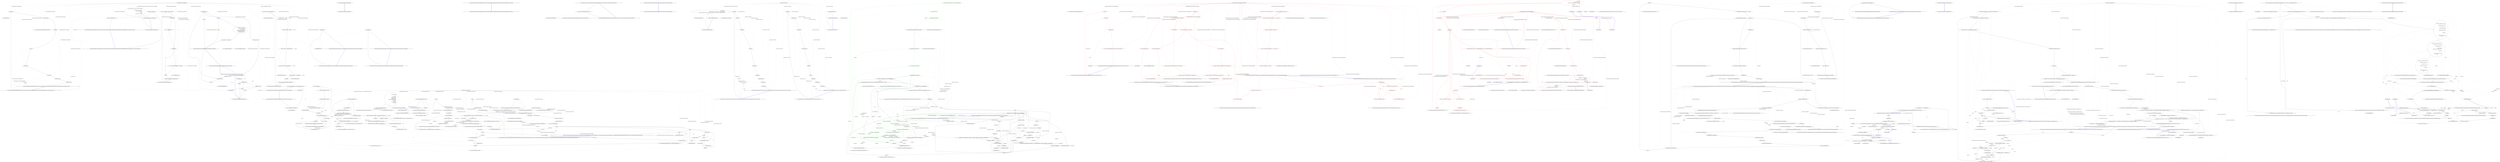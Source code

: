 digraph  {
n78 [label="QuantConnect.Algorithm.Framework.Alphas.Alpha", span=""];
n0 [cluster="QuantConnect.Algorithm.Framework.Alphas.Alpha.Alpha()", label="Entry QuantConnect.Algorithm.Framework.Alphas.Alpha.Alpha()", span="100-100"];
n1 [cluster="QuantConnect.Algorithm.Framework.Alphas.Alpha.Alpha()", label="Exit QuantConnect.Algorithm.Framework.Alphas.Alpha.Alpha()", span="100-100"];
n2 [cluster="QuantConnect.Algorithm.Framework.Alphas.Alpha.Alpha(QuantConnect.Symbol, QuantConnect.Algorithm.Framework.Alphas.AlphaType, QuantConnect.Algorithm.Framework.Alphas.AlphaDirection, System.TimeSpan)", label="Entry QuantConnect.Algorithm.Framework.Alphas.Alpha.Alpha(QuantConnect.Symbol, QuantConnect.Algorithm.Framework.Alphas.AlphaType, QuantConnect.Algorithm.Framework.Alphas.AlphaDirection, System.TimeSpan)", span="111-111"];
n3 [cluster="QuantConnect.Algorithm.Framework.Alphas.Alpha.Alpha(QuantConnect.Symbol, QuantConnect.Algorithm.Framework.Alphas.AlphaType, QuantConnect.Algorithm.Framework.Alphas.AlphaDirection, System.TimeSpan)", label="Exit QuantConnect.Algorithm.Framework.Alphas.Alpha.Alpha(QuantConnect.Symbol, QuantConnect.Algorithm.Framework.Alphas.AlphaType, QuantConnect.Algorithm.Framework.Alphas.AlphaDirection, System.TimeSpan)", span="111-111"];
n4 [cluster="QuantConnect.Algorithm.Framework.Alphas.Alpha.Alpha(QuantConnect.Symbol, QuantConnect.Algorithm.Framework.Alphas.AlphaType, QuantConnect.Algorithm.Framework.Alphas.AlphaDirection, System.TimeSpan, double?, double?)", label="Entry QuantConnect.Algorithm.Framework.Alphas.Alpha.Alpha(QuantConnect.Symbol, QuantConnect.Algorithm.Framework.Alphas.AlphaType, QuantConnect.Algorithm.Framework.Alphas.AlphaDirection, System.TimeSpan, double?, double?)", span="125-125"];
n5 [cluster="QuantConnect.Algorithm.Framework.Alphas.Alpha.Alpha(QuantConnect.Symbol, QuantConnect.Algorithm.Framework.Alphas.AlphaType, QuantConnect.Algorithm.Framework.Alphas.AlphaDirection, System.TimeSpan, double?, double?)", label="Id = Guid.NewGuid()", span="127-127"];
n7 [cluster="QuantConnect.Algorithm.Framework.Alphas.Alpha.Alpha(QuantConnect.Symbol, QuantConnect.Algorithm.Framework.Alphas.AlphaType, QuantConnect.Algorithm.Framework.Alphas.AlphaDirection, System.TimeSpan, double?, double?)", label="Symbol = symbol", span="130-130"];
n8 [cluster="QuantConnect.Algorithm.Framework.Alphas.Alpha.Alpha(QuantConnect.Symbol, QuantConnect.Algorithm.Framework.Alphas.AlphaType, QuantConnect.Algorithm.Framework.Alphas.AlphaDirection, System.TimeSpan, double?, double?)", label="Type = type", span="131-131"];
n9 [cluster="QuantConnect.Algorithm.Framework.Alphas.Alpha.Alpha(QuantConnect.Symbol, QuantConnect.Algorithm.Framework.Alphas.AlphaType, QuantConnect.Algorithm.Framework.Alphas.AlphaDirection, System.TimeSpan, double?, double?)", label="Direction = direction", span="132-132"];
n10 [cluster="QuantConnect.Algorithm.Framework.Alphas.Alpha.Alpha(QuantConnect.Symbol, QuantConnect.Algorithm.Framework.Alphas.AlphaType, QuantConnect.Algorithm.Framework.Alphas.AlphaDirection, System.TimeSpan, double?, double?)", label="Period = period", span="133-133"];
n11 [cluster="QuantConnect.Algorithm.Framework.Alphas.Alpha.Alpha(QuantConnect.Symbol, QuantConnect.Algorithm.Framework.Alphas.AlphaType, QuantConnect.Algorithm.Framework.Alphas.AlphaDirection, System.TimeSpan, double?, double?)", label="Magnitude = magnitude", span="136-136"];
n12 [cluster="QuantConnect.Algorithm.Framework.Alphas.Alpha.Alpha(QuantConnect.Symbol, QuantConnect.Algorithm.Framework.Alphas.AlphaType, QuantConnect.Algorithm.Framework.Alphas.AlphaDirection, System.TimeSpan, double?, double?)", label="Confidence = confidence", span="137-137"];
n6 [cluster="QuantConnect.Algorithm.Framework.Alphas.Alpha.Alpha(QuantConnect.Symbol, QuantConnect.Algorithm.Framework.Alphas.AlphaType, QuantConnect.Algorithm.Framework.Alphas.AlphaDirection, System.TimeSpan, double?, double?)", label="Score = new AlphaScore()", span="128-128"];
n14 [cluster="System.Guid.NewGuid()", label="Entry System.Guid.NewGuid()", span="0-0"];
n15 [cluster="QuantConnect.Algorithm.Framework.Alphas.AlphaScore.AlphaScore()", label="Entry QuantConnect.Algorithm.Framework.Alphas.AlphaScore.AlphaScore()", span="53-53"];
n13 [cluster="QuantConnect.Algorithm.Framework.Alphas.Alpha.Alpha(QuantConnect.Symbol, QuantConnect.Algorithm.Framework.Alphas.AlphaType, QuantConnect.Algorithm.Framework.Alphas.AlphaDirection, System.TimeSpan, double?, double?)", label="Exit QuantConnect.Algorithm.Framework.Alphas.Alpha.Alpha(QuantConnect.Symbol, QuantConnect.Algorithm.Framework.Alphas.AlphaType, QuantConnect.Algorithm.Framework.Alphas.AlphaDirection, System.TimeSpan, double?, double?)", span="125-125"];
n16 [cluster="QuantConnect.Algorithm.Framework.Alphas.Alpha.Alpha(System.DateTime, QuantConnect.Symbol, QuantConnect.Algorithm.Framework.Alphas.AlphaType, QuantConnect.Algorithm.Framework.Alphas.AlphaDirection, System.TimeSpan, double?, double?)", label="Entry QuantConnect.Algorithm.Framework.Alphas.Alpha.Alpha(System.DateTime, QuantConnect.Symbol, QuantConnect.Algorithm.Framework.Alphas.AlphaType, QuantConnect.Algorithm.Framework.Alphas.AlphaDirection, System.TimeSpan, double?, double?)", span="152-152"];
n17 [cluster="QuantConnect.Algorithm.Framework.Alphas.Alpha.Alpha(System.DateTime, QuantConnect.Symbol, QuantConnect.Algorithm.Framework.Alphas.AlphaType, QuantConnect.Algorithm.Framework.Alphas.AlphaDirection, System.TimeSpan, double?, double?)", label="GeneratedTimeUtc = generatedTimeUtc", span="155-155"];
n18 [cluster="QuantConnect.Algorithm.Framework.Alphas.Alpha.Alpha(System.DateTime, QuantConnect.Symbol, QuantConnect.Algorithm.Framework.Alphas.AlphaType, QuantConnect.Algorithm.Framework.Alphas.AlphaDirection, System.TimeSpan, double?, double?)", label="CloseTimeUtc = generatedTimeUtc + period", span="156-156"];
n19 [cluster="QuantConnect.Algorithm.Framework.Alphas.Alpha.Alpha(System.DateTime, QuantConnect.Symbol, QuantConnect.Algorithm.Framework.Alphas.AlphaType, QuantConnect.Algorithm.Framework.Alphas.AlphaDirection, System.TimeSpan, double?, double?)", label="Exit QuantConnect.Algorithm.Framework.Alphas.Alpha.Alpha(System.DateTime, QuantConnect.Symbol, QuantConnect.Algorithm.Framework.Alphas.AlphaType, QuantConnect.Algorithm.Framework.Alphas.AlphaDirection, System.TimeSpan, double?, double?)", span="152-152"];
n20 [cluster="QuantConnect.Algorithm.Framework.Alphas.Alpha.Clone()", label="Entry QuantConnect.Algorithm.Framework.Alphas.Alpha.Clone()", span="163-163"];
n21 [cluster="QuantConnect.Algorithm.Framework.Alphas.Alpha.Clone()", label="return new Alpha(Symbol, Type, Direction, Period, Magnitude, Confidence)\r\n            {\r\n                GeneratedTimeUtc = GeneratedTimeUtc,\r\n                CloseTimeUtc = CloseTimeUtc,\r\n                Score = Score,\r\n                Id = Id,\r\n                EstimatedValue = EstimatedValue\r\n            };", span="165-172"];
n22 [cluster="QuantConnect.Algorithm.Framework.Alphas.Alpha.Clone()", label="Exit QuantConnect.Algorithm.Framework.Alphas.Alpha.Clone()", span="163-163"];
n23 [cluster="QuantConnect.Algorithm.Framework.Alphas.Alpha.PriceMagnitude(QuantConnect.Symbol, double, System.TimeSpan, double?)", label="Entry QuantConnect.Algorithm.Framework.Alphas.Alpha.PriceMagnitude(QuantConnect.Symbol, double, System.TimeSpan, double?)", span="183-183"];
n24 [cluster="QuantConnect.Algorithm.Framework.Alphas.Alpha.PriceMagnitude(QuantConnect.Symbol, double, System.TimeSpan, double?)", label="var direction = (AlphaDirection) Math.Sign(magnitude)", span="185-185"];
n25 [cluster="QuantConnect.Algorithm.Framework.Alphas.Alpha.PriceMagnitude(QuantConnect.Symbol, double, System.TimeSpan, double?)", label="return new Alpha(symbol, AlphaType.Price, direction, period, magnitude, confidence);", span="186-186"];
n27 [cluster="System.Math.Sign(double)", label="Entry System.Math.Sign(double)", span="0-0"];
n26 [cluster="QuantConnect.Algorithm.Framework.Alphas.Alpha.PriceMagnitude(QuantConnect.Symbol, double, System.TimeSpan, double?)", label="Exit QuantConnect.Algorithm.Framework.Alphas.Alpha.PriceMagnitude(QuantConnect.Symbol, double, System.TimeSpan, double?)", span="183-183"];
n28 [cluster="QuantConnect.Algorithm.Framework.Alphas.Alpha.ToString()", label="Entry QuantConnect.Algorithm.Framework.Alphas.Alpha.ToString()", span="192-192"];
n29 [cluster="QuantConnect.Algorithm.Framework.Alphas.Alpha.ToString()", label="var str = $''{Id}: {Symbol} {Type} {Direction} within {Period}''", span="194-194"];
n30 [cluster="QuantConnect.Algorithm.Framework.Alphas.Alpha.ToString()", label="Magnitude.HasValue", span="195-195"];
n31 [cluster="QuantConnect.Algorithm.Framework.Alphas.Alpha.ToString()", label="str += $'' by {Magnitude.Value}%''", span="197-197"];
n33 [cluster="QuantConnect.Algorithm.Framework.Alphas.Alpha.ToString()", label="str += $'' with {Math.Round(100 * Confidence.Value, 1)}% confidence''", span="201-201"];
n34 [cluster="QuantConnect.Algorithm.Framework.Alphas.Alpha.ToString()", label="return str;", span="204-204"];
n32 [cluster="QuantConnect.Algorithm.Framework.Alphas.Alpha.ToString()", label="Confidence.HasValue", span="199-199"];
n36 [cluster="System.Math.Round(double, int)", label="Entry System.Math.Round(double, int)", span="0-0"];
n35 [cluster="QuantConnect.Algorithm.Framework.Alphas.Alpha.ToString()", label="Exit QuantConnect.Algorithm.Framework.Alphas.Alpha.ToString()", span="192-192"];
n37 [cluster="QuantConnect.Algorithm.Framework.Alphas.Alpha.Equals(QuantConnect.Algorithm.Framework.Alphas.Alpha)", label="Entry QuantConnect.Algorithm.Framework.Alphas.Alpha.Equals(QuantConnect.Algorithm.Framework.Alphas.Alpha)", span="210-210"];
n38 [cluster="QuantConnect.Algorithm.Framework.Alphas.Alpha.Equals(QuantConnect.Algorithm.Framework.Alphas.Alpha)", label="ReferenceEquals(null, other)", span="212-212"];
n40 [cluster="QuantConnect.Algorithm.Framework.Alphas.Alpha.Equals(QuantConnect.Algorithm.Framework.Alphas.Alpha)", label="ReferenceEquals(this, other)", span="213-213"];
n42 [cluster="QuantConnect.Algorithm.Framework.Alphas.Alpha.Equals(QuantConnect.Algorithm.Framework.Alphas.Alpha)", label="Id == other.Id", span="215-215"];
n44 [cluster="QuantConnect.Algorithm.Framework.Alphas.Alpha.Equals(QuantConnect.Algorithm.Framework.Alphas.Alpha)", label="return Equals(Symbol, other.Symbol) &&\r\n                Direction == other.Direction &&\r\n                Type == other.Type &&\r\n                Confidence.Equals(other.Confidence) &&\r\n                Magnitude.Equals(other.Magnitude) &&\r\n                Period.Equals(other.Period);", span="217-222"];
n39 [cluster="QuantConnect.Algorithm.Framework.Alphas.Alpha.Equals(QuantConnect.Algorithm.Framework.Alphas.Alpha)", label="return false;", span="212-212"];
n46 [cluster="object.ReferenceEquals(object, object)", label="Entry object.ReferenceEquals(object, object)", span="0-0"];
n41 [cluster="QuantConnect.Algorithm.Framework.Alphas.Alpha.Equals(QuantConnect.Algorithm.Framework.Alphas.Alpha)", label="return true;", span="213-213"];
n43 [cluster="QuantConnect.Algorithm.Framework.Alphas.Alpha.Equals(QuantConnect.Algorithm.Framework.Alphas.Alpha)", label="return true;", span="215-215"];
n45 [cluster="QuantConnect.Algorithm.Framework.Alphas.Alpha.Equals(QuantConnect.Algorithm.Framework.Alphas.Alpha)", label="Exit QuantConnect.Algorithm.Framework.Alphas.Alpha.Equals(QuantConnect.Algorithm.Framework.Alphas.Alpha)", span="210-210"];
n47 [cluster="object.Equals(object, object)", label="Entry object.Equals(object, object)", span="0-0"];
n48 [cluster="System.Nullable<T>.Equals(object)", label="Entry System.Nullable<T>.Equals(object)", span="0-0"];
n49 [cluster="System.TimeSpan.Equals(System.TimeSpan)", label="Entry System.TimeSpan.Equals(System.TimeSpan)", span="0-0"];
n50 [cluster="QuantConnect.Algorithm.Framework.Alphas.Alpha.Equals(object)", label="Entry QuantConnect.Algorithm.Framework.Alphas.Alpha.Equals(object)", span="229-229"];
n51 [cluster="QuantConnect.Algorithm.Framework.Alphas.Alpha.Equals(object)", label="ReferenceEquals(null, obj)", span="231-231"];
n53 [cluster="QuantConnect.Algorithm.Framework.Alphas.Alpha.Equals(object)", label="ReferenceEquals(this, obj)", span="232-232"];
n55 [cluster="QuantConnect.Algorithm.Framework.Alphas.Alpha.Equals(object)", label="obj.GetType() != GetType()", span="233-233"];
n57 [cluster="QuantConnect.Algorithm.Framework.Alphas.Alpha.Equals(object)", label="return Equals((Alpha)obj);", span="234-234"];
n52 [cluster="QuantConnect.Algorithm.Framework.Alphas.Alpha.Equals(object)", label="return false;", span="231-231"];
n54 [cluster="QuantConnect.Algorithm.Framework.Alphas.Alpha.Equals(object)", label="return true;", span="232-232"];
n56 [cluster="QuantConnect.Algorithm.Framework.Alphas.Alpha.Equals(object)", label="return false;", span="233-233"];
n59 [cluster="object.GetType()", label="Entry object.GetType()", span="0-0"];
n58 [cluster="QuantConnect.Algorithm.Framework.Alphas.Alpha.Equals(object)", label="Exit QuantConnect.Algorithm.Framework.Alphas.Alpha.Equals(object)", span="229-229"];
n60 [cluster="QuantConnect.Algorithm.Framework.Alphas.Alpha.GetHashCode()", label="Entry QuantConnect.Algorithm.Framework.Alphas.Alpha.GetHashCode()", span="240-240"];
n61 [cluster="QuantConnect.Algorithm.Framework.Alphas.Alpha.GetHashCode()", label="var hashCode = (Symbol != null ? Symbol.GetHashCode() : 0)", span="244-244"];
n62 [cluster="QuantConnect.Algorithm.Framework.Alphas.Alpha.GetHashCode()", label="hashCode = (hashCode * 397) ^ (int)Type", span="245-245"];
n69 [cluster="QuantConnect.Symbol.GetHashCode()", label="Entry QuantConnect.Symbol.GetHashCode()", span="318-318"];
n63 [cluster="QuantConnect.Algorithm.Framework.Alphas.Alpha.GetHashCode()", label="hashCode = (hashCode * 397) ^ (int)Direction", span="246-246"];
n64 [cluster="QuantConnect.Algorithm.Framework.Alphas.Alpha.GetHashCode()", label="hashCode = (hashCode * 397) ^ Magnitude.GetHashCode()", span="247-247"];
n65 [cluster="QuantConnect.Algorithm.Framework.Alphas.Alpha.GetHashCode()", label="hashCode = (hashCode * 397) ^ Confidence.GetHashCode()", span="248-248"];
n70 [cluster="System.Nullable<T>.GetHashCode()", label="Entry System.Nullable<T>.GetHashCode()", span="0-0"];
n66 [cluster="QuantConnect.Algorithm.Framework.Alphas.Alpha.GetHashCode()", label="hashCode = (hashCode * 397) ^ Period.GetHashCode()", span="249-249"];
n67 [cluster="QuantConnect.Algorithm.Framework.Alphas.Alpha.GetHashCode()", label="return hashCode;", span="250-250"];
n71 [cluster="System.TimeSpan.GetHashCode()", label="Entry System.TimeSpan.GetHashCode()", span="0-0"];
n68 [cluster="QuantConnect.Algorithm.Framework.Alphas.Alpha.GetHashCode()", label="Exit QuantConnect.Algorithm.Framework.Alphas.Alpha.GetHashCode()", span="240-240"];
n72 [cluster="QuantConnect.Algorithm.Framework.Alphas.Alpha.operator ==(QuantConnect.Algorithm.Framework.Alphas.Alpha, QuantConnect.Algorithm.Framework.Alphas.Alpha)", label="Entry QuantConnect.Algorithm.Framework.Alphas.Alpha.operator ==(QuantConnect.Algorithm.Framework.Alphas.Alpha, QuantConnect.Algorithm.Framework.Alphas.Alpha)", span="257-257"];
n73 [cluster="QuantConnect.Algorithm.Framework.Alphas.Alpha.operator ==(QuantConnect.Algorithm.Framework.Alphas.Alpha, QuantConnect.Algorithm.Framework.Alphas.Alpha)", label="return Equals(left, right);", span="259-259"];
n74 [cluster="QuantConnect.Algorithm.Framework.Alphas.Alpha.operator ==(QuantConnect.Algorithm.Framework.Alphas.Alpha, QuantConnect.Algorithm.Framework.Alphas.Alpha)", label="Exit QuantConnect.Algorithm.Framework.Alphas.Alpha.operator ==(QuantConnect.Algorithm.Framework.Alphas.Alpha, QuantConnect.Algorithm.Framework.Alphas.Alpha)", span="257-257"];
n75 [cluster="QuantConnect.Algorithm.Framework.Alphas.Alpha.operator !=(QuantConnect.Algorithm.Framework.Alphas.Alpha, QuantConnect.Algorithm.Framework.Alphas.Alpha)", label="Entry QuantConnect.Algorithm.Framework.Alphas.Alpha.operator !=(QuantConnect.Algorithm.Framework.Alphas.Alpha, QuantConnect.Algorithm.Framework.Alphas.Alpha)", span="265-265"];
n76 [cluster="QuantConnect.Algorithm.Framework.Alphas.Alpha.operator !=(QuantConnect.Algorithm.Framework.Alphas.Alpha, QuantConnect.Algorithm.Framework.Alphas.Alpha)", label="return !Equals(left, right);", span="267-267"];
n77 [cluster="QuantConnect.Algorithm.Framework.Alphas.Alpha.operator !=(QuantConnect.Algorithm.Framework.Alphas.Alpha, QuantConnect.Algorithm.Framework.Alphas.Alpha)", label="Exit QuantConnect.Algorithm.Framework.Alphas.Alpha.operator !=(QuantConnect.Algorithm.Framework.Alphas.Alpha, QuantConnect.Algorithm.Framework.Alphas.Alpha)", span="265-265"];
m0_0 [cluster="QuantConnect.Securities.Option.CurrentPriceOptionPriceModel.Evaluate(QuantConnect.Securities.Security, QuantConnect.Data.Slice, QuantConnect.Data.Market.OptionContract)", file="CurrentPriceOptionPriceModel.cs", label="Entry QuantConnect.Securities.Option.CurrentPriceOptionPriceModel.Evaluate(QuantConnect.Securities.Security, QuantConnect.Data.Slice, QuantConnect.Data.Market.OptionContract)", span="38-38"];
m0_1 [cluster="QuantConnect.Securities.Option.CurrentPriceOptionPriceModel.Evaluate(QuantConnect.Securities.Security, QuantConnect.Data.Slice, QuantConnect.Data.Market.OptionContract)", file="CurrentPriceOptionPriceModel.cs", label="return new OptionPriceModelResult(security.Price, new Greeks());", span="40-40"];
m0_2 [cluster="QuantConnect.Securities.Option.CurrentPriceOptionPriceModel.Evaluate(QuantConnect.Securities.Security, QuantConnect.Data.Slice, QuantConnect.Data.Market.OptionContract)", file="CurrentPriceOptionPriceModel.cs", label="Exit QuantConnect.Securities.Option.CurrentPriceOptionPriceModel.Evaluate(QuantConnect.Securities.Security, QuantConnect.Data.Slice, QuantConnect.Data.Market.OptionContract)", span="38-38"];
m0_4 [cluster="QuantConnect.Data.Market.Greeks.Greeks()", file="CurrentPriceOptionPriceModel.cs", label="Entry QuantConnect.Data.Market.Greeks.Greeks()", span="153-153"];
m0_3 [cluster="QuantConnect.Securities.Option.OptionPriceModelResult.OptionPriceModelResult(decimal, QuantConnect.Data.Market.Greeks)", file="CurrentPriceOptionPriceModel.cs", label="Entry QuantConnect.Securities.Option.OptionPriceModelResult.OptionPriceModelResult(decimal, QuantConnect.Data.Market.Greeks)", span="63-63"];
m2_0 [cluster="QuantConnect.Interfaces.IBrokerageFactory.CreateBrokerage(QuantConnect.Packets.LiveNodePacket, QuantConnect.Interfaces.IAlgorithm)", file="FactorFileTests.cs", label="Entry QuantConnect.Interfaces.IBrokerageFactory.CreateBrokerage(QuantConnect.Packets.LiveNodePacket, QuantConnect.Interfaces.IAlgorithm)", span="38-38"];
m2_1 [cluster="QuantConnect.Interfaces.IBrokerageFactory.CreateBrokerage(QuantConnect.Packets.LiveNodePacket, QuantConnect.Interfaces.IAlgorithm)", file="FactorFileTests.cs", label="Exit QuantConnect.Interfaces.IBrokerageFactory.CreateBrokerage(QuantConnect.Packets.LiveNodePacket, QuantConnect.Interfaces.IAlgorithm)", span="38-38"];
m3_26 [cluster="string.Format(string, params object[])", file="FutureMarginModel.cs", label="Entry string.Format(string, params object[])", span="0-0"];
m3_25 [cluster="string.Format(string, object, object, object)", file="FutureMarginModel.cs", label="Entry string.Format(string, object, object, object)", span="0-0"];
m3_0 [cluster="QuantConnect.Orders.OrderEvent.OrderEvent(int, QuantConnect.Symbol, System.DateTime, QuantConnect.Orders.OrderStatus, QuantConnect.Orders.OrderDirection, decimal, int, decimal, string)", file="FutureMarginModel.cs", label="Entry QuantConnect.Orders.OrderEvent.OrderEvent(int, QuantConnect.Symbol, System.DateTime, QuantConnect.Orders.OrderStatus, QuantConnect.Orders.OrderDirection, decimal, int, decimal, string)", span="95-95"];
m3_1 [cluster="QuantConnect.Orders.OrderEvent.OrderEvent(int, QuantConnect.Symbol, System.DateTime, QuantConnect.Orders.OrderStatus, QuantConnect.Orders.OrderDirection, decimal, int, decimal, string)", file="FutureMarginModel.cs", label="OrderId = orderId", span="97-97"];
m3_2 [cluster="QuantConnect.Orders.OrderEvent.OrderEvent(int, QuantConnect.Symbol, System.DateTime, QuantConnect.Orders.OrderStatus, QuantConnect.Orders.OrderDirection, decimal, int, decimal, string)", file="FutureMarginModel.cs", label="Symbol = symbol", span="98-98"];
m3_3 [cluster="QuantConnect.Orders.OrderEvent.OrderEvent(int, QuantConnect.Symbol, System.DateTime, QuantConnect.Orders.OrderStatus, QuantConnect.Orders.OrderDirection, decimal, int, decimal, string)", file="FutureMarginModel.cs", label="UtcTime = utcTime", span="99-99"];
m3_4 [cluster="QuantConnect.Orders.OrderEvent.OrderEvent(int, QuantConnect.Symbol, System.DateTime, QuantConnect.Orders.OrderStatus, QuantConnect.Orders.OrderDirection, decimal, int, decimal, string)", file="FutureMarginModel.cs", label="Status = status", span="100-100"];
m3_5 [cluster="QuantConnect.Orders.OrderEvent.OrderEvent(int, QuantConnect.Symbol, System.DateTime, QuantConnect.Orders.OrderStatus, QuantConnect.Orders.OrderDirection, decimal, int, decimal, string)", file="FutureMarginModel.cs", label="Direction = direction", span="101-101"];
m3_6 [cluster="QuantConnect.Orders.OrderEvent.OrderEvent(int, QuantConnect.Symbol, System.DateTime, QuantConnect.Orders.OrderStatus, QuantConnect.Orders.OrderDirection, decimal, int, decimal, string)", file="FutureMarginModel.cs", label="FillPrice = fillPrice", span="102-102"];
m3_7 [cluster="QuantConnect.Orders.OrderEvent.OrderEvent(int, QuantConnect.Symbol, System.DateTime, QuantConnect.Orders.OrderStatus, QuantConnect.Orders.OrderDirection, decimal, int, decimal, string)", file="FutureMarginModel.cs", label="FillQuantity = fillQuantity", span="103-103"];
m3_8 [cluster="QuantConnect.Orders.OrderEvent.OrderEvent(int, QuantConnect.Symbol, System.DateTime, QuantConnect.Orders.OrderStatus, QuantConnect.Orders.OrderDirection, decimal, int, decimal, string)", file="FutureMarginModel.cs", label="OrderFee = orderFee", span="104-104"];
m3_9 [cluster="QuantConnect.Orders.OrderEvent.OrderEvent(int, QuantConnect.Symbol, System.DateTime, QuantConnect.Orders.OrderStatus, QuantConnect.Orders.OrderDirection, decimal, int, decimal, string)", file="FutureMarginModel.cs", label="Message = message", span="105-105"];
m3_10 [cluster="QuantConnect.Orders.OrderEvent.OrderEvent(int, QuantConnect.Symbol, System.DateTime, QuantConnect.Orders.OrderStatus, QuantConnect.Orders.OrderDirection, decimal, int, decimal, string)", file="FutureMarginModel.cs", label="Exit QuantConnect.Orders.OrderEvent.OrderEvent(int, QuantConnect.Symbol, System.DateTime, QuantConnect.Orders.OrderStatus, QuantConnect.Orders.OrderDirection, decimal, int, decimal, string)", span="95-95"];
m3_30 [cluster="object.MemberwiseClone()", file="FutureMarginModel.cs", label="Entry object.MemberwiseClone()", span="0-0"];
m3_22 [cluster="QuantConnect.Orders.OrderEvent.ToString()", file="FutureMarginModel.cs", label="Entry QuantConnect.Orders.OrderEvent.ToString()", span="138-138"];
m3_23 [cluster="QuantConnect.Orders.OrderEvent.ToString()", file="FutureMarginModel.cs", label="return FillQuantity == 0 \r\n                ? string.Format(''OrderID: {0} Symbol: {1} Status: {2}'', OrderId, Symbol, Status) \r\n                : string.Format(''OrderID: {0} Symbol: {1} Status: {2} Quantity: {3} FillPrice: {4}'', OrderId, Symbol, Status, FillQuantity, FillPrice);", span="140-142"];
m3_24 [cluster="QuantConnect.Orders.OrderEvent.ToString()", file="FutureMarginModel.cs", label="Exit QuantConnect.Orders.OrderEvent.ToString()", span="138-138"];
m3_11 [cluster="QuantConnect.Orders.OrderEvent.OrderEvent(QuantConnect.Orders.Order, System.DateTime, decimal, string)", file="FutureMarginModel.cs", label="Entry QuantConnect.Orders.OrderEvent.OrderEvent(QuantConnect.Orders.Order, System.DateTime, decimal, string)", span="115-115"];
m3_12 [cluster="QuantConnect.Orders.OrderEvent.OrderEvent(QuantConnect.Orders.Order, System.DateTime, decimal, string)", file="FutureMarginModel.cs", label="OrderId = order.Id", span="117-117"];
m3_13 [cluster="QuantConnect.Orders.OrderEvent.OrderEvent(QuantConnect.Orders.Order, System.DateTime, decimal, string)", file="FutureMarginModel.cs", label="Symbol = order.Symbol", span="118-118"];
m3_14 [cluster="QuantConnect.Orders.OrderEvent.OrderEvent(QuantConnect.Orders.Order, System.DateTime, decimal, string)", file="FutureMarginModel.cs", label="Status = order.Status", span="119-119"];
m3_15 [cluster="QuantConnect.Orders.OrderEvent.OrderEvent(QuantConnect.Orders.Order, System.DateTime, decimal, string)", file="FutureMarginModel.cs", label="Direction = order.Direction", span="120-120"];
m3_18 [cluster="QuantConnect.Orders.OrderEvent.OrderEvent(QuantConnect.Orders.Order, System.DateTime, decimal, string)", file="FutureMarginModel.cs", label="UtcTime = utcTime", span="126-126"];
m3_19 [cluster="QuantConnect.Orders.OrderEvent.OrderEvent(QuantConnect.Orders.Order, System.DateTime, decimal, string)", file="FutureMarginModel.cs", label="OrderFee = orderFee", span="127-127"];
m3_20 [cluster="QuantConnect.Orders.OrderEvent.OrderEvent(QuantConnect.Orders.Order, System.DateTime, decimal, string)", file="FutureMarginModel.cs", label="Message = message", span="128-128"];
m3_16 [cluster="QuantConnect.Orders.OrderEvent.OrderEvent(QuantConnect.Orders.Order, System.DateTime, decimal, string)", file="FutureMarginModel.cs", label="FillQuantity = 0", span="123-123"];
m3_17 [cluster="QuantConnect.Orders.OrderEvent.OrderEvent(QuantConnect.Orders.Order, System.DateTime, decimal, string)", file="FutureMarginModel.cs", label="FillPrice = 0", span="124-124"];
m3_21 [cluster="QuantConnect.Orders.OrderEvent.OrderEvent(QuantConnect.Orders.Order, System.DateTime, decimal, string)", file="FutureMarginModel.cs", label="Exit QuantConnect.Orders.OrderEvent.OrderEvent(QuantConnect.Orders.Order, System.DateTime, decimal, string)", span="115-115"];
m3_27 [cluster="QuantConnect.Orders.OrderEvent.Clone()", file="FutureMarginModel.cs", label="Entry QuantConnect.Orders.OrderEvent.Clone()", span="149-149"];
m3_28 [cluster="QuantConnect.Orders.OrderEvent.Clone()", file="FutureMarginModel.cs", label="return (OrderEvent)MemberwiseClone();", span="151-151"];
m3_29 [cluster="QuantConnect.Orders.OrderEvent.Clone()", file="FutureMarginModel.cs", label="Exit QuantConnect.Orders.OrderEvent.Clone()", span="149-149"];
m3_31 [file="FutureMarginModel.cs", label="QuantConnect.Orders.OrderEvent", span=""];
m5_63 [cluster="System.Collections.Generic.Dictionary<TKey, TValue>.TryGetValue(TKey, out TValue)", file="FuturesChain.cs", label="Entry System.Collections.Generic.Dictionary<TKey, TValue>.TryGetValue(TKey, out TValue)", span="0-0"];
m5_104 [cluster="QuantConnect.Data.Market.FuturesChain.AddAuxData(QuantConnect.Data.BaseData)", file="FuturesChain.cs", label="Entry QuantConnect.Data.Market.FuturesChain.AddAuxData(QuantConnect.Data.BaseData)", span="292-292"];
m5_105 [cluster="QuantConnect.Data.Market.FuturesChain.AddAuxData(QuantConnect.Data.BaseData)", file="FuturesChain.cs", label="var type = baseData.GetType()", span="294-294"];
m5_111 [cluster="QuantConnect.Data.Market.FuturesChain.AddAuxData(QuantConnect.Data.BaseData)", file="FuturesChain.cs", label="!dictionary.TryGetValue(baseData.Symbol, out list)", span="303-303"];
m5_113 [cluster="QuantConnect.Data.Market.FuturesChain.AddAuxData(QuantConnect.Data.BaseData)", file="FuturesChain.cs", label="dictionary[baseData.Symbol] = list", span="306-306"];
m5_114 [cluster="QuantConnect.Data.Market.FuturesChain.AddAuxData(QuantConnect.Data.BaseData)", file="FuturesChain.cs", label="list.Add(baseData)", span="308-308"];
m5_106 [cluster="QuantConnect.Data.Market.FuturesChain.AddAuxData(QuantConnect.Data.BaseData)", file="FuturesChain.cs", label="Dictionary<Symbol, List<BaseData>> dictionary", span="295-295"];
m5_107 [cluster="QuantConnect.Data.Market.FuturesChain.AddAuxData(QuantConnect.Data.BaseData)", file="FuturesChain.cs", label="!_auxiliaryData.TryGetValue(type, out dictionary)", span="296-296"];
m5_109 [cluster="QuantConnect.Data.Market.FuturesChain.AddAuxData(QuantConnect.Data.BaseData)", file="FuturesChain.cs", label="_auxiliaryData[type] = dictionary", span="299-299"];
m5_108 [cluster="QuantConnect.Data.Market.FuturesChain.AddAuxData(QuantConnect.Data.BaseData)", file="FuturesChain.cs", label="dictionary = new Dictionary<Symbol, List<BaseData>>()", span="298-298"];
m5_110 [cluster="QuantConnect.Data.Market.FuturesChain.AddAuxData(QuantConnect.Data.BaseData)", file="FuturesChain.cs", label="List<BaseData> list", span="302-302"];
m5_112 [cluster="QuantConnect.Data.Market.FuturesChain.AddAuxData(QuantConnect.Data.BaseData)", file="FuturesChain.cs", label="list = new List<BaseData>()", span="305-305"];
m5_115 [cluster="QuantConnect.Data.Market.FuturesChain.AddAuxData(QuantConnect.Data.BaseData)", file="FuturesChain.cs", label="Exit QuantConnect.Data.Market.FuturesChain.AddAuxData(QuantConnect.Data.BaseData)", span="292-292"];
m5_94 [cluster="QuantConnect.Data.Market.FuturesChain.GetEnumerator()", file="FuturesChain.cs", label="Entry QuantConnect.Data.Market.FuturesChain.GetEnumerator()", span="252-252"];
m5_95 [cluster="QuantConnect.Data.Market.FuturesChain.GetEnumerator()", file="FuturesChain.cs", label="return Contracts.Values.GetEnumerator();", span="254-254"];
m5_96 [cluster="QuantConnect.Data.Market.FuturesChain.GetEnumerator()", file="FuturesChain.cs", label="Exit QuantConnect.Data.Market.FuturesChain.GetEnumerator()", span="252-252"];
m5_78 [cluster="QuantConnect.Data.Market.DataDictionary<T>.Add(QuantConnect.Symbol, T)", file="FuturesChain.cs", label="Entry QuantConnect.Data.Market.DataDictionary<T>.Add(QuantConnect.Symbol, T)", span="165-165"];
m5_54 [cluster="System.Collections.Generic.List<T>.List()", file="FuturesChain.cs", label="Entry System.Collections.Generic.List<T>.List()", span="0-0"];
m5_18 [cluster="QuantConnect.Data.Market.FuturesChain.FuturesChain(QuantConnect.Symbol, System.DateTime, System.Collections.Generic.IEnumerable<QuantConnect.Data.BaseData>, System.Collections.Generic.IEnumerable<QuantConnect.Data.BaseData>, System.Collections.Generic.IEnumerable<QuantConnect.Data.Market.FuturesContract>, System.Collections.Generic.IEnumerable<QuantConnect.Symbol>)", file="FuturesChain.cs", label="Entry QuantConnect.Data.Market.FuturesChain.FuturesChain(QuantConnect.Symbol, System.DateTime, System.Collections.Generic.IEnumerable<QuantConnect.Data.BaseData>, System.Collections.Generic.IEnumerable<QuantConnect.Data.BaseData>, System.Collections.Generic.IEnumerable<QuantConnect.Data.Market.FuturesContract>, System.Collections.Generic.IEnumerable<QuantConnect.Symbol>)", span="113-113"];
m5_19 [cluster="QuantConnect.Data.Market.FuturesChain.FuturesChain(QuantConnect.Symbol, System.DateTime, System.Collections.Generic.IEnumerable<QuantConnect.Data.BaseData>, System.Collections.Generic.IEnumerable<QuantConnect.Data.BaseData>, System.Collections.Generic.IEnumerable<QuantConnect.Data.Market.FuturesContract>, System.Collections.Generic.IEnumerable<QuantConnect.Symbol>)", file="FuturesChain.cs", label="Time = time", span="115-115"];
m5_20 [cluster="QuantConnect.Data.Market.FuturesChain.FuturesChain(QuantConnect.Symbol, System.DateTime, System.Collections.Generic.IEnumerable<QuantConnect.Data.BaseData>, System.Collections.Generic.IEnumerable<QuantConnect.Data.BaseData>, System.Collections.Generic.IEnumerable<QuantConnect.Data.Market.FuturesContract>, System.Collections.Generic.IEnumerable<QuantConnect.Symbol>)", file="FuturesChain.cs", label="Symbol = canonicalFutureSymbol", span="116-116"];
m5_22 [cluster="QuantConnect.Data.Market.FuturesChain.FuturesChain(QuantConnect.Symbol, System.DateTime, System.Collections.Generic.IEnumerable<QuantConnect.Data.BaseData>, System.Collections.Generic.IEnumerable<QuantConnect.Data.BaseData>, System.Collections.Generic.IEnumerable<QuantConnect.Data.Market.FuturesContract>, System.Collections.Generic.IEnumerable<QuantConnect.Symbol>)", file="FuturesChain.cs", label="FilteredContracts = filteredContracts.ToHashSet()", span="118-118"];
m5_23 [cluster="QuantConnect.Data.Market.FuturesChain.FuturesChain(QuantConnect.Symbol, System.DateTime, System.Collections.Generic.IEnumerable<QuantConnect.Data.BaseData>, System.Collections.Generic.IEnumerable<QuantConnect.Data.BaseData>, System.Collections.Generic.IEnumerable<QuantConnect.Data.Market.FuturesContract>, System.Collections.Generic.IEnumerable<QuantConnect.Symbol>)", file="FuturesChain.cs", label="Ticks = new Ticks(time)", span="120-120"];
m5_24 [cluster="QuantConnect.Data.Market.FuturesChain.FuturesChain(QuantConnect.Symbol, System.DateTime, System.Collections.Generic.IEnumerable<QuantConnect.Data.BaseData>, System.Collections.Generic.IEnumerable<QuantConnect.Data.BaseData>, System.Collections.Generic.IEnumerable<QuantConnect.Data.Market.FuturesContract>, System.Collections.Generic.IEnumerable<QuantConnect.Symbol>)", file="FuturesChain.cs", label="TradeBars = new TradeBars(time)", span="121-121"];
m5_25 [cluster="QuantConnect.Data.Market.FuturesChain.FuturesChain(QuantConnect.Symbol, System.DateTime, System.Collections.Generic.IEnumerable<QuantConnect.Data.BaseData>, System.Collections.Generic.IEnumerable<QuantConnect.Data.BaseData>, System.Collections.Generic.IEnumerable<QuantConnect.Data.Market.FuturesContract>, System.Collections.Generic.IEnumerable<QuantConnect.Symbol>)", file="FuturesChain.cs", label="QuoteBars = new QuoteBars(time)", span="122-122"];
m5_26 [cluster="QuantConnect.Data.Market.FuturesChain.FuturesChain(QuantConnect.Symbol, System.DateTime, System.Collections.Generic.IEnumerable<QuantConnect.Data.BaseData>, System.Collections.Generic.IEnumerable<QuantConnect.Data.BaseData>, System.Collections.Generic.IEnumerable<QuantConnect.Data.Market.FuturesContract>, System.Collections.Generic.IEnumerable<QuantConnect.Symbol>)", file="FuturesChain.cs", label="Contracts = new FuturesContracts(time)", span="123-123"];
m5_27 [cluster="QuantConnect.Data.Market.FuturesChain.FuturesChain(QuantConnect.Symbol, System.DateTime, System.Collections.Generic.IEnumerable<QuantConnect.Data.BaseData>, System.Collections.Generic.IEnumerable<QuantConnect.Data.BaseData>, System.Collections.Generic.IEnumerable<QuantConnect.Data.Market.FuturesContract>, System.Collections.Generic.IEnumerable<QuantConnect.Symbol>)", file="FuturesChain.cs", label=trades, span="125-125"];
m5_38 [cluster="QuantConnect.Data.Market.FuturesChain.FuturesChain(QuantConnect.Symbol, System.DateTime, System.Collections.Generic.IEnumerable<QuantConnect.Data.BaseData>, System.Collections.Generic.IEnumerable<QuantConnect.Data.BaseData>, System.Collections.Generic.IEnumerable<QuantConnect.Data.Market.FuturesContract>, System.Collections.Generic.IEnumerable<QuantConnect.Symbol>)", file="FuturesChain.cs", label=quotes, span="146-146"];
m5_49 [cluster="QuantConnect.Data.Market.FuturesChain.FuturesChain(QuantConnect.Symbol, System.DateTime, System.Collections.Generic.IEnumerable<QuantConnect.Data.BaseData>, System.Collections.Generic.IEnumerable<QuantConnect.Data.BaseData>, System.Collections.Generic.IEnumerable<QuantConnect.Data.Market.FuturesContract>, System.Collections.Generic.IEnumerable<QuantConnect.Symbol>)", file="FuturesChain.cs", label=contracts, span="167-167"];
m5_21 [cluster="QuantConnect.Data.Market.FuturesChain.FuturesChain(QuantConnect.Symbol, System.DateTime, System.Collections.Generic.IEnumerable<QuantConnect.Data.BaseData>, System.Collections.Generic.IEnumerable<QuantConnect.Data.BaseData>, System.Collections.Generic.IEnumerable<QuantConnect.Data.Market.FuturesContract>, System.Collections.Generic.IEnumerable<QuantConnect.Symbol>)", file="FuturesChain.cs", label="DataType = MarketDataType.FuturesChain", span="117-117"];
m5_28 [cluster="QuantConnect.Data.Market.FuturesChain.FuturesChain(QuantConnect.Symbol, System.DateTime, System.Collections.Generic.IEnumerable<QuantConnect.Data.BaseData>, System.Collections.Generic.IEnumerable<QuantConnect.Data.BaseData>, System.Collections.Generic.IEnumerable<QuantConnect.Data.Market.FuturesContract>, System.Collections.Generic.IEnumerable<QuantConnect.Symbol>)", file="FuturesChain.cs", label="var tick = trade as Tick", span="127-127"];
m5_35 [cluster="QuantConnect.Data.Market.FuturesChain.FuturesChain(QuantConnect.Symbol, System.DateTime, System.Collections.Generic.IEnumerable<QuantConnect.Data.BaseData>, System.Collections.Generic.IEnumerable<QuantConnect.Data.BaseData>, System.Collections.Generic.IEnumerable<QuantConnect.Data.Market.FuturesContract>, System.Collections.Generic.IEnumerable<QuantConnect.Symbol>)", file="FuturesChain.cs", label="var bar = trade as TradeBar", span="139-139"];
m5_37 [cluster="QuantConnect.Data.Market.FuturesChain.FuturesChain(QuantConnect.Symbol, System.DateTime, System.Collections.Generic.IEnumerable<QuantConnect.Data.BaseData>, System.Collections.Generic.IEnumerable<QuantConnect.Data.BaseData>, System.Collections.Generic.IEnumerable<QuantConnect.Data.Market.FuturesContract>, System.Collections.Generic.IEnumerable<QuantConnect.Symbol>)", file="FuturesChain.cs", label="TradeBars[trade.Symbol] = bar", span="142-142"];
m5_29 [cluster="QuantConnect.Data.Market.FuturesChain.FuturesChain(QuantConnect.Symbol, System.DateTime, System.Collections.Generic.IEnumerable<QuantConnect.Data.BaseData>, System.Collections.Generic.IEnumerable<QuantConnect.Data.BaseData>, System.Collections.Generic.IEnumerable<QuantConnect.Data.Market.FuturesContract>, System.Collections.Generic.IEnumerable<QuantConnect.Symbol>)", file="FuturesChain.cs", label="tick != null", span="128-128"];
m5_31 [cluster="QuantConnect.Data.Market.FuturesChain.FuturesChain(QuantConnect.Symbol, System.DateTime, System.Collections.Generic.IEnumerable<QuantConnect.Data.BaseData>, System.Collections.Generic.IEnumerable<QuantConnect.Data.BaseData>, System.Collections.Generic.IEnumerable<QuantConnect.Data.Market.FuturesContract>, System.Collections.Generic.IEnumerable<QuantConnect.Symbol>)", file="FuturesChain.cs", label="!Ticks.TryGetValue(tick.Symbol, out ticks)", span="131-131"];
m5_33 [cluster="QuantConnect.Data.Market.FuturesChain.FuturesChain(QuantConnect.Symbol, System.DateTime, System.Collections.Generic.IEnumerable<QuantConnect.Data.BaseData>, System.Collections.Generic.IEnumerable<QuantConnect.Data.BaseData>, System.Collections.Generic.IEnumerable<QuantConnect.Data.Market.FuturesContract>, System.Collections.Generic.IEnumerable<QuantConnect.Symbol>)", file="FuturesChain.cs", label="Ticks[tick.Symbol] = ticks", span="134-134"];
m5_34 [cluster="QuantConnect.Data.Market.FuturesChain.FuturesChain(QuantConnect.Symbol, System.DateTime, System.Collections.Generic.IEnumerable<QuantConnect.Data.BaseData>, System.Collections.Generic.IEnumerable<QuantConnect.Data.BaseData>, System.Collections.Generic.IEnumerable<QuantConnect.Data.Market.FuturesContract>, System.Collections.Generic.IEnumerable<QuantConnect.Symbol>)", file="FuturesChain.cs", label="ticks.Add(tick)", span="136-136"];
m5_30 [cluster="QuantConnect.Data.Market.FuturesChain.FuturesChain(QuantConnect.Symbol, System.DateTime, System.Collections.Generic.IEnumerable<QuantConnect.Data.BaseData>, System.Collections.Generic.IEnumerable<QuantConnect.Data.BaseData>, System.Collections.Generic.IEnumerable<QuantConnect.Data.Market.FuturesContract>, System.Collections.Generic.IEnumerable<QuantConnect.Symbol>)", file="FuturesChain.cs", label="List<Tick> ticks", span="130-130"];
m5_32 [cluster="QuantConnect.Data.Market.FuturesChain.FuturesChain(QuantConnect.Symbol, System.DateTime, System.Collections.Generic.IEnumerable<QuantConnect.Data.BaseData>, System.Collections.Generic.IEnumerable<QuantConnect.Data.BaseData>, System.Collections.Generic.IEnumerable<QuantConnect.Data.Market.FuturesContract>, System.Collections.Generic.IEnumerable<QuantConnect.Symbol>)", file="FuturesChain.cs", label="ticks = new List<Tick>()", span="133-133"];
m5_36 [cluster="QuantConnect.Data.Market.FuturesChain.FuturesChain(QuantConnect.Symbol, System.DateTime, System.Collections.Generic.IEnumerable<QuantConnect.Data.BaseData>, System.Collections.Generic.IEnumerable<QuantConnect.Data.BaseData>, System.Collections.Generic.IEnumerable<QuantConnect.Data.Market.FuturesContract>, System.Collections.Generic.IEnumerable<QuantConnect.Symbol>)", file="FuturesChain.cs", label="bar != null", span="140-140"];
m5_39 [cluster="QuantConnect.Data.Market.FuturesChain.FuturesChain(QuantConnect.Symbol, System.DateTime, System.Collections.Generic.IEnumerable<QuantConnect.Data.BaseData>, System.Collections.Generic.IEnumerable<QuantConnect.Data.BaseData>, System.Collections.Generic.IEnumerable<QuantConnect.Data.Market.FuturesContract>, System.Collections.Generic.IEnumerable<QuantConnect.Symbol>)", file="FuturesChain.cs", label="var tick = quote as Tick", span="148-148"];
m5_46 [cluster="QuantConnect.Data.Market.FuturesChain.FuturesChain(QuantConnect.Symbol, System.DateTime, System.Collections.Generic.IEnumerable<QuantConnect.Data.BaseData>, System.Collections.Generic.IEnumerable<QuantConnect.Data.BaseData>, System.Collections.Generic.IEnumerable<QuantConnect.Data.Market.FuturesContract>, System.Collections.Generic.IEnumerable<QuantConnect.Symbol>)", file="FuturesChain.cs", label="var bar = quote as QuoteBar", span="160-160"];
m5_48 [cluster="QuantConnect.Data.Market.FuturesChain.FuturesChain(QuantConnect.Symbol, System.DateTime, System.Collections.Generic.IEnumerable<QuantConnect.Data.BaseData>, System.Collections.Generic.IEnumerable<QuantConnect.Data.BaseData>, System.Collections.Generic.IEnumerable<QuantConnect.Data.Market.FuturesContract>, System.Collections.Generic.IEnumerable<QuantConnect.Symbol>)", file="FuturesChain.cs", label="QuoteBars[quote.Symbol] = bar", span="163-163"];
m5_40 [cluster="QuantConnect.Data.Market.FuturesChain.FuturesChain(QuantConnect.Symbol, System.DateTime, System.Collections.Generic.IEnumerable<QuantConnect.Data.BaseData>, System.Collections.Generic.IEnumerable<QuantConnect.Data.BaseData>, System.Collections.Generic.IEnumerable<QuantConnect.Data.Market.FuturesContract>, System.Collections.Generic.IEnumerable<QuantConnect.Symbol>)", file="FuturesChain.cs", label="tick != null", span="149-149"];
m5_42 [cluster="QuantConnect.Data.Market.FuturesChain.FuturesChain(QuantConnect.Symbol, System.DateTime, System.Collections.Generic.IEnumerable<QuantConnect.Data.BaseData>, System.Collections.Generic.IEnumerable<QuantConnect.Data.BaseData>, System.Collections.Generic.IEnumerable<QuantConnect.Data.Market.FuturesContract>, System.Collections.Generic.IEnumerable<QuantConnect.Symbol>)", file="FuturesChain.cs", label="!Ticks.TryGetValue(tick.Symbol, out ticks)", span="152-152"];
m5_44 [cluster="QuantConnect.Data.Market.FuturesChain.FuturesChain(QuantConnect.Symbol, System.DateTime, System.Collections.Generic.IEnumerable<QuantConnect.Data.BaseData>, System.Collections.Generic.IEnumerable<QuantConnect.Data.BaseData>, System.Collections.Generic.IEnumerable<QuantConnect.Data.Market.FuturesContract>, System.Collections.Generic.IEnumerable<QuantConnect.Symbol>)", file="FuturesChain.cs", label="Ticks[tick.Symbol] = ticks", span="155-155"];
m5_45 [cluster="QuantConnect.Data.Market.FuturesChain.FuturesChain(QuantConnect.Symbol, System.DateTime, System.Collections.Generic.IEnumerable<QuantConnect.Data.BaseData>, System.Collections.Generic.IEnumerable<QuantConnect.Data.BaseData>, System.Collections.Generic.IEnumerable<QuantConnect.Data.Market.FuturesContract>, System.Collections.Generic.IEnumerable<QuantConnect.Symbol>)", file="FuturesChain.cs", label="ticks.Add(tick)", span="157-157"];
m5_41 [cluster="QuantConnect.Data.Market.FuturesChain.FuturesChain(QuantConnect.Symbol, System.DateTime, System.Collections.Generic.IEnumerable<QuantConnect.Data.BaseData>, System.Collections.Generic.IEnumerable<QuantConnect.Data.BaseData>, System.Collections.Generic.IEnumerable<QuantConnect.Data.Market.FuturesContract>, System.Collections.Generic.IEnumerable<QuantConnect.Symbol>)", file="FuturesChain.cs", label="List<Tick> ticks", span="151-151"];
m5_43 [cluster="QuantConnect.Data.Market.FuturesChain.FuturesChain(QuantConnect.Symbol, System.DateTime, System.Collections.Generic.IEnumerable<QuantConnect.Data.BaseData>, System.Collections.Generic.IEnumerable<QuantConnect.Data.BaseData>, System.Collections.Generic.IEnumerable<QuantConnect.Data.Market.FuturesContract>, System.Collections.Generic.IEnumerable<QuantConnect.Symbol>)", file="FuturesChain.cs", label="ticks = new List<Tick>()", span="154-154"];
m5_47 [cluster="QuantConnect.Data.Market.FuturesChain.FuturesChain(QuantConnect.Symbol, System.DateTime, System.Collections.Generic.IEnumerable<QuantConnect.Data.BaseData>, System.Collections.Generic.IEnumerable<QuantConnect.Data.BaseData>, System.Collections.Generic.IEnumerable<QuantConnect.Data.Market.FuturesContract>, System.Collections.Generic.IEnumerable<QuantConnect.Symbol>)", file="FuturesChain.cs", label="bar != null", span="161-161"];
m5_50 [cluster="QuantConnect.Data.Market.FuturesChain.FuturesChain(QuantConnect.Symbol, System.DateTime, System.Collections.Generic.IEnumerable<QuantConnect.Data.BaseData>, System.Collections.Generic.IEnumerable<QuantConnect.Data.BaseData>, System.Collections.Generic.IEnumerable<QuantConnect.Data.Market.FuturesContract>, System.Collections.Generic.IEnumerable<QuantConnect.Symbol>)", file="FuturesChain.cs", label="Contracts[contract.Symbol] = contract", span="169-169"];
m5_51 [cluster="QuantConnect.Data.Market.FuturesChain.FuturesChain(QuantConnect.Symbol, System.DateTime, System.Collections.Generic.IEnumerable<QuantConnect.Data.BaseData>, System.Collections.Generic.IEnumerable<QuantConnect.Data.BaseData>, System.Collections.Generic.IEnumerable<QuantConnect.Data.Market.FuturesContract>, System.Collections.Generic.IEnumerable<QuantConnect.Symbol>)", file="FuturesChain.cs", label="Exit QuantConnect.Data.Market.FuturesChain.FuturesChain(QuantConnect.Symbol, System.DateTime, System.Collections.Generic.IEnumerable<QuantConnect.Data.BaseData>, System.Collections.Generic.IEnumerable<QuantConnect.Data.BaseData>, System.Collections.Generic.IEnumerable<QuantConnect.Data.Market.FuturesContract>, System.Collections.Generic.IEnumerable<QuantConnect.Symbol>)", span="113-113"];
m5_101 [cluster="QuantConnect.Data.Market.FuturesChain.Clone()", file="FuturesChain.cs", label="Entry QuantConnect.Data.Market.FuturesChain.Clone()", span="272-272"];
m5_102 [cluster="QuantConnect.Data.Market.FuturesChain.Clone()", file="FuturesChain.cs", label="return new FuturesChain\r\n            {\r\n                Ticks = Ticks,\r\n                Contracts = Contracts,\r\n                QuoteBars = QuoteBars,\r\n                TradeBars = TradeBars,\r\n                FilteredContracts = FilteredContracts,\r\n                Symbol = Symbol,\r\n                Time = Time,\r\n                DataType = DataType,\r\n                Value = Value\r\n            };", span="274-285"];
m5_103 [cluster="QuantConnect.Data.Market.FuturesChain.Clone()", file="FuturesChain.cs", label="Exit QuantConnect.Data.Market.FuturesChain.Clone()", span="272-272"];
m5_65 [cluster="System.Collections.Generic.IEnumerable<TSource>.LastOrDefault<TSource>()", file="FuturesChain.cs", label="Entry System.Collections.Generic.IEnumerable<TSource>.LastOrDefault<TSource>()", span="0-0"];
m5_17 [cluster="System.Collections.Generic.HashSet<T>.HashSet()", file="FuturesChain.cs", label="Entry System.Collections.Generic.HashSet<T>.HashSet()", span="0-0"];
m5_14 [cluster="QuantConnect.Data.Market.TradeBars.TradeBars(System.DateTime)", file="FuturesChain.cs", label="Entry QuantConnect.Data.Market.TradeBars.TradeBars(System.DateTime)", span="35-35"];
m5_66 [cluster="QuantConnect.Data.Market.FuturesChain.GetAux<T>()", file="FuturesChain.cs", label="Entry QuantConnect.Data.Market.FuturesChain.GetAux<T>()", span="195-195"];
m5_67 [cluster="QuantConnect.Data.Market.FuturesChain.GetAux<T>()", file="FuturesChain.cs", label="Dictionary<Symbol, List<BaseData>> d", span="197-197"];
m5_68 [cluster="QuantConnect.Data.Market.FuturesChain.GetAux<T>()", file="FuturesChain.cs", label="!_auxiliaryData.TryGetValue(typeof(T), out d)", span="198-198"];
m5_69 [cluster="QuantConnect.Data.Market.FuturesChain.GetAux<T>()", file="FuturesChain.cs", label="return new DataDictionary<T>();", span="200-200"];
m5_70 [cluster="QuantConnect.Data.Market.FuturesChain.GetAux<T>()", file="FuturesChain.cs", label="var dictionary = new DataDictionary<T>()", span="202-202"];
m5_71 [cluster="QuantConnect.Data.Market.FuturesChain.GetAux<T>()", file="FuturesChain.cs", label=d, span="203-203"];
m5_74 [cluster="QuantConnect.Data.Market.FuturesChain.GetAux<T>()", file="FuturesChain.cs", label="dictionary.Add(kvp.Key, item)", span="208-208"];
m5_75 [cluster="QuantConnect.Data.Market.FuturesChain.GetAux<T>()", file="FuturesChain.cs", label="return dictionary;", span="211-211"];
m5_72 [cluster="QuantConnect.Data.Market.FuturesChain.GetAux<T>()", file="FuturesChain.cs", label="var item = kvp.Value.OfType<T>().LastOrDefault()", span="205-205"];
m5_73 [cluster="QuantConnect.Data.Market.FuturesChain.GetAux<T>()", file="FuturesChain.cs", label="item != null", span="206-206"];
m5_76 [cluster="QuantConnect.Data.Market.FuturesChain.GetAux<T>()", file="FuturesChain.cs", label="Exit QuantConnect.Data.Market.FuturesChain.GetAux<T>()", span="195-195"];
m5_56 [cluster="QuantConnect.Data.Market.FuturesChain.GetAux<T>(QuantConnect.Symbol)", file="FuturesChain.cs", label="Entry QuantConnect.Data.Market.FuturesChain.GetAux<T>(QuantConnect.Symbol)", span="179-179"];
m5_57 [cluster="QuantConnect.Data.Market.FuturesChain.GetAux<T>(QuantConnect.Symbol)", file="FuturesChain.cs", label="List<BaseData> list", span="181-181"];
m5_59 [cluster="QuantConnect.Data.Market.FuturesChain.GetAux<T>(QuantConnect.Symbol)", file="FuturesChain.cs", label="!_auxiliaryData.TryGetValue(typeof(T), out dictionary) || !dictionary.TryGetValue(symbol, out list)", span="183-183"];
m5_58 [cluster="QuantConnect.Data.Market.FuturesChain.GetAux<T>(QuantConnect.Symbol)", file="FuturesChain.cs", label="Dictionary<Symbol, List<BaseData>> dictionary", span="182-182"];
m5_60 [cluster="QuantConnect.Data.Market.FuturesChain.GetAux<T>(QuantConnect.Symbol)", file="FuturesChain.cs", label="return default(T);", span="185-185"];
m5_61 [cluster="QuantConnect.Data.Market.FuturesChain.GetAux<T>(QuantConnect.Symbol)", file="FuturesChain.cs", label="return list.OfType<T>().LastOrDefault();", span="187-187"];
m5_62 [cluster="QuantConnect.Data.Market.FuturesChain.GetAux<T>(QuantConnect.Symbol)", file="FuturesChain.cs", label="Exit QuantConnect.Data.Market.FuturesChain.GetAux<T>(QuantConnect.Symbol)", span="179-179"];
m5_64 [cluster="System.Collections.IEnumerable.OfType<TResult>()", file="FuturesChain.cs", label="Entry System.Collections.IEnumerable.OfType<TResult>()", span="0-0"];
m5_77 [cluster="QuantConnect.Data.Market.DataDictionary<T>.DataDictionary()", file="FuturesChain.cs", label="Entry QuantConnect.Data.Market.DataDictionary<T>.DataDictionary()", span="17-17"];
m5_13 [cluster="QuantConnect.Data.Market.Ticks.Ticks(System.DateTime)", file="FuturesChain.cs", label="Entry QuantConnect.Data.Market.Ticks.Ticks(System.DateTime)", span="37-37"];
m5_79 [cluster="QuantConnect.Data.Market.FuturesChain.GetAuxList<T>()", file="FuturesChain.cs", label="Entry QuantConnect.Data.Market.FuturesChain.GetAuxList<T>()", span="219-219"];
m5_80 [cluster="QuantConnect.Data.Market.FuturesChain.GetAuxList<T>()", file="FuturesChain.cs", label="Dictionary<Symbol, List<BaseData>> dictionary", span="221-221"];
m5_81 [cluster="QuantConnect.Data.Market.FuturesChain.GetAuxList<T>()", file="FuturesChain.cs", label="!_auxiliaryData.TryGetValue(typeof(T), out dictionary)", span="222-222"];
m5_82 [cluster="QuantConnect.Data.Market.FuturesChain.GetAuxList<T>()", file="FuturesChain.cs", label="return new Dictionary<Symbol, List<BaseData>>();", span="224-224"];
m5_83 [cluster="QuantConnect.Data.Market.FuturesChain.GetAuxList<T>()", file="FuturesChain.cs", label="return dictionary;", span="226-226"];
m5_84 [cluster="QuantConnect.Data.Market.FuturesChain.GetAuxList<T>()", file="FuturesChain.cs", label="Exit QuantConnect.Data.Market.FuturesChain.GetAuxList<T>()", span="219-219"];
m5_3 [cluster="QuantConnect.Data.Market.FuturesChain.FuturesChain(QuantConnect.Symbol, System.DateTime)", file="FuturesChain.cs", label="Entry QuantConnect.Data.Market.FuturesChain.FuturesChain(QuantConnect.Symbol, System.DateTime)", span="93-93"];
m5_4 [cluster="QuantConnect.Data.Market.FuturesChain.FuturesChain(QuantConnect.Symbol, System.DateTime)", file="FuturesChain.cs", label="Time = time", span="95-95"];
m5_5 [cluster="QuantConnect.Data.Market.FuturesChain.FuturesChain(QuantConnect.Symbol, System.DateTime)", file="FuturesChain.cs", label="Symbol = canonicalFutureSymbol", span="96-96"];
m5_7 [cluster="QuantConnect.Data.Market.FuturesChain.FuturesChain(QuantConnect.Symbol, System.DateTime)", file="FuturesChain.cs", label="Ticks = new Ticks(time)", span="98-98"];
m5_8 [cluster="QuantConnect.Data.Market.FuturesChain.FuturesChain(QuantConnect.Symbol, System.DateTime)", file="FuturesChain.cs", label="TradeBars = new TradeBars(time)", span="99-99"];
m5_9 [cluster="QuantConnect.Data.Market.FuturesChain.FuturesChain(QuantConnect.Symbol, System.DateTime)", file="FuturesChain.cs", label="QuoteBars = new QuoteBars(time)", span="100-100"];
m5_10 [cluster="QuantConnect.Data.Market.FuturesChain.FuturesChain(QuantConnect.Symbol, System.DateTime)", file="FuturesChain.cs", label="Contracts = new FuturesContracts(time)", span="101-101"];
m5_6 [cluster="QuantConnect.Data.Market.FuturesChain.FuturesChain(QuantConnect.Symbol, System.DateTime)", file="FuturesChain.cs", label="DataType = MarketDataType.FuturesChain", span="97-97"];
m5_11 [cluster="QuantConnect.Data.Market.FuturesChain.FuturesChain(QuantConnect.Symbol, System.DateTime)", file="FuturesChain.cs", label="FilteredContracts = new HashSet<Symbol>()", span="102-102"];
m5_12 [cluster="QuantConnect.Data.Market.FuturesChain.FuturesChain(QuantConnect.Symbol, System.DateTime)", file="FuturesChain.cs", label="Exit QuantConnect.Data.Market.FuturesChain.FuturesChain(QuantConnect.Symbol, System.DateTime)", span="93-93"];
m5_93 [cluster="System.Collections.Generic.IEnumerable<TSource>.ToList<TSource>()", file="FuturesChain.cs", label="Entry System.Collections.Generic.IEnumerable<TSource>.ToList<TSource>()", span="0-0"];
m5_97 [cluster="System.Collections.Generic.IEnumerable<T>.GetEnumerator()", file="FuturesChain.cs", label="Entry System.Collections.Generic.IEnumerable<T>.GetEnumerator()", span="0-0"];
m5_53 [cluster="QuantConnect.Data.Market.DataDictionary<T>.TryGetValue(QuantConnect.Symbol, out T)", file="FuturesChain.cs", label="Entry QuantConnect.Data.Market.DataDictionary<T>.TryGetValue(QuantConnect.Symbol, out T)", span="189-189"];
m5_85 [cluster="System.Collections.Generic.Dictionary<TKey, TValue>.Dictionary()", file="FuturesChain.cs", label="Entry System.Collections.Generic.Dictionary<TKey, TValue>.Dictionary()", span="0-0"];
m5_0 [cluster="QuantConnect.Data.Market.FuturesChain.FuturesChain()", file="FuturesChain.cs", label="Entry QuantConnect.Data.Market.FuturesChain.FuturesChain()", span="83-83"];
m5_1 [cluster="QuantConnect.Data.Market.FuturesChain.FuturesChain()", file="FuturesChain.cs", label="DataType = MarketDataType.FuturesChain", span="85-85"];
m5_2 [cluster="QuantConnect.Data.Market.FuturesChain.FuturesChain()", file="FuturesChain.cs", label="Exit QuantConnect.Data.Market.FuturesChain.FuturesChain()", span="83-83"];
m5_16 [cluster="QuantConnect.Data.Market.FuturesContracts.FuturesContracts(System.DateTime)", file="FuturesChain.cs", label="Entry QuantConnect.Data.Market.FuturesContracts.FuturesContracts(System.DateTime)", span="34-34"];
m5_55 [cluster="System.Collections.Generic.List<T>.Add(T)", file="FuturesChain.cs", label="Entry System.Collections.Generic.List<T>.Add(T)", span="0-0"];
m5_15 [cluster="QuantConnect.Data.Market.QuoteBars.QuoteBars(System.DateTime)", file="FuturesChain.cs", label="Entry QuantConnect.Data.Market.QuoteBars.QuoteBars(System.DateTime)", span="34-34"];
m5_98 [cluster="QuantConnect.Data.Market.FuturesChain.System.Collections.IEnumerable.GetEnumerator()", file="FuturesChain.cs", label="Entry QuantConnect.Data.Market.FuturesChain.System.Collections.IEnumerable.GetEnumerator()", span="263-263"];
m5_99 [cluster="QuantConnect.Data.Market.FuturesChain.System.Collections.IEnumerable.GetEnumerator()", file="FuturesChain.cs", label="return GetEnumerator();", span="265-265"];
m5_100 [cluster="QuantConnect.Data.Market.FuturesChain.System.Collections.IEnumerable.GetEnumerator()", file="FuturesChain.cs", label="Exit QuantConnect.Data.Market.FuturesChain.System.Collections.IEnumerable.GetEnumerator()", span="263-263"];
m5_52 [cluster="Unk.ToHashSet", file="FuturesChain.cs", label="Entry Unk.ToHashSet", span=""];
m5_86 [cluster="QuantConnect.Data.Market.FuturesChain.GetAuxList<T>(QuantConnect.Symbol)", file="FuturesChain.cs", label="Entry QuantConnect.Data.Market.FuturesChain.GetAuxList<T>(QuantConnect.Symbol)", span="235-235"];
m5_87 [cluster="QuantConnect.Data.Market.FuturesChain.GetAuxList<T>(QuantConnect.Symbol)", file="FuturesChain.cs", label="List<BaseData> list", span="237-237"];
m5_89 [cluster="QuantConnect.Data.Market.FuturesChain.GetAuxList<T>(QuantConnect.Symbol)", file="FuturesChain.cs", label="!_auxiliaryData.TryGetValue(typeof(T), out dictionary) || !dictionary.TryGetValue(symbol, out list)", span="239-239"];
m5_88 [cluster="QuantConnect.Data.Market.FuturesChain.GetAuxList<T>(QuantConnect.Symbol)", file="FuturesChain.cs", label="Dictionary<Symbol, List<BaseData>> dictionary", span="238-238"];
m5_90 [cluster="QuantConnect.Data.Market.FuturesChain.GetAuxList<T>(QuantConnect.Symbol)", file="FuturesChain.cs", label="return new List<T>();", span="241-241"];
m5_91 [cluster="QuantConnect.Data.Market.FuturesChain.GetAuxList<T>(QuantConnect.Symbol)", file="FuturesChain.cs", label="return list.OfType<T>().ToList();", span="243-243"];
m5_92 [cluster="QuantConnect.Data.Market.FuturesChain.GetAuxList<T>(QuantConnect.Symbol)", file="FuturesChain.cs", label="Exit QuantConnect.Data.Market.FuturesChain.GetAuxList<T>(QuantConnect.Symbol)", span="235-235"];
m5_117 [file="FuturesChain.cs", label="QuantConnect.Data.Market.FuturesChain", span=""];
m6_57 [cluster="System.Convert.ToDecimal(int)", file="FuturesExpiryFunctionsTests.cs", label="Entry System.Convert.ToDecimal(int)", span="0-0"];
m6_67 [cluster="System.Convert.ToInt32(decimal)", file="FuturesExpiryFunctionsTests.cs", label="Entry System.Convert.ToInt32(decimal)", span="0-0"];
m6_64 [cluster="QuantConnect.Securities.SecurityPortfolioManager.AddTransactionRecord(System.DateTime, decimal)", file="FuturesExpiryFunctionsTests.cs", label="Entry QuantConnect.Securities.SecurityPortfolioManager.AddTransactionRecord(System.DateTime, decimal)", span="665-665"];
m6_66 [cluster="QuantConnect.Logging.Log.Error(System.Exception, string, bool)", file="FuturesExpiryFunctionsTests.cs", label="Entry QuantConnect.Logging.Log.Error(System.Exception, string, bool)", span="98-98"];
m6_61 [cluster="QuantConnect.Securities.SecurityHolding.AddNewProfit(decimal)", file="FuturesExpiryFunctionsTests.cs", label="Entry QuantConnect.Securities.SecurityHolding.AddNewProfit(decimal)", span="317-317"];
m6_65 [cluster="QuantConnect.Securities.ISettlementModel.ApplyFunds(QuantConnect.Securities.SecurityPortfolioManager, QuantConnect.Securities.Security, System.DateTime, string, decimal)", file="FuturesExpiryFunctionsTests.cs", label="Entry QuantConnect.Securities.ISettlementModel.ApplyFunds(QuantConnect.Securities.SecurityPortfolioManager, QuantConnect.Securities.Security, System.DateTime, string, decimal)", span="32-32"];
m6_0 [cluster="QuantConnect.Securities.SecurityPortfolioModel.ProcessFill(QuantConnect.Securities.SecurityPortfolioManager, QuantConnect.Securities.Security, QuantConnect.Orders.OrderEvent)", file="FuturesExpiryFunctionsTests.cs", label="Entry QuantConnect.Securities.SecurityPortfolioModel.ProcessFill(QuantConnect.Securities.SecurityPortfolioManager, QuantConnect.Securities.Security, QuantConnect.Orders.OrderEvent)", span="33-33"];
m6_1 [cluster="QuantConnect.Securities.SecurityPortfolioModel.ProcessFill(QuantConnect.Securities.SecurityPortfolioManager, QuantConnect.Securities.Security, QuantConnect.Orders.OrderEvent)", color=green, community=0, file="FuturesExpiryFunctionsTests.cs", label="0: var isLong = security.Holdings.IsLong", span="36-36"];
m6_2 [cluster="QuantConnect.Securities.SecurityPortfolioModel.ProcessFill(QuantConnect.Securities.SecurityPortfolioManager, QuantConnect.Securities.Security, QuantConnect.Orders.OrderEvent)", color=green, community=0, file="FuturesExpiryFunctionsTests.cs", label="0: var isShort = security.Holdings.IsShort", span="37-37"];
m6_12 [cluster="QuantConnect.Securities.SecurityPortfolioModel.ProcessFill(QuantConnect.Securities.SecurityPortfolioManager, QuantConnect.Securities.Security, QuantConnect.Orders.OrderEvent)", file="FuturesExpiryFunctionsTests.cs", label="isLong && fill.Direction == OrderDirection.Sell", span="58-58"];
m6_31 [cluster="QuantConnect.Securities.SecurityPortfolioModel.ProcessFill(QuantConnect.Securities.SecurityPortfolioManager, QuantConnect.Securities.Security, QuantConnect.Orders.OrderEvent)", file="FuturesExpiryFunctionsTests.cs", label=isLong, span="110-110"];
m6_3 [cluster="QuantConnect.Securities.SecurityPortfolioModel.ProcessFill(QuantConnect.Securities.SecurityPortfolioManager, QuantConnect.Securities.Security, QuantConnect.Orders.OrderEvent)", file="FuturesExpiryFunctionsTests.cs", label="var closedPosition = false", span="38-38"];
m6_17 [cluster="QuantConnect.Securities.SecurityPortfolioModel.ProcessFill(QuantConnect.Securities.SecurityPortfolioManager, QuantConnect.Securities.Security, QuantConnect.Orders.OrderEvent)", color=green, community=0, file="FuturesExpiryFunctionsTests.cs", label="0: isShort && fill.Direction == OrderDirection.Buy", span="73-73"];
m6_42 [cluster="QuantConnect.Securities.SecurityPortfolioModel.ProcessFill(QuantConnect.Securities.SecurityPortfolioManager, QuantConnect.Securities.Security, QuantConnect.Orders.OrderEvent)", file="FuturesExpiryFunctionsTests.cs", label=isShort, span="137-137"];
m6_4 [cluster="QuantConnect.Securities.SecurityPortfolioModel.ProcessFill(QuantConnect.Securities.SecurityPortfolioManager, QuantConnect.Securities.Security, QuantConnect.Orders.OrderEvent)", color=green, community=0, file="FuturesExpiryFunctionsTests.cs", label="0: var quantityHoldings = (decimal)security.Holdings.Quantity", span="40-40"];
m6_5 [cluster="QuantConnect.Securities.SecurityPortfolioModel.ProcessFill(QuantConnect.Securities.SecurityPortfolioManager, QuantConnect.Securities.Security, QuantConnect.Orders.OrderEvent)", color=green, community=0, file="FuturesExpiryFunctionsTests.cs", label="0: var absoluteHoldingsQuantity = security.Holdings.AbsoluteQuantity", span="41-41"];
m6_13 [cluster="QuantConnect.Securities.SecurityPortfolioModel.ProcessFill(QuantConnect.Securities.SecurityPortfolioManager, QuantConnect.Securities.Security, QuantConnect.Orders.OrderEvent)", color=green, community=0, file="FuturesExpiryFunctionsTests.cs", label="0: quantityHoldings >= fill.AbsoluteFillQuantity", span="61-61"];
m6_15 [cluster="QuantConnect.Securities.SecurityPortfolioModel.ProcessFill(QuantConnect.Securities.SecurityPortfolioManager, QuantConnect.Securities.Security, QuantConnect.Orders.OrderEvent)", color=green, community=0, file="FuturesExpiryFunctionsTests.cs", label="0: lastTradeProfit = (fill.FillPrice - averageHoldingsPrice) * quantityHoldings", span="69-69"];
m6_28 [cluster="QuantConnect.Securities.SecurityPortfolioModel.ProcessFill(QuantConnect.Securities.SecurityPortfolioManager, QuantConnect.Securities.Security, QuantConnect.Orders.OrderEvent)", file="FuturesExpiryFunctionsTests.cs", label="quantityHoldings == 0", span="104-104"];
m6_34 [cluster="QuantConnect.Securities.SecurityPortfolioModel.ProcessFill(QuantConnect.Securities.SecurityPortfolioManager, QuantConnect.Securities.Security, QuantConnect.Orders.OrderEvent)", file="FuturesExpiryFunctionsTests.cs", label="averageHoldingsPrice = ((averageHoldingsPrice * quantityHoldings) + (fill.FillQuantity * fill.FillPrice)) / (quantityHoldings + (decimal)fill.FillQuantity)", span="117-117"];
m6_35 [cluster="QuantConnect.Securities.SecurityPortfolioModel.ProcessFill(QuantConnect.Securities.SecurityPortfolioManager, QuantConnect.Securities.Security, QuantConnect.Orders.OrderEvent)", file="FuturesExpiryFunctionsTests.cs", label="quantityHoldings += fill.FillQuantity", span="119-119"];
m6_45 [cluster="QuantConnect.Securities.SecurityPortfolioModel.ProcessFill(QuantConnect.Securities.SecurityPortfolioManager, QuantConnect.Securities.Security, QuantConnect.Orders.OrderEvent)", file="FuturesExpiryFunctionsTests.cs", label="quantityHoldings += fill.FillQuantity", span="144-144"];
m6_55 [cluster="QuantConnect.Securities.SecurityPortfolioModel.ProcessFill(QuantConnect.Securities.SecurityPortfolioManager, QuantConnect.Securities.Security, QuantConnect.Orders.OrderEvent)", file="FuturesExpiryFunctionsTests.cs", label="security.Holdings.SetHoldings(averageHoldingsPrice, Convert.ToInt32(quantityHoldings))", span="172-172"];
m6_6 [cluster="QuantConnect.Securities.SecurityPortfolioModel.ProcessFill(QuantConnect.Securities.SecurityPortfolioManager, QuantConnect.Securities.Security, QuantConnect.Orders.OrderEvent)", file="FuturesExpiryFunctionsTests.cs", label="var averageHoldingsPrice = security.Holdings.AveragePrice", span="42-42"];
m6_18 [cluster="QuantConnect.Securities.SecurityPortfolioModel.ProcessFill(QuantConnect.Securities.SecurityPortfolioManager, QuantConnect.Securities.Security, QuantConnect.Orders.OrderEvent)", file="FuturesExpiryFunctionsTests.cs", label="absoluteHoldingsQuantity >= fill.FillQuantity", span="76-76"];
m6_20 [cluster="QuantConnect.Securities.SecurityPortfolioModel.ProcessFill(QuantConnect.Securities.SecurityPortfolioManager, QuantConnect.Securities.Security, QuantConnect.Orders.OrderEvent)", file="FuturesExpiryFunctionsTests.cs", label="lastTradeProfit = (averageHoldingsPrice - fill.FillPrice) * absoluteHoldingsQuantity", span="84-84"];
m6_8 [cluster="QuantConnect.Securities.SecurityPortfolioModel.ProcessFill(QuantConnect.Securities.SecurityPortfolioManager, QuantConnect.Securities.Security, QuantConnect.Orders.OrderEvent)", color=green, community=0, file="FuturesExpiryFunctionsTests.cs", label="0: security.Holdings.AddNewSale(fill.FillPrice * Convert.ToDecimal(fill.AbsoluteFillQuantity))", span="49-49"];
m6_7 [cluster="QuantConnect.Securities.SecurityPortfolioModel.ProcessFill(QuantConnect.Securities.SecurityPortfolioManager, QuantConnect.Securities.Security, QuantConnect.Orders.OrderEvent)", color=green, community=0, file="FuturesExpiryFunctionsTests.cs", label="0: var lastTradeProfit = 0m", span="44-44"];
m6_9 [cluster="QuantConnect.Securities.SecurityPortfolioModel.ProcessFill(QuantConnect.Securities.SecurityPortfolioManager, QuantConnect.Securities.Security, QuantConnect.Orders.OrderEvent)", color=green, community=0, file="FuturesExpiryFunctionsTests.cs", label="0: var feeThisOrder = fill.OrderFee", span="52-52"];
m6_10 [cluster="QuantConnect.Securities.SecurityPortfolioModel.ProcessFill(QuantConnect.Securities.SecurityPortfolioManager, QuantConnect.Securities.Security, QuantConnect.Orders.OrderEvent)", color=green, community=0, file="FuturesExpiryFunctionsTests.cs", label="0: security.Holdings.AddNewFee(feeThisOrder)", span="53-53"];
m6_11 [cluster="QuantConnect.Securities.SecurityPortfolioModel.ProcessFill(QuantConnect.Securities.SecurityPortfolioManager, QuantConnect.Securities.Security, QuantConnect.Orders.OrderEvent)", file="FuturesExpiryFunctionsTests.cs", label="portfolio.CashBook[CashBook.AccountCurrency].AddAmount(-feeThisOrder)", span="54-54"];
m6_25 [cluster="QuantConnect.Securities.SecurityPortfolioModel.ProcessFill(QuantConnect.Securities.SecurityPortfolioManager, QuantConnect.Securities.Security, QuantConnect.Orders.OrderEvent)", file="FuturesExpiryFunctionsTests.cs", label="portfolio.AddTransactionRecord(security.LocalTime.ConvertToUtc(security.Exchange.TimeZone), lastTradeProfit - 2 * feeThisOrder)", span="95-95"];
m6_14 [cluster="QuantConnect.Securities.SecurityPortfolioModel.ProcessFill(QuantConnect.Securities.SecurityPortfolioManager, QuantConnect.Securities.Security, QuantConnect.Orders.OrderEvent)", color=green, community=0, file="FuturesExpiryFunctionsTests.cs", label="0: lastTradeProfit = (fill.FillPrice - averageHoldingsPrice) * fill.AbsoluteFillQuantity", span="64-64"];
m6_16 [cluster="QuantConnect.Securities.SecurityPortfolioModel.ProcessFill(QuantConnect.Securities.SecurityPortfolioManager, QuantConnect.Securities.Security, QuantConnect.Orders.OrderEvent)", color=green, community=0, file="FuturesExpiryFunctionsTests.cs", label="0: closedPosition = true", span="71-71"];
m6_23 [cluster="QuantConnect.Securities.SecurityPortfolioModel.ProcessFill(QuantConnect.Securities.SecurityPortfolioManager, QuantConnect.Securities.Security, QuantConnect.Orders.OrderEvent)", file="FuturesExpiryFunctionsTests.cs", label="security.Holdings.AddNewProfit(lastTradeProfit)", span="93-93"];
m6_24 [cluster="QuantConnect.Securities.SecurityPortfolioModel.ProcessFill(QuantConnect.Securities.SecurityPortfolioManager, QuantConnect.Securities.Security, QuantConnect.Orders.OrderEvent)", file="FuturesExpiryFunctionsTests.cs", label="security.Holdings.SetLastTradeProfit(lastTradeProfit)", span="94-94"];
m6_22 [cluster="QuantConnect.Securities.SecurityPortfolioModel.ProcessFill(QuantConnect.Securities.SecurityPortfolioManager, QuantConnect.Securities.Security, QuantConnect.Orders.OrderEvent)", file="FuturesExpiryFunctionsTests.cs", label=closedPosition, span="90-90"];
m6_19 [cluster="QuantConnect.Securities.SecurityPortfolioModel.ProcessFill(QuantConnect.Securities.SecurityPortfolioManager, QuantConnect.Securities.Security, QuantConnect.Orders.OrderEvent)", file="FuturesExpiryFunctionsTests.cs", label="lastTradeProfit = (averageHoldingsPrice - fill.FillPrice) * fill.AbsoluteFillQuantity", span="79-79"];
m6_26 [cluster="QuantConnect.Securities.SecurityPortfolioModel.ProcessFill(QuantConnect.Securities.SecurityPortfolioManager, QuantConnect.Securities.Security, QuantConnect.Orders.OrderEvent)", file="FuturesExpiryFunctionsTests.cs", label="var amount = fill.FillPrice * Convert.ToDecimal(fill.FillQuantity)", span="99-99"];
m6_27 [cluster="QuantConnect.Securities.SecurityPortfolioModel.ProcessFill(QuantConnect.Securities.SecurityPortfolioManager, QuantConnect.Securities.Security, QuantConnect.Orders.OrderEvent)", file="FuturesExpiryFunctionsTests.cs", label="security.SettlementModel.ApplyFunds(portfolio, security, fill.UtcTime, CashBook.AccountCurrency, -amount)", span="100-100"];
m6_29 [cluster="QuantConnect.Securities.SecurityPortfolioModel.ProcessFill(QuantConnect.Securities.SecurityPortfolioManager, QuantConnect.Securities.Security, QuantConnect.Orders.OrderEvent)", file="FuturesExpiryFunctionsTests.cs", label="averageHoldingsPrice = fill.FillPrice", span="107-107"];
m6_30 [cluster="QuantConnect.Securities.SecurityPortfolioModel.ProcessFill(QuantConnect.Securities.SecurityPortfolioManager, QuantConnect.Securities.Security, QuantConnect.Orders.OrderEvent)", file="FuturesExpiryFunctionsTests.cs", label="quantityHoldings = fill.FillQuantity", span="108-108"];
m6_32 [cluster="QuantConnect.Securities.SecurityPortfolioModel.ProcessFill(QuantConnect.Securities.SecurityPortfolioManager, QuantConnect.Securities.Security, QuantConnect.Orders.OrderEvent)", file="FuturesExpiryFunctionsTests.cs", label="fill.Direction", span="113-113"];
m6_37 [cluster="QuantConnect.Securities.SecurityPortfolioModel.ProcessFill(QuantConnect.Securities.SecurityPortfolioManager, QuantConnect.Securities.Security, QuantConnect.Orders.OrderEvent)", file="FuturesExpiryFunctionsTests.cs", label="quantityHoldings += fill.FillQuantity", span="124-124"];
m6_39 [cluster="QuantConnect.Securities.SecurityPortfolioModel.ProcessFill(QuantConnect.Securities.SecurityPortfolioManager, QuantConnect.Securities.Security, QuantConnect.Orders.OrderEvent)", file="FuturesExpiryFunctionsTests.cs", label="averageHoldingsPrice = fill.FillPrice", span="128-128"];
m6_43 [cluster="QuantConnect.Securities.SecurityPortfolioModel.ProcessFill(QuantConnect.Securities.SecurityPortfolioManager, QuantConnect.Securities.Security, QuantConnect.Orders.OrderEvent)", file="FuturesExpiryFunctionsTests.cs", label="fill.Direction", span="140-140"];
m6_47 [cluster="QuantConnect.Securities.SecurityPortfolioModel.ProcessFill(QuantConnect.Securities.SecurityPortfolioManager, QuantConnect.Securities.Security, QuantConnect.Orders.OrderEvent)", file="FuturesExpiryFunctionsTests.cs", label="averageHoldingsPrice = fill.FillPrice", span="148-148"];
m6_51 [cluster="QuantConnect.Securities.SecurityPortfolioModel.ProcessFill(QuantConnect.Securities.SecurityPortfolioManager, QuantConnect.Securities.Security, QuantConnect.Orders.OrderEvent)", file="FuturesExpiryFunctionsTests.cs", label="averageHoldingsPrice = ((averageHoldingsPrice * quantityHoldings) + (Convert.ToDecimal(fill.FillQuantity) * fill.FillPrice)) / (quantityHoldings + (decimal)fill.FillQuantity)", span="160-160"];
m6_52 [cluster="QuantConnect.Securities.SecurityPortfolioModel.ProcessFill(QuantConnect.Securities.SecurityPortfolioManager, QuantConnect.Securities.Security, QuantConnect.Orders.OrderEvent)", file="FuturesExpiryFunctionsTests.cs", label="quantityHoldings += fill.FillQuantity", span="161-161"];
m6_53 [cluster="QuantConnect.Securities.SecurityPortfolioModel.ProcessFill(QuantConnect.Securities.SecurityPortfolioManager, QuantConnect.Securities.Security, QuantConnect.Orders.OrderEvent)", file="FuturesExpiryFunctionsTests.cs", label=Exception, span="166-166"];
m6_33 [cluster="QuantConnect.Securities.SecurityPortfolioModel.ProcessFill(QuantConnect.Securities.SecurityPortfolioManager, QuantConnect.Securities.Security, QuantConnect.Orders.OrderEvent)", file="FuturesExpiryFunctionsTests.cs", label="OrderDirection.Buy", span="115-115"];
m6_44 [cluster="QuantConnect.Securities.SecurityPortfolioModel.ProcessFill(QuantConnect.Securities.SecurityPortfolioManager, QuantConnect.Securities.Security, QuantConnect.Orders.OrderEvent)", file="FuturesExpiryFunctionsTests.cs", label="OrderDirection.Buy", span="142-142"];
m6_46 [cluster="QuantConnect.Securities.SecurityPortfolioModel.ProcessFill(QuantConnect.Securities.SecurityPortfolioManager, QuantConnect.Securities.Security, QuantConnect.Orders.OrderEvent)", file="FuturesExpiryFunctionsTests.cs", label="quantityHoldings > 0", span="145-145"];
m6_48 [cluster="QuantConnect.Securities.SecurityPortfolioModel.ProcessFill(QuantConnect.Securities.SecurityPortfolioManager, QuantConnect.Securities.Security, QuantConnect.Orders.OrderEvent)", file="FuturesExpiryFunctionsTests.cs", label="quantityHoldings == 0", span="150-150"];
m6_40 [cluster="QuantConnect.Securities.SecurityPortfolioModel.ProcessFill(QuantConnect.Securities.SecurityPortfolioManager, QuantConnect.Securities.Security, QuantConnect.Orders.OrderEvent)", file="FuturesExpiryFunctionsTests.cs", label="quantityHoldings == 0", span="130-130"];
m6_41 [cluster="QuantConnect.Securities.SecurityPortfolioModel.ProcessFill(QuantConnect.Securities.SecurityPortfolioManager, QuantConnect.Securities.Security, QuantConnect.Orders.OrderEvent)", file="FuturesExpiryFunctionsTests.cs", label="averageHoldingsPrice = 0", span="132-132"];
m6_49 [cluster="QuantConnect.Securities.SecurityPortfolioModel.ProcessFill(QuantConnect.Securities.SecurityPortfolioManager, QuantConnect.Securities.Security, QuantConnect.Orders.OrderEvent)", file="FuturesExpiryFunctionsTests.cs", label="averageHoldingsPrice = 0", span="152-152"];
m6_54 [cluster="QuantConnect.Securities.SecurityPortfolioModel.ProcessFill(QuantConnect.Securities.SecurityPortfolioManager, QuantConnect.Securities.Security, QuantConnect.Orders.OrderEvent)", file="FuturesExpiryFunctionsTests.cs", label="Log.Error(err)", span="168-168"];
m6_21 [cluster="QuantConnect.Securities.SecurityPortfolioModel.ProcessFill(QuantConnect.Securities.SecurityPortfolioManager, QuantConnect.Securities.Security, QuantConnect.Orders.OrderEvent)", file="FuturesExpiryFunctionsTests.cs", label="closedPosition = true", span="86-86"];
m6_36 [cluster="QuantConnect.Securities.SecurityPortfolioModel.ProcessFill(QuantConnect.Securities.SecurityPortfolioManager, QuantConnect.Securities.Security, QuantConnect.Orders.OrderEvent)", file="FuturesExpiryFunctionsTests.cs", label="OrderDirection.Sell", span="123-123"];
m6_38 [cluster="QuantConnect.Securities.SecurityPortfolioModel.ProcessFill(QuantConnect.Securities.SecurityPortfolioManager, QuantConnect.Securities.Security, QuantConnect.Orders.OrderEvent)", file="FuturesExpiryFunctionsTests.cs", label="quantityHoldings < 0", span="125-125"];
m6_50 [cluster="QuantConnect.Securities.SecurityPortfolioModel.ProcessFill(QuantConnect.Securities.SecurityPortfolioManager, QuantConnect.Securities.Security, QuantConnect.Orders.OrderEvent)", file="FuturesExpiryFunctionsTests.cs", label="OrderDirection.Sell", span="156-156"];
m6_56 [cluster="QuantConnect.Securities.SecurityPortfolioModel.ProcessFill(QuantConnect.Securities.SecurityPortfolioManager, QuantConnect.Securities.Security, QuantConnect.Orders.OrderEvent)", file="FuturesExpiryFunctionsTests.cs", label="Exit QuantConnect.Securities.SecurityPortfolioModel.ProcessFill(QuantConnect.Securities.SecurityPortfolioManager, QuantConnect.Securities.Security, QuantConnect.Orders.OrderEvent)", span="33-33"];
m6_68 [cluster="QuantConnect.Securities.SecurityHolding.SetHoldings(decimal, int)", file="FuturesExpiryFunctionsTests.cs", label="Entry QuantConnect.Securities.SecurityHolding.SetHoldings(decimal, int)", span="343-343"];
m6_62 [cluster="QuantConnect.Securities.SecurityHolding.SetLastTradeProfit(decimal)", file="FuturesExpiryFunctionsTests.cs", label="Entry QuantConnect.Securities.SecurityHolding.SetLastTradeProfit(decimal)", span="335-335"];
m6_60 [cluster="QuantConnect.Securities.Cash.AddAmount(decimal)", file="FuturesExpiryFunctionsTests.cs", label="Entry QuantConnect.Securities.Cash.AddAmount(decimal)", span="100-100"];
m6_59 [cluster="QuantConnect.Securities.SecurityHolding.AddNewFee(decimal)", file="FuturesExpiryFunctionsTests.cs", label="Entry QuantConnect.Securities.SecurityHolding.AddNewFee(decimal)", span="308-308"];
m6_58 [cluster="QuantConnect.Securities.SecurityHolding.AddNewSale(decimal)", file="FuturesExpiryFunctionsTests.cs", label="Entry QuantConnect.Securities.SecurityHolding.AddNewSale(decimal)", span="326-326"];
m6_63 [cluster="System.DateTime.ConvertToUtc(DateTimeZone, bool)", file="FuturesExpiryFunctionsTests.cs", label="Entry System.DateTime.ConvertToUtc(DateTimeZone, bool)", span="449-449"];
m7_45 [cluster="TSecond.Of<T, TSecond>(QuantConnect.Indicators.IndicatorBase<T>, bool)", file="FuturesExpiryUtilityFunctions.cs", label="Entry TSecond.Of<T, TSecond>(QuantConnect.Indicators.IndicatorBase<T>, bool)", span="48-48"];
m7_26 [cluster="QuantConnect.Algorithm.Framework.Alphas.Insight.Group(params QuantConnect.Algorithm.Framework.Alphas.Insight[])", file="FuturesExpiryUtilityFunctions.cs", label="Entry QuantConnect.Algorithm.Framework.Alphas.Insight.Group(params QuantConnect.Algorithm.Framework.Alphas.Insight[])", span="204-204"];
m7_24 [cluster="System.TimeSpan.FromMinutes(double)", file="FuturesExpiryUtilityFunctions.cs", label="Entry System.TimeSpan.FromMinutes(double)", span="0-0"];
m7_0 [cluster="QuantConnect.Algorithm.Framework.Alphas.PairsTradingAlphaModel.PairsTradingAlphaModel(QuantConnect.Symbol, QuantConnect.Symbol, decimal)", file="FuturesExpiryUtilityFunctions.cs", label="Entry QuantConnect.Algorithm.Framework.Alphas.PairsTradingAlphaModel.PairsTradingAlphaModel(QuantConnect.Symbol, QuantConnect.Symbol, decimal)", span="40-40"];
m7_1 [cluster="QuantConnect.Algorithm.Framework.Alphas.PairsTradingAlphaModel.PairsTradingAlphaModel(QuantConnect.Symbol, QuantConnect.Symbol, decimal)", color=red, community=0, file="FuturesExpiryUtilityFunctions.cs", label="1: _asset1 = asset1", span="42-42"];
m7_2 [cluster="QuantConnect.Algorithm.Framework.Alphas.PairsTradingAlphaModel.PairsTradingAlphaModel(QuantConnect.Symbol, QuantConnect.Symbol, decimal)", color=red, community=0, file="FuturesExpiryUtilityFunctions.cs", label="0: _asset2 = asset2", span="43-43"];
m7_3 [cluster="QuantConnect.Algorithm.Framework.Alphas.PairsTradingAlphaModel.PairsTradingAlphaModel(QuantConnect.Symbol, QuantConnect.Symbol, decimal)", color=red, community=0, file="FuturesExpiryUtilityFunctions.cs", label="0: _threshold = threshold", span="44-44"];
m7_4 [cluster="QuantConnect.Algorithm.Framework.Alphas.PairsTradingAlphaModel.PairsTradingAlphaModel(QuantConnect.Symbol, QuantConnect.Symbol, decimal)", color=red, community=0, file="FuturesExpiryUtilityFunctions.cs", label="0: Name = $''{nameof(PairsTradingAlphaModel)}({_asset1},{_asset2},{_threshold.Normalize()})''", span="45-45"];
m7_5 [cluster="QuantConnect.Algorithm.Framework.Alphas.PairsTradingAlphaModel.PairsTradingAlphaModel(QuantConnect.Symbol, QuantConnect.Symbol, decimal)", file="FuturesExpiryUtilityFunctions.cs", label="Exit QuantConnect.Algorithm.Framework.Alphas.PairsTradingAlphaModel.PairsTradingAlphaModel(QuantConnect.Symbol, QuantConnect.Symbol, decimal)", span="40-40"];
m7_8 [cluster="QuantConnect.Algorithm.Framework.Alphas.PairsTradingAlphaModel.Update(QuantConnect.Algorithm.Framework.QCAlgorithmFramework, QuantConnect.Data.Slice)", file="FuturesExpiryUtilityFunctions.cs", label="Entry QuantConnect.Algorithm.Framework.Alphas.PairsTradingAlphaModel.Update(QuantConnect.Algorithm.Framework.QCAlgorithmFramework, QuantConnect.Data.Slice)", span="55-55"];
m7_9 [cluster="QuantConnect.Algorithm.Framework.Alphas.PairsTradingAlphaModel.Update(QuantConnect.Algorithm.Framework.QCAlgorithmFramework, QuantConnect.Data.Slice)", color=red, community=0, file="FuturesExpiryUtilityFunctions.cs", label="0: _mean?.IsReady != true", span="57-57"];
m7_10 [cluster="QuantConnect.Algorithm.Framework.Alphas.PairsTradingAlphaModel.Update(QuantConnect.Algorithm.Framework.QCAlgorithmFramework, QuantConnect.Data.Slice)", color=red, community=0, file="FuturesExpiryUtilityFunctions.cs", label="1: return Enumerable.Empty<Insight>();", span="59-59"];
m7_11 [cluster="QuantConnect.Algorithm.Framework.Alphas.PairsTradingAlphaModel.Update(QuantConnect.Algorithm.Framework.QCAlgorithmFramework, QuantConnect.Data.Slice)", color=red, community=0, file="FuturesExpiryUtilityFunctions.cs", label="0: _state != State.LongRatio && _ratio > _upperThreshold", span="63-63"];
m7_12 [cluster="QuantConnect.Algorithm.Framework.Alphas.PairsTradingAlphaModel.Update(QuantConnect.Algorithm.Framework.QCAlgorithmFramework, QuantConnect.Data.Slice)", color=red, community=0, file="FuturesExpiryUtilityFunctions.cs", label="0: _state = State.LongRatio", span="65-65"];
m7_16 [cluster="QuantConnect.Algorithm.Framework.Alphas.PairsTradingAlphaModel.Update(QuantConnect.Algorithm.Framework.QCAlgorithmFramework, QuantConnect.Data.Slice)", color=red, community=0, file="FuturesExpiryUtilityFunctions.cs", label="0: _state != State.ShortRatio && _ratio < _lowerThreshold", span="76-76"];
m7_13 [cluster="QuantConnect.Algorithm.Framework.Alphas.PairsTradingAlphaModel.Update(QuantConnect.Algorithm.Framework.QCAlgorithmFramework, QuantConnect.Data.Slice)", color=red, community=0, file="FuturesExpiryUtilityFunctions.cs", label="0: var shortAsset1 = Insight.Price(_asset1, TimeSpan.FromMinutes(15), InsightDirection.Down)", span="68-68"];
m7_14 [cluster="QuantConnect.Algorithm.Framework.Alphas.PairsTradingAlphaModel.Update(QuantConnect.Algorithm.Framework.QCAlgorithmFramework, QuantConnect.Data.Slice)", color=red, community=0, file="FuturesExpiryUtilityFunctions.cs", label="0: var longAsset2 = Insight.Price(_asset2, TimeSpan.FromMinutes(15), InsightDirection.Up)", span="69-69"];
m7_15 [cluster="QuantConnect.Algorithm.Framework.Alphas.PairsTradingAlphaModel.Update(QuantConnect.Algorithm.Framework.QCAlgorithmFramework, QuantConnect.Data.Slice)", color=red, community=0, file="FuturesExpiryUtilityFunctions.cs", label="0: return Insight.Group(shortAsset1, longAsset2);", span="72-72"];
m7_17 [cluster="QuantConnect.Algorithm.Framework.Alphas.PairsTradingAlphaModel.Update(QuantConnect.Algorithm.Framework.QCAlgorithmFramework, QuantConnect.Data.Slice)", color=red, community=0, file="FuturesExpiryUtilityFunctions.cs", label="0: _state = State.ShortRatio", span="78-78"];
m7_21 [cluster="QuantConnect.Algorithm.Framework.Alphas.PairsTradingAlphaModel.Update(QuantConnect.Algorithm.Framework.QCAlgorithmFramework, QuantConnect.Data.Slice)", color=red, community=0, file="FuturesExpiryUtilityFunctions.cs", label="0: return Enumerable.Empty<Insight>();", span="88-88"];
m7_18 [cluster="QuantConnect.Algorithm.Framework.Alphas.PairsTradingAlphaModel.Update(QuantConnect.Algorithm.Framework.QCAlgorithmFramework, QuantConnect.Data.Slice)", color=red, community=0, file="FuturesExpiryUtilityFunctions.cs", label="0: var longAsset1 = Insight.Price(_asset1, TimeSpan.FromMinutes(15), InsightDirection.Up)", span="81-81"];
m7_19 [cluster="QuantConnect.Algorithm.Framework.Alphas.PairsTradingAlphaModel.Update(QuantConnect.Algorithm.Framework.QCAlgorithmFramework, QuantConnect.Data.Slice)", color=red, community=0, file="FuturesExpiryUtilityFunctions.cs", label="0: var shortAsset2 = Insight.Price(_asset2, TimeSpan.FromMinutes(15), InsightDirection.Down)", span="82-82"];
m7_20 [cluster="QuantConnect.Algorithm.Framework.Alphas.PairsTradingAlphaModel.Update(QuantConnect.Algorithm.Framework.QCAlgorithmFramework, QuantConnect.Data.Slice)", color=red, community=0, file="FuturesExpiryUtilityFunctions.cs", label="0: return Insight.Group(longAsset1, shortAsset2);", span="85-85"];
m7_22 [cluster="QuantConnect.Algorithm.Framework.Alphas.PairsTradingAlphaModel.Update(QuantConnect.Algorithm.Framework.QCAlgorithmFramework, QuantConnect.Data.Slice)", file="FuturesExpiryUtilityFunctions.cs", label="Exit QuantConnect.Algorithm.Framework.Alphas.PairsTradingAlphaModel.Update(QuantConnect.Algorithm.Framework.QCAlgorithmFramework, QuantConnect.Data.Slice)", span="55-55"];
m7_47 [cluster="QuantConnect.Indicators.IndicatorBase<QuantConnect.Indicators.IndicatorDataPoint>.Times(QuantConnect.Indicators.IndicatorBase<QuantConnect.Indicators.IndicatorDataPoint>, string)", file="FuturesExpiryUtilityFunctions.cs", label="Entry QuantConnect.Indicators.IndicatorBase<QuantConnect.Indicators.IndicatorDataPoint>.Times(QuantConnect.Indicators.IndicatorBase<QuantConnect.Indicators.IndicatorDataPoint>, string)", span="273-273"];
m7_43 [cluster="QuantConnect.Indicators.IndicatorBase<QuantConnect.Indicators.IndicatorDataPoint>.Over(QuantConnect.Indicators.IndicatorBase<QuantConnect.Indicators.IndicatorDataPoint>)", file="FuturesExpiryUtilityFunctions.cs", label="Entry QuantConnect.Indicators.IndicatorBase<QuantConnect.Indicators.IndicatorDataPoint>.Over(QuantConnect.Indicators.IndicatorBase<QuantConnect.Indicators.IndicatorDataPoint>)", span="214-214"];
m7_44 [cluster="QuantConnect.Indicators.ExponentialMovingAverage.ExponentialMovingAverage(int)", file="FuturesExpiryUtilityFunctions.cs", label="Entry QuantConnect.Indicators.ExponentialMovingAverage.ExponentialMovingAverage(int)", span="53-53"];
m7_23 [cluster="System.Linq.Enumerable.Empty<TResult>()", file="FuturesExpiryUtilityFunctions.cs", label="Entry System.Linq.Enumerable.Empty<TResult>()", span="0-0"];
m7_27 [cluster="QuantConnect.Algorithm.Framework.Alphas.PairsTradingAlphaModel.OnSecuritiesChanged(QuantConnect.Algorithm.Framework.QCAlgorithmFramework, QuantConnect.Data.UniverseSelection.SecurityChanges)", file="FuturesExpiryUtilityFunctions.cs", label="Entry QuantConnect.Algorithm.Framework.Alphas.PairsTradingAlphaModel.OnSecuritiesChanged(QuantConnect.Algorithm.Framework.QCAlgorithmFramework, QuantConnect.Data.UniverseSelection.SecurityChanges)", span="96-96"];
m7_28 [cluster="QuantConnect.Algorithm.Framework.Alphas.PairsTradingAlphaModel.OnSecuritiesChanged(QuantConnect.Algorithm.Framework.QCAlgorithmFramework, QuantConnect.Data.UniverseSelection.SecurityChanges)", color=red, community=0, file="FuturesExpiryUtilityFunctions.cs", label="0: changes.AddedSecurities", span="98-98"];
m7_31 [cluster="QuantConnect.Algorithm.Framework.Alphas.PairsTradingAlphaModel.OnSecuritiesChanged(QuantConnect.Algorithm.Framework.QCAlgorithmFramework, QuantConnect.Data.UniverseSelection.SecurityChanges)", color=red, community=0, file="FuturesExpiryUtilityFunctions.cs", label="0: _asset1Price = algorithm.Identity(added.Symbol)", span="108-108"];
m7_32 [cluster="QuantConnect.Algorithm.Framework.Alphas.PairsTradingAlphaModel.OnSecuritiesChanged(QuantConnect.Algorithm.Framework.QCAlgorithmFramework, QuantConnect.Data.UniverseSelection.SecurityChanges)", color=red, community=0, file="FuturesExpiryUtilityFunctions.cs", label="0: _asset2Price = algorithm.Identity(added.Symbol)", span="112-112"];
m7_29 [cluster="QuantConnect.Algorithm.Framework.Alphas.PairsTradingAlphaModel.OnSecuritiesChanged(QuantConnect.Algorithm.Framework.QCAlgorithmFramework, QuantConnect.Data.UniverseSelection.SecurityChanges)", color=red, community=0, file="FuturesExpiryUtilityFunctions.cs", label="0: added.Symbol != _asset1 && added.Symbol != _asset2", span="101-101"];
m7_33 [cluster="QuantConnect.Algorithm.Framework.Alphas.PairsTradingAlphaModel.OnSecuritiesChanged(QuantConnect.Algorithm.Framework.QCAlgorithmFramework, QuantConnect.Data.UniverseSelection.SecurityChanges)", color=red, community=0, file="FuturesExpiryUtilityFunctions.cs", label="0: _ratio == null", span="116-116"];
m7_30 [cluster="QuantConnect.Algorithm.Framework.Alphas.PairsTradingAlphaModel.OnSecuritiesChanged(QuantConnect.Algorithm.Framework.QCAlgorithmFramework, QuantConnect.Data.UniverseSelection.SecurityChanges)", color=red, community=0, file="FuturesExpiryUtilityFunctions.cs", label="0: added.Symbol == _asset1", span="106-106"];
m7_34 [cluster="QuantConnect.Algorithm.Framework.Alphas.PairsTradingAlphaModel.OnSecuritiesChanged(QuantConnect.Algorithm.Framework.QCAlgorithmFramework, QuantConnect.Data.UniverseSelection.SecurityChanges)", color=red, community=0, file="FuturesExpiryUtilityFunctions.cs", label="0: _asset1Price != null && _asset2Price != null", span="119-119"];
m7_35 [cluster="QuantConnect.Algorithm.Framework.Alphas.PairsTradingAlphaModel.OnSecuritiesChanged(QuantConnect.Algorithm.Framework.QCAlgorithmFramework, QuantConnect.Data.UniverseSelection.SecurityChanges)", color=red, community=0, file="FuturesExpiryUtilityFunctions.cs", label="0: _ratio = _asset1Price.Over(_asset2Price)", span="121-121"];
m7_36 [cluster="QuantConnect.Algorithm.Framework.Alphas.PairsTradingAlphaModel.OnSecuritiesChanged(QuantConnect.Algorithm.Framework.QCAlgorithmFramework, QuantConnect.Data.UniverseSelection.SecurityChanges)", color=red, community=0, file="FuturesExpiryUtilityFunctions.cs", label="0: _mean = new ExponentialMovingAverage(500).Of(_ratio)", span="122-122"];
m7_37 [cluster="QuantConnect.Algorithm.Framework.Alphas.PairsTradingAlphaModel.OnSecuritiesChanged(QuantConnect.Algorithm.Framework.QCAlgorithmFramework, QuantConnect.Data.UniverseSelection.SecurityChanges)", color=red, community=0, file="FuturesExpiryUtilityFunctions.cs", label="0: var upper = new ConstantIndicator<IndicatorDataPoint>(''ct'', 1 + _threshold / 100m)", span="124-124"];
m7_38 [cluster="QuantConnect.Algorithm.Framework.Alphas.PairsTradingAlphaModel.OnSecuritiesChanged(QuantConnect.Algorithm.Framework.QCAlgorithmFramework, QuantConnect.Data.UniverseSelection.SecurityChanges)", color=red, community=0, file="FuturesExpiryUtilityFunctions.cs", label="0: _upperThreshold = _mean.Times(upper, ''UpperThreshold'')", span="125-125"];
m7_39 [cluster="QuantConnect.Algorithm.Framework.Alphas.PairsTradingAlphaModel.OnSecuritiesChanged(QuantConnect.Algorithm.Framework.QCAlgorithmFramework, QuantConnect.Data.UniverseSelection.SecurityChanges)", color=red, community=0, file="FuturesExpiryUtilityFunctions.cs", label="0: var lower = new ConstantIndicator<IndicatorDataPoint>(''ct'', 1 - _threshold / 100m)", span="127-127"];
m7_40 [cluster="QuantConnect.Algorithm.Framework.Alphas.PairsTradingAlphaModel.OnSecuritiesChanged(QuantConnect.Algorithm.Framework.QCAlgorithmFramework, QuantConnect.Data.UniverseSelection.SecurityChanges)", color=red, community=0, file="FuturesExpiryUtilityFunctions.cs", label="4: _lowerThreshold = _mean.Times(lower, ''LowerThreshold'')", span="128-128"];
m7_41 [cluster="QuantConnect.Algorithm.Framework.Alphas.PairsTradingAlphaModel.OnSecuritiesChanged(QuantConnect.Algorithm.Framework.QCAlgorithmFramework, QuantConnect.Data.UniverseSelection.SecurityChanges)", file="FuturesExpiryUtilityFunctions.cs", label="Exit QuantConnect.Algorithm.Framework.Alphas.PairsTradingAlphaModel.OnSecuritiesChanged(QuantConnect.Algorithm.Framework.QCAlgorithmFramework, QuantConnect.Data.UniverseSelection.SecurityChanges)", span="96-96"];
m7_7 [cluster="decimal.Normalize()", file="FuturesExpiryUtilityFunctions.cs", label="Entry decimal.Normalize()", span="237-237"];
m7_6 [cluster="Unk.nameof", file="FuturesExpiryUtilityFunctions.cs", label="Entry Unk.nameof", span=""];
m7_46 [cluster="QuantConnect.Indicators.ConstantIndicator<T>.ConstantIndicator(string, decimal)", file="FuturesExpiryUtilityFunctions.cs", label="Entry QuantConnect.Indicators.ConstantIndicator<T>.ConstantIndicator(string, decimal)", span="42-42"];
m7_42 [cluster="QuantConnect.Algorithm.QCAlgorithm.Identity(QuantConnect.Symbol, System.Func<QuantConnect.Data.IBaseData, decimal>, string)", file="FuturesExpiryUtilityFunctions.cs", label="Entry QuantConnect.Algorithm.QCAlgorithm.Identity(QuantConnect.Symbol, System.Func<QuantConnect.Data.IBaseData, decimal>, string)", span="497-497"];
m7_25 [cluster="QuantConnect.Algorithm.Framework.Alphas.Insight.Price(QuantConnect.Symbol, System.TimeSpan, QuantConnect.Algorithm.Framework.Alphas.InsightDirection, double?, double?, string)", file="FuturesExpiryUtilityFunctions.cs", label="Entry QuantConnect.Algorithm.Framework.Alphas.Insight.Price(QuantConnect.Symbol, System.TimeSpan, QuantConnect.Algorithm.Framework.Alphas.InsightDirection, double?, double?, string)", span="195-195"];
m7_48 [file="FuturesExpiryUtilityFunctions.cs", label="QuantConnect.Algorithm.Framework.Alphas.PairsTradingAlphaModel", span=""];
m8_41 [cluster="Unk.Where", file="FuturesExpiryUtilityFunctionsTests.cs", label="Entry Unk.Where", span=""];
m8_12 [cluster="QuantConnect.Algorithm.QCAlgorithm.AddOption(string, QuantConnect.Resolution, string, bool, decimal)", file="FuturesExpiryUtilityFunctionsTests.cs", label="Entry QuantConnect.Algorithm.QCAlgorithm.AddOption(string, QuantConnect.Resolution, string, bool, decimal)", span="1467-1467"];
m8_13 [cluster="QuantConnect.Securities.Option.Option.SetFilter(System.Func<QuantConnect.Securities.OptionFilterUniverse, QuantConnect.Securities.OptionFilterUniverse>)", file="FuturesExpiryUtilityFunctionsTests.cs", label="Entry QuantConnect.Securities.Option.Option.SetFilter(System.Func<QuantConnect.Securities.OptionFilterUniverse, QuantConnect.Securities.OptionFilterUniverse>)", span="348-348"];
m8_55 [cluster="lambda expression", file="FuturesExpiryUtilityFunctionsTests.cs", label="Entry lambda expression", span="90-90"];
m8_15 [cluster="lambda expression", file="FuturesExpiryUtilityFunctionsTests.cs", label="Entry lambda expression", span="46-48"];
m8_16 [cluster="lambda expression", color=red, community=0, file="FuturesExpiryUtilityFunctionsTests.cs", label="0: u.IncludeWeeklys()\r\n                       .Strikes(-2, +2)\r\n                       .Expiration(TimeSpan.Zero, TimeSpan.FromDays(365 * 2))", span="46-48"];
m8_17 [cluster="lambda expression", file="FuturesExpiryUtilityFunctionsTests.cs", label="Exit lambda expression", span="46-48"];
m8_49 [cluster="lambda expression", file="FuturesExpiryUtilityFunctionsTests.cs", label="Entry lambda expression", span="68-68"];
m8_52 [cluster="lambda expression", file="FuturesExpiryUtilityFunctionsTests.cs", label="Entry lambda expression", span="69-69"];
m8_50 [cluster="lambda expression", color=red, community=0, file="FuturesExpiryUtilityFunctionsTests.cs", label="3: x.Expiry", span="68-68"];
m8_51 [cluster="lambda expression", file="FuturesExpiryUtilityFunctionsTests.cs", label="Exit lambda expression", span="68-68"];
m8_53 [cluster="lambda expression", color=red, community=0, file="FuturesExpiryUtilityFunctionsTests.cs", label="3: x.Right == OptionRight.Call && x.Strike == 650", span="69-69"];
m8_54 [cluster="lambda expression", file="FuturesExpiryUtilityFunctionsTests.cs", label="Exit lambda expression", span="69-69"];
m8_56 [cluster="lambda expression", color=red, community=0, file="FuturesExpiryUtilityFunctionsTests.cs", label="2: x.Value.Holdings.AbsoluteQuantity != 0", span="90-90"];
m8_57 [cluster="lambda expression", file="FuturesExpiryUtilityFunctionsTests.cs", label="Exit lambda expression", span="90-90"];
m8_47 [cluster="System.Exception.Exception(string)", file="FuturesExpiryUtilityFunctionsTests.cs", label="Entry System.Exception.Exception(string)", span="0-0"];
m8_9 [cluster="QuantConnect.Algorithm.QCAlgorithm.SetStartDate(int, int, int)", file="FuturesExpiryUtilityFunctionsTests.cs", label="Entry QuantConnect.Algorithm.QCAlgorithm.SetStartDate(int, int, int)", span="1172-1172"];
m8_21 [cluster="QuantConnect.Securities.OptionFilterUniverse.Expiration(System.TimeSpan, System.TimeSpan)", file="FuturesExpiryUtilityFunctionsTests.cs", label="Entry QuantConnect.Securities.OptionFilterUniverse.Expiration(System.TimeSpan, System.TimeSpan)", span="303-303"];
m8_14 [cluster="QuantConnect.Algorithm.QCAlgorithm.SetBenchmark(string)", file="FuturesExpiryUtilityFunctionsTests.cs", label="Entry QuantConnect.Algorithm.QCAlgorithm.SetBenchmark(string)", span="1057-1057"];
m8_19 [cluster="QuantConnect.Securities.OptionFilterUniverse.Strikes(int, int)", file="FuturesExpiryUtilityFunctionsTests.cs", label="Entry QuantConnect.Securities.OptionFilterUniverse.Strikes(int, int)", span="197-197"];
m8_58 [cluster="QuantConnect.Algorithm.CSharp.OptionSplitRegressionAlgorithm.OnOrderEvent(QuantConnect.Orders.OrderEvent)", file="FuturesExpiryUtilityFunctionsTests.cs", label="Entry QuantConnect.Algorithm.CSharp.OptionSplitRegressionAlgorithm.OnOrderEvent(QuantConnect.Orders.OrderEvent)", span="108-108"];
m8_59 [cluster="QuantConnect.Algorithm.CSharp.OptionSplitRegressionAlgorithm.OnOrderEvent(QuantConnect.Orders.OrderEvent)", color=red, community=0, file="FuturesExpiryUtilityFunctionsTests.cs", label="0: Log(orderEvent.ToString())", span="110-110"];
m8_60 [cluster="QuantConnect.Algorithm.CSharp.OptionSplitRegressionAlgorithm.OnOrderEvent(QuantConnect.Orders.OrderEvent)", file="FuturesExpiryUtilityFunctionsTests.cs", label="Exit QuantConnect.Algorithm.CSharp.OptionSplitRegressionAlgorithm.OnOrderEvent(QuantConnect.Orders.OrderEvent)", span="108-108"];
m8_42 [cluster="Unk.Skip", file="FuturesExpiryUtilityFunctionsTests.cs", label="Entry Unk.Skip", span=""];
m8_20 [cluster="System.TimeSpan.FromDays(double)", file="FuturesExpiryUtilityFunctionsTests.cs", label="Entry System.TimeSpan.FromDays(double)", span="0-0"];
m8_43 [cluster="Unk.FirstOrDefault", file="FuturesExpiryUtilityFunctionsTests.cs", label="Entry Unk.FirstOrDefault", span=""];
m8_62 [cluster="QuantConnect.Algorithm.QCAlgorithm.Log(string)", file="FuturesExpiryUtilityFunctionsTests.cs", label="Entry QuantConnect.Algorithm.QCAlgorithm.Log(string)", span="1837-1837"];
m8_10 [cluster="QuantConnect.Algorithm.QCAlgorithm.SetEndDate(int, int, int)", file="FuturesExpiryUtilityFunctionsTests.cs", label="Entry QuantConnect.Algorithm.QCAlgorithm.SetEndDate(int, int, int)", span="1197-1197"];
m8_39 [cluster="QuantConnect.Data.Market.DataDictionary<T>.TryGetValue(QuantConnect.Symbol, out T)", file="FuturesExpiryUtilityFunctionsTests.cs", label="Entry QuantConnect.Data.Market.DataDictionary<T>.TryGetValue(QuantConnect.Symbol, out T)", span="189-189"];
m8_40 [cluster="System.Collections.Generic.IEnumerable<TSource>.OrderBy<TSource, TKey>(System.Func<TSource, TKey>)", file="FuturesExpiryUtilityFunctionsTests.cs", label="Entry System.Collections.Generic.IEnumerable<TSource>.OrderBy<TSource, TKey>(System.Func<TSource, TKey>)", span="0-0"];
m8_45 [cluster="QuantConnect.Algorithm.QCAlgorithm.Liquidate(QuantConnect.Symbol, string)", file="FuturesExpiryUtilityFunctionsTests.cs", label="Entry QuantConnect.Algorithm.QCAlgorithm.Liquidate(QuantConnect.Symbol, string)", span="770-770"];
m8_11 [cluster="QuantConnect.Algorithm.QCAlgorithm.SetCash(int)", file="FuturesExpiryUtilityFunctionsTests.cs", label="Entry QuantConnect.Algorithm.QCAlgorithm.SetCash(int)", span="1121-1121"];
m8_0 [cluster="QuantConnect.Algorithm.CSharp.OptionSplitRegressionAlgorithm.Initialize()", file="FuturesExpiryUtilityFunctionsTests.cs", label="Entry QuantConnect.Algorithm.CSharp.OptionSplitRegressionAlgorithm.Initialize()", span="35-35"];
m8_1 [cluster="QuantConnect.Algorithm.CSharp.OptionSplitRegressionAlgorithm.Initialize()", color=red, community=0, file="FuturesExpiryUtilityFunctionsTests.cs", label="0: SetStartDate(2014, 06, 05)", span="38-38"];
m8_2 [cluster="QuantConnect.Algorithm.CSharp.OptionSplitRegressionAlgorithm.Initialize()", color=red, community=0, file="FuturesExpiryUtilityFunctionsTests.cs", label="0: SetEndDate(2014, 06, 09)", span="39-39"];
m8_3 [cluster="QuantConnect.Algorithm.CSharp.OptionSplitRegressionAlgorithm.Initialize()", color=red, community=0, file="FuturesExpiryUtilityFunctionsTests.cs", label="0: SetCash(1000000)", span="40-40"];
m8_4 [cluster="QuantConnect.Algorithm.CSharp.OptionSplitRegressionAlgorithm.Initialize()", color=red, community=0, file="FuturesExpiryUtilityFunctionsTests.cs", label="0: var option = AddOption(''AAPL'')", span="42-42"];
m8_5 [cluster="QuantConnect.Algorithm.CSharp.OptionSplitRegressionAlgorithm.Initialize()", color=red, community=0, file="FuturesExpiryUtilityFunctionsTests.cs", label="0: _optionSymbol = option.Symbol", span="43-43"];
m8_6 [cluster="QuantConnect.Algorithm.CSharp.OptionSplitRegressionAlgorithm.Initialize()", color=red, community=0, file="FuturesExpiryUtilityFunctionsTests.cs", label="0: option.SetFilter(u => u.IncludeWeeklys()\r\n                       .Strikes(-2, +2)\r\n                       .Expiration(TimeSpan.Zero, TimeSpan.FromDays(365 * 2)))", span="46-48"];
m8_7 [cluster="QuantConnect.Algorithm.CSharp.OptionSplitRegressionAlgorithm.Initialize()", color=red, community=0, file="FuturesExpiryUtilityFunctionsTests.cs", label="0: SetBenchmark(''AAPL'')", span="51-51"];
m8_8 [cluster="QuantConnect.Algorithm.CSharp.OptionSplitRegressionAlgorithm.Initialize()", file="FuturesExpiryUtilityFunctionsTests.cs", label="Exit QuantConnect.Algorithm.CSharp.OptionSplitRegressionAlgorithm.Initialize()", span="35-35"];
m8_44 [cluster="Unk.Buy", file="FuturesExpiryUtilityFunctionsTests.cs", label="Entry Unk.Buy", span=""];
m8_48 [cluster="Unk.Format", file="FuturesExpiryUtilityFunctionsTests.cs", label="Entry Unk.Format", span=""];
m8_46 [cluster="Unk.First", file="FuturesExpiryUtilityFunctionsTests.cs", label="Entry Unk.First", span=""];
m8_22 [cluster="QuantConnect.Algorithm.CSharp.OptionSplitRegressionAlgorithm.OnData(QuantConnect.Data.Slice)", file="FuturesExpiryUtilityFunctionsTests.cs", label="Entry QuantConnect.Algorithm.CSharp.OptionSplitRegressionAlgorithm.OnData(QuantConnect.Data.Slice)", span="58-58"];
m8_23 [cluster="QuantConnect.Algorithm.CSharp.OptionSplitRegressionAlgorithm.OnData(QuantConnect.Data.Slice)", color=red, community=0, file="FuturesExpiryUtilityFunctionsTests.cs", label="0: !Portfolio.Invested", span="60-60"];
m8_26 [cluster="QuantConnect.Algorithm.CSharp.OptionSplitRegressionAlgorithm.OnData(QuantConnect.Data.Slice)", color=red, community=0, file="FuturesExpiryUtilityFunctionsTests.cs", label="0: slice.OptionChains.TryGetValue(_optionSymbol, out chain)", span="65-65"];
m8_24 [cluster="QuantConnect.Algorithm.CSharp.OptionSplitRegressionAlgorithm.OnData(QuantConnect.Data.Slice)", color=red, community=0, file="FuturesExpiryUtilityFunctionsTests.cs", label="0: Time.Hour > 9 && Time.Minute > 0", span="62-62"];
m8_30 [cluster="QuantConnect.Algorithm.CSharp.OptionSplitRegressionAlgorithm.OnData(QuantConnect.Data.Slice)", color=red, community=0, file="FuturesExpiryUtilityFunctionsTests.cs", label="0: Time.Day > 6 && Time.Hour > 14 && Time.Minute > 0", span="82-82"];
m8_25 [cluster="QuantConnect.Algorithm.CSharp.OptionSplitRegressionAlgorithm.OnData(QuantConnect.Data.Slice)", color=red, community=0, file="FuturesExpiryUtilityFunctionsTests.cs", label="0: OptionChain chain", span="64-64"];
m8_32 [cluster="QuantConnect.Algorithm.CSharp.OptionSplitRegressionAlgorithm.OnData(QuantConnect.Data.Slice)", color=red, community=0, file="FuturesExpiryUtilityFunctionsTests.cs", label="0: Portfolio.Invested", span="88-88"];
m8_27 [cluster="QuantConnect.Algorithm.CSharp.OptionSplitRegressionAlgorithm.OnData(QuantConnect.Data.Slice)", color=red, community=0, file="FuturesExpiryUtilityFunctionsTests.cs", label="0: var contract =\r\n                            chain.OrderBy(x => x.Expiry)\r\n                            .Where(x => x.Right == OptionRight.Call && x.Strike == 650)\r\n                            .Skip(1)\r\n                            .FirstOrDefault()", span="67-71"];
m8_28 [cluster="QuantConnect.Algorithm.CSharp.OptionSplitRegressionAlgorithm.OnData(QuantConnect.Data.Slice)", color=red, community=0, file="FuturesExpiryUtilityFunctionsTests.cs", label="0: contract != null", span="73-73"];
m8_29 [cluster="QuantConnect.Algorithm.CSharp.OptionSplitRegressionAlgorithm.OnData(QuantConnect.Data.Slice)", color=red, community=0, file="FuturesExpiryUtilityFunctionsTests.cs", label="0: Buy(contract.Symbol, 1)", span="75-75"];
m8_31 [cluster="QuantConnect.Algorithm.CSharp.OptionSplitRegressionAlgorithm.OnData(QuantConnect.Data.Slice)", color=red, community=0, file="FuturesExpiryUtilityFunctionsTests.cs", label="0: Liquidate()", span="84-84"];
m8_33 [cluster="QuantConnect.Algorithm.CSharp.OptionSplitRegressionAlgorithm.OnData(QuantConnect.Data.Slice)", color=red, community=0, file="FuturesExpiryUtilityFunctionsTests.cs", label="0: var holdings = Portfolio.Securities.Where(x => x.Value.Holdings.AbsoluteQuantity != 0).First().Value.Holdings.AbsoluteQuantity", span="90-90"];
m8_34 [cluster="QuantConnect.Algorithm.CSharp.OptionSplitRegressionAlgorithm.OnData(QuantConnect.Data.Slice)", color=red, community=0, file="FuturesExpiryUtilityFunctionsTests.cs", label="0: Time.Day == 6 && holdings != 1", span="92-92"];
m8_35 [cluster="QuantConnect.Algorithm.CSharp.OptionSplitRegressionAlgorithm.OnData(QuantConnect.Data.Slice)", color=red, community=0, file="FuturesExpiryUtilityFunctionsTests.cs", label="0: throw new Exception(string.Format(''Expected position quantity of 1 but was {0}'', holdings));", span="94-94"];
m8_36 [cluster="QuantConnect.Algorithm.CSharp.OptionSplitRegressionAlgorithm.OnData(QuantConnect.Data.Slice)", color=red, community=0, file="FuturesExpiryUtilityFunctionsTests.cs", label="0: Time.Day == 9 && holdings != 7", span="96-96"];
m8_37 [cluster="QuantConnect.Algorithm.CSharp.OptionSplitRegressionAlgorithm.OnData(QuantConnect.Data.Slice)", color=red, community=0, file="FuturesExpiryUtilityFunctionsTests.cs", label="0: throw new Exception(string.Format(''Expected position quantity of 7 but was {0}'', holdings));", span="98-98"];
m8_38 [cluster="QuantConnect.Algorithm.CSharp.OptionSplitRegressionAlgorithm.OnData(QuantConnect.Data.Slice)", file="FuturesExpiryUtilityFunctionsTests.cs", label="Exit QuantConnect.Algorithm.CSharp.OptionSplitRegressionAlgorithm.OnData(QuantConnect.Data.Slice)", span="58-58"];
m8_61 [cluster="QuantConnect.Orders.OrderEvent.ToString()", file="FuturesExpiryUtilityFunctionsTests.cs", label="Entry QuantConnect.Orders.OrderEvent.ToString()", span="169-169"];
m8_18 [cluster="QuantConnect.Securities.OptionFilterUniverse.IncludeWeeklys()", file="FuturesExpiryUtilityFunctionsTests.cs", label="Entry QuantConnect.Securities.OptionFilterUniverse.IncludeWeeklys()", span="98-98"];
m8_63 [file="FuturesExpiryUtilityFunctionsTests.cs", label="QuantConnect.Algorithm.CSharp.OptionSplitRegressionAlgorithm", span=""];
m9_78 [cluster="QuantConnect.Logging.Log.Error(System.Exception, string, bool)", file="Global.cs", label="Entry QuantConnect.Logging.Log.Error(System.Exception, string, bool)", span="98-98"];
m9_28 [cluster="Unk.Single", file="Global.cs", label="Entry Unk.Single", span=""];
m9_22 [cluster="System.TimeSpan.FromHours(double)", file="Global.cs", label="Entry System.TimeSpan.FromHours(double)", span="0-0"];
m9_9 [cluster="System.Collections.Generic.List<T>.List()", file="Global.cs", label="Entry System.Collections.Generic.List<T>.List()", span="0-0"];
m9_67 [cluster="System.Collections.Generic.IEnumerable<System.Collections.Generic.KeyValuePair<K, V>>.ToDictionary<K, V>()", file="Global.cs", label="Entry System.Collections.Generic.IEnumerable<System.Collections.Generic.KeyValuePair<K, V>>.ToDictionary<K, V>()", span="46-46"];
m9_71 [cluster="QuantConnect.Interfaces.IAlgorithm.SetLiveMode(bool)", file="Global.cs", label="Entry QuantConnect.Interfaces.IAlgorithm.SetLiveMode(bool)", span="483-483"];
m9_76 [cluster="QuantConnect.Securities.MarketHoursDatabase.FromDataFolder()", file="Global.cs", label="Entry QuantConnect.Securities.MarketHoursDatabase.FromDataFolder()", span="115-115"];
m9_82 [cluster="QuantConnect.Interfaces.IAlgorithm.PostInitialize()", file="Global.cs", label="Entry QuantConnect.Interfaces.IAlgorithm.PostInitialize()", span="290-290"];
m9_29 [cluster="lambda expression", file="Global.cs", label="Entry lambda expression", span="90-90"];
m9_26 [cluster="lambda expression", file="Global.cs", label="names.Single(name => MatchTypeName(name, algorithmName))", span="90-90"];
m9_30 [cluster="lambda expression", file="Global.cs", label="MatchTypeName(name, algorithmName)", span="90-90"];
m9_25 [cluster="lambda expression", file="Global.cs", label="Entry lambda expression", span="90-90"];
m9_27 [cluster="lambda expression", file="Global.cs", label="Exit lambda expression", span="90-90"];
m9_31 [cluster="lambda expression", file="Global.cs", label="Exit lambda expression", span="90-90"];
m9_88 [cluster="string.LastIndexOf(char)", file="Global.cs", label="Entry string.LastIndexOf(char)", span="0-0"];
m9_24 [cluster="System.Exception.Exception(string)", file="Global.cs", label="Entry System.Exception.Exception(string)", span="0-0"];
m9_7 [cluster="System.DateTime.DateTime(int, int, int)", file="Global.cs", label="Entry System.DateTime.DateTime(int, int, int)", span="0-0"];
m9_70 [cluster="QuantConnect.Interfaces.IAlgorithm.SetParameters(System.Collections.Generic.Dictionary<string, string>)", file="Global.cs", label="Entry QuantConnect.Interfaces.IAlgorithm.SetParameters(System.Collections.Generic.Dictionary<string, string>)", span="304-304"];
m9_23 [cluster="QuantConnect.AlgorithmFactory.Loader.TryCreateAlgorithmInstanceWithIsolator(string, out QuantConnect.Interfaces.IAlgorithm, out string)", file="Global.cs", label="Entry QuantConnect.AlgorithmFactory.Loader.TryCreateAlgorithmInstanceWithIsolator(string, out QuantConnect.Interfaces.IAlgorithm, out string)", span="376-376"];
m9_69 [cluster="QuantConnect.Interfaces.IAlgorithm.SetMaximumOrders(int)", file="Global.cs", label="Entry QuantConnect.Interfaces.IAlgorithm.SetMaximumOrders(int)", span="500-500"];
m9_20 [cluster="QuantConnect.Configuration.Config.Get(string, string)", file="Global.cs", label="Entry QuantConnect.Configuration.Config.Get(string, string)", span="89-89"];
m9_36 [cluster="QuantConnect.Brokerages.Backtesting.BacktestingBrokerage.BacktestingBrokerage(QuantConnect.Interfaces.IAlgorithm)", file="Global.cs", label="Entry QuantConnect.Brokerages.Backtesting.BacktestingBrokerage.BacktestingBrokerage(QuantConnect.Interfaces.IAlgorithm)", span="45-45"];
m9_75 [cluster="QuantConnect.Interfaces.IAlgorithm.SetDateTime(System.DateTime)", file="Global.cs", label="Entry QuantConnect.Interfaces.IAlgorithm.SetDateTime(System.DateTime)", span="421-421"];
m9_8 [cluster="System.TimeSpan.FromDays(double)", file="Global.cs", label="Entry System.TimeSpan.FromDays(double)", span="0-0"];
m9_81 [cluster="QuantConnect.Securities.SecurityTransactionManager.SetOrderProcessor(QuantConnect.Securities.IOrderProcessor)", file="Global.cs", label="Entry QuantConnect.Securities.SecurityTransactionManager.SetOrderProcessor(QuantConnect.Securities.IOrderProcessor)", span="313-313"];
m9_89 [cluster="string.Substring(int)", file="Global.cs", label="Entry string.Substring(int)", span="0-0"];
m9_77 [cluster="QuantConnect.Securities.CashBook.EnsureCurrencyDataFeeds(QuantConnect.Securities.SecurityManager, QuantConnect.Data.SubscriptionManager, QuantConnect.Securities.MarketHoursDatabase)", file="Global.cs", label="Entry QuantConnect.Securities.CashBook.EnsureCurrencyDataFeeds(QuantConnect.Securities.SecurityManager, QuantConnect.Data.SubscriptionManager, QuantConnect.Securities.MarketHoursDatabase)", span="74-74"];
m9_37 [cluster="QuantConnect.Lean.Engine.Setup.ConsoleSetupHandler.Setup(QuantConnect.Interfaces.IAlgorithm, QuantConnect.Interfaces.IBrokerage, QuantConnect.Packets.AlgorithmNodePacket, QuantConnect.Lean.Engine.Results.IResultHandler, QuantConnect.Lean.Engine.TransactionHandlers.ITransactionHandler, QuantConnect.Lean.Engine.RealTime.IRealTimeHandler)", file="Global.cs", label="Entry QuantConnect.Lean.Engine.Setup.ConsoleSetupHandler.Setup(QuantConnect.Interfaces.IAlgorithm, QuantConnect.Interfaces.IBrokerage, QuantConnect.Packets.AlgorithmNodePacket, QuantConnect.Lean.Engine.Results.IResultHandler, QuantConnect.Lean.Engine.TransactionHandlers.ITransactionHandler, QuantConnect.Lean.Engine.RealTime.IRealTimeHandler)", span="118-118"];
m9_38 [cluster="QuantConnect.Lean.Engine.Setup.ConsoleSetupHandler.Setup(QuantConnect.Interfaces.IAlgorithm, QuantConnect.Interfaces.IBrokerage, QuantConnect.Packets.AlgorithmNodePacket, QuantConnect.Lean.Engine.Results.IResultHandler, QuantConnect.Lean.Engine.TransactionHandlers.ITransactionHandler, QuantConnect.Lean.Engine.RealTime.IRealTimeHandler)", file="Global.cs", label="var initializeComplete = false", span="120-120"];
m9_39 [cluster="QuantConnect.Lean.Engine.Setup.ConsoleSetupHandler.Setup(QuantConnect.Interfaces.IAlgorithm, QuantConnect.Interfaces.IBrokerage, QuantConnect.Packets.AlgorithmNodePacket, QuantConnect.Lean.Engine.Results.IResultHandler, QuantConnect.Lean.Engine.TransactionHandlers.ITransactionHandler, QuantConnect.Lean.Engine.RealTime.IRealTimeHandler)", file="Global.cs", label="baseJob.Type == PacketType.BacktestNode", span="126-126"];
m9_40 [cluster="QuantConnect.Lean.Engine.Setup.ConsoleSetupHandler.Setup(QuantConnect.Interfaces.IAlgorithm, QuantConnect.Interfaces.IBrokerage, QuantConnect.Packets.AlgorithmNodePacket, QuantConnect.Lean.Engine.Results.IResultHandler, QuantConnect.Lean.Engine.TransactionHandlers.ITransactionHandler, QuantConnect.Lean.Engine.RealTime.IRealTimeHandler)", file="Global.cs", label="var backtestJob = baseJob as BacktestNodePacket", span="128-128"];
m9_41 [cluster="QuantConnect.Lean.Engine.Setup.ConsoleSetupHandler.Setup(QuantConnect.Interfaces.IAlgorithm, QuantConnect.Interfaces.IBrokerage, QuantConnect.Packets.AlgorithmNodePacket, QuantConnect.Lean.Engine.Results.IResultHandler, QuantConnect.Lean.Engine.TransactionHandlers.ITransactionHandler, QuantConnect.Lean.Engine.RealTime.IRealTimeHandler)", file="Global.cs", label="algorithm.SetDefaultMarkets(BacktestingBrokerageFactory.DefaultMarketMap.ToDictionary())", span="131-131"];
m9_42 [cluster="QuantConnect.Lean.Engine.Setup.ConsoleSetupHandler.Setup(QuantConnect.Interfaces.IAlgorithm, QuantConnect.Interfaces.IBrokerage, QuantConnect.Packets.AlgorithmNodePacket, QuantConnect.Lean.Engine.Results.IResultHandler, QuantConnect.Lean.Engine.TransactionHandlers.ITransactionHandler, QuantConnect.Lean.Engine.RealTime.IRealTimeHandler)", file="Global.cs", label="algorithm.SetMaximumOrders(int.MaxValue)", span="132-132"];
m9_43 [cluster="QuantConnect.Lean.Engine.Setup.ConsoleSetupHandler.Setup(QuantConnect.Interfaces.IAlgorithm, QuantConnect.Interfaces.IBrokerage, QuantConnect.Packets.AlgorithmNodePacket, QuantConnect.Lean.Engine.Results.IResultHandler, QuantConnect.Lean.Engine.TransactionHandlers.ITransactionHandler, QuantConnect.Lean.Engine.RealTime.IRealTimeHandler)", file="Global.cs", label="algorithm.SetParameters(baseJob.Parameters)", span="134-134"];
m9_44 [cluster="QuantConnect.Lean.Engine.Setup.ConsoleSetupHandler.Setup(QuantConnect.Interfaces.IAlgorithm, QuantConnect.Interfaces.IBrokerage, QuantConnect.Packets.AlgorithmNodePacket, QuantConnect.Lean.Engine.Results.IResultHandler, QuantConnect.Lean.Engine.TransactionHandlers.ITransactionHandler, QuantConnect.Lean.Engine.RealTime.IRealTimeHandler)", file="Global.cs", label="algorithm.SetLiveMode(false)", span="135-135"];
m9_45 [cluster="QuantConnect.Lean.Engine.Setup.ConsoleSetupHandler.Setup(QuantConnect.Interfaces.IAlgorithm, QuantConnect.Interfaces.IBrokerage, QuantConnect.Packets.AlgorithmNodePacket, QuantConnect.Lean.Engine.Results.IResultHandler, QuantConnect.Lean.Engine.TransactionHandlers.ITransactionHandler, QuantConnect.Lean.Engine.RealTime.IRealTimeHandler)", file="Global.cs", label="algorithm.Schedule.SetEventSchedule(realTimeHandler)", span="137-137"];
m9_46 [cluster="QuantConnect.Lean.Engine.Setup.ConsoleSetupHandler.Setup(QuantConnect.Interfaces.IAlgorithm, QuantConnect.Interfaces.IBrokerage, QuantConnect.Packets.AlgorithmNodePacket, QuantConnect.Lean.Engine.Results.IResultHandler, QuantConnect.Lean.Engine.TransactionHandlers.ITransactionHandler, QuantConnect.Lean.Engine.RealTime.IRealTimeHandler)", file="Global.cs", label="algorithm.Initialize()", span="139-139"];
m9_47 [cluster="QuantConnect.Lean.Engine.Setup.ConsoleSetupHandler.Setup(QuantConnect.Interfaces.IAlgorithm, QuantConnect.Interfaces.IBrokerage, QuantConnect.Packets.AlgorithmNodePacket, QuantConnect.Lean.Engine.Results.IResultHandler, QuantConnect.Lean.Engine.TransactionHandlers.ITransactionHandler, QuantConnect.Lean.Engine.RealTime.IRealTimeHandler)", file="Global.cs", label="algorithm.SetDateTime(algorithm.StartDate.ConvertToUtc(algorithm.TimeZone))", span="141-141"];
m9_48 [cluster="QuantConnect.Lean.Engine.Setup.ConsoleSetupHandler.Setup(QuantConnect.Interfaces.IAlgorithm, QuantConnect.Interfaces.IBrokerage, QuantConnect.Packets.AlgorithmNodePacket, QuantConnect.Lean.Engine.Results.IResultHandler, QuantConnect.Lean.Engine.TransactionHandlers.ITransactionHandler, QuantConnect.Lean.Engine.RealTime.IRealTimeHandler)", file="Global.cs", label="algorithm.Portfolio.CashBook.EnsureCurrencyDataFeeds(algorithm.Securities, algorithm.SubscriptionManager, MarketHoursDatabase.FromDataFolder())", span="143-143"];
m9_49 [cluster="QuantConnect.Lean.Engine.Setup.ConsoleSetupHandler.Setup(QuantConnect.Interfaces.IAlgorithm, QuantConnect.Interfaces.IBrokerage, QuantConnect.Packets.AlgorithmNodePacket, QuantConnect.Lean.Engine.Results.IResultHandler, QuantConnect.Lean.Engine.TransactionHandlers.ITransactionHandler, QuantConnect.Lean.Engine.RealTime.IRealTimeHandler)", file="Global.cs", label="backtestJob.PeriodStart = algorithm.StartDate", span="146-146"];
m9_50 [cluster="QuantConnect.Lean.Engine.Setup.ConsoleSetupHandler.Setup(QuantConnect.Interfaces.IAlgorithm, QuantConnect.Interfaces.IBrokerage, QuantConnect.Packets.AlgorithmNodePacket, QuantConnect.Lean.Engine.Results.IResultHandler, QuantConnect.Lean.Engine.TransactionHandlers.ITransactionHandler, QuantConnect.Lean.Engine.RealTime.IRealTimeHandler)", file="Global.cs", label="backtestJob.PeriodFinish = algorithm.EndDate", span="147-147"];
m9_55 [cluster="QuantConnect.Lean.Engine.Setup.ConsoleSetupHandler.Setup(QuantConnect.Interfaces.IAlgorithm, QuantConnect.Interfaces.IBrokerage, QuantConnect.Packets.AlgorithmNodePacket, QuantConnect.Lean.Engine.Results.IResultHandler, QuantConnect.Lean.Engine.TransactionHandlers.ITransactionHandler, QuantConnect.Lean.Engine.RealTime.IRealTimeHandler)", file="Global.cs", label="StartingPortfolioValue = algorithm.Portfolio.Cash", span="154-154"];
m9_62 [cluster="QuantConnect.Lean.Engine.Setup.ConsoleSetupHandler.Setup(QuantConnect.Interfaces.IAlgorithm, QuantConnect.Interfaces.IBrokerage, QuantConnect.Packets.AlgorithmNodePacket, QuantConnect.Lean.Engine.Results.IResultHandler, QuantConnect.Lean.Engine.TransactionHandlers.ITransactionHandler, QuantConnect.Lean.Engine.RealTime.IRealTimeHandler)", file="Global.cs", label="SetupHandler.UpdateModels(algorithm, algorithm.BrokerageModel)", span="173-173"];
m9_63 [cluster="QuantConnect.Lean.Engine.Setup.ConsoleSetupHandler.Setup(QuantConnect.Interfaces.IAlgorithm, QuantConnect.Interfaces.IBrokerage, QuantConnect.Packets.AlgorithmNodePacket, QuantConnect.Lean.Engine.Results.IResultHandler, QuantConnect.Lean.Engine.TransactionHandlers.ITransactionHandler, QuantConnect.Lean.Engine.RealTime.IRealTimeHandler)", file="Global.cs", label="algorithm.Transactions.SetOrderProcessor(transactionHandler)", span="174-174"];
m9_64 [cluster="QuantConnect.Lean.Engine.Setup.ConsoleSetupHandler.Setup(QuantConnect.Interfaces.IAlgorithm, QuantConnect.Interfaces.IBrokerage, QuantConnect.Packets.AlgorithmNodePacket, QuantConnect.Lean.Engine.Results.IResultHandler, QuantConnect.Lean.Engine.TransactionHandlers.ITransactionHandler, QuantConnect.Lean.Engine.RealTime.IRealTimeHandler)", file="Global.cs", label="algorithm.PostInitialize()", span="175-175"];
m9_65 [cluster="QuantConnect.Lean.Engine.Setup.ConsoleSetupHandler.Setup(QuantConnect.Interfaces.IAlgorithm, QuantConnect.Interfaces.IBrokerage, QuantConnect.Packets.AlgorithmNodePacket, QuantConnect.Lean.Engine.Results.IResultHandler, QuantConnect.Lean.Engine.TransactionHandlers.ITransactionHandler, QuantConnect.Lean.Engine.RealTime.IRealTimeHandler)", file="Global.cs", label="return initializeComplete;", span="177-177"];
m9_56 [cluster="QuantConnect.Lean.Engine.Setup.ConsoleSetupHandler.Setup(QuantConnect.Interfaces.IAlgorithm, QuantConnect.Interfaces.IBrokerage, QuantConnect.Packets.AlgorithmNodePacket, QuantConnect.Lean.Engine.Results.IResultHandler, QuantConnect.Lean.Engine.TransactionHandlers.ITransactionHandler, QuantConnect.Lean.Engine.RealTime.IRealTimeHandler)", file="Global.cs", label="throw new Exception(''The ConsoleSetupHandler is for backtests only. Use the BrokerageSetupHandler.'');", span="158-158"];
m9_51 [cluster="QuantConnect.Lean.Engine.Setup.ConsoleSetupHandler.Setup(QuantConnect.Interfaces.IAlgorithm, QuantConnect.Interfaces.IBrokerage, QuantConnect.Packets.AlgorithmNodePacket, QuantConnect.Lean.Engine.Results.IResultHandler, QuantConnect.Lean.Engine.TransactionHandlers.ITransactionHandler, QuantConnect.Lean.Engine.RealTime.IRealTimeHandler)", file="Global.cs", label="backtestJob.BacktestId = ''LOCALHOST''", span="148-148"];
m9_52 [cluster="QuantConnect.Lean.Engine.Setup.ConsoleSetupHandler.Setup(QuantConnect.Interfaces.IAlgorithm, QuantConnect.Interfaces.IBrokerage, QuantConnect.Packets.AlgorithmNodePacket, QuantConnect.Lean.Engine.Results.IResultHandler, QuantConnect.Lean.Engine.TransactionHandlers.ITransactionHandler, QuantConnect.Lean.Engine.RealTime.IRealTimeHandler)", file="Global.cs", label="backtestJob.UserId = 1001", span="149-149"];
m9_53 [cluster="QuantConnect.Lean.Engine.Setup.ConsoleSetupHandler.Setup(QuantConnect.Interfaces.IAlgorithm, QuantConnect.Interfaces.IBrokerage, QuantConnect.Packets.AlgorithmNodePacket, QuantConnect.Lean.Engine.Results.IResultHandler, QuantConnect.Lean.Engine.TransactionHandlers.ITransactionHandler, QuantConnect.Lean.Engine.RealTime.IRealTimeHandler)", file="Global.cs", label="backtestJob.Type = PacketType.BacktestNode", span="150-150"];
m9_54 [cluster="QuantConnect.Lean.Engine.Setup.ConsoleSetupHandler.Setup(QuantConnect.Interfaces.IAlgorithm, QuantConnect.Interfaces.IBrokerage, QuantConnect.Packets.AlgorithmNodePacket, QuantConnect.Lean.Engine.Results.IResultHandler, QuantConnect.Lean.Engine.TransactionHandlers.ITransactionHandler, QuantConnect.Lean.Engine.RealTime.IRealTimeHandler)", file="Global.cs", label="StartingDate = backtestJob.PeriodStart", span="153-153"];
m9_57 [cluster="QuantConnect.Lean.Engine.Setup.ConsoleSetupHandler.Setup(QuantConnect.Interfaces.IAlgorithm, QuantConnect.Interfaces.IBrokerage, QuantConnect.Packets.AlgorithmNodePacket, QuantConnect.Lean.Engine.Results.IResultHandler, QuantConnect.Lean.Engine.TransactionHandlers.ITransactionHandler, QuantConnect.Lean.Engine.RealTime.IRealTimeHandler)", file="Global.cs", label=Exception, span="161-161"];
m9_60 [cluster="QuantConnect.Lean.Engine.Setup.ConsoleSetupHandler.Setup(QuantConnect.Interfaces.IAlgorithm, QuantConnect.Interfaces.IBrokerage, QuantConnect.Packets.AlgorithmNodePacket, QuantConnect.Lean.Engine.Results.IResultHandler, QuantConnect.Lean.Engine.TransactionHandlers.ITransactionHandler, QuantConnect.Lean.Engine.RealTime.IRealTimeHandler)", file="Global.cs", label="Errors.Count == 0", span="167-167"];
m9_58 [cluster="QuantConnect.Lean.Engine.Setup.ConsoleSetupHandler.Setup(QuantConnect.Interfaces.IAlgorithm, QuantConnect.Interfaces.IBrokerage, QuantConnect.Packets.AlgorithmNodePacket, QuantConnect.Lean.Engine.Results.IResultHandler, QuantConnect.Lean.Engine.TransactionHandlers.ITransactionHandler, QuantConnect.Lean.Engine.RealTime.IRealTimeHandler)", file="Global.cs", label="Log.Error(err)", span="163-163"];
m9_59 [cluster="QuantConnect.Lean.Engine.Setup.ConsoleSetupHandler.Setup(QuantConnect.Interfaces.IAlgorithm, QuantConnect.Interfaces.IBrokerage, QuantConnect.Packets.AlgorithmNodePacket, QuantConnect.Lean.Engine.Results.IResultHandler, QuantConnect.Lean.Engine.TransactionHandlers.ITransactionHandler, QuantConnect.Lean.Engine.RealTime.IRealTimeHandler)", file="Global.cs", label="Errors.Add(''Failed to initialize algorithm: Initialize(): '' + err.Message)", span="164-164"];
m9_61 [cluster="QuantConnect.Lean.Engine.Setup.ConsoleSetupHandler.Setup(QuantConnect.Interfaces.IAlgorithm, QuantConnect.Interfaces.IBrokerage, QuantConnect.Packets.AlgorithmNodePacket, QuantConnect.Lean.Engine.Results.IResultHandler, QuantConnect.Lean.Engine.TransactionHandlers.ITransactionHandler, QuantConnect.Lean.Engine.RealTime.IRealTimeHandler)", file="Global.cs", label="initializeComplete = true", span="169-169"];
m9_66 [cluster="QuantConnect.Lean.Engine.Setup.ConsoleSetupHandler.Setup(QuantConnect.Interfaces.IAlgorithm, QuantConnect.Interfaces.IBrokerage, QuantConnect.Packets.AlgorithmNodePacket, QuantConnect.Lean.Engine.Results.IResultHandler, QuantConnect.Lean.Engine.TransactionHandlers.ITransactionHandler, QuantConnect.Lean.Engine.RealTime.IRealTimeHandler)", file="Global.cs", label="Exit QuantConnect.Lean.Engine.Setup.ConsoleSetupHandler.Setup(QuantConnect.Interfaces.IAlgorithm, QuantConnect.Interfaces.IBrokerage, QuantConnect.Packets.AlgorithmNodePacket, QuantConnect.Lean.Engine.Results.IResultHandler, QuantConnect.Lean.Engine.TransactionHandlers.ITransactionHandler, QuantConnect.Lean.Engine.RealTime.IRealTimeHandler)", span="118-118"];
m9_74 [cluster="System.DateTime.ConvertToUtc(DateTimeZone, bool)", file="Global.cs", label="Entry System.DateTime.ConvertToUtc(DateTimeZone, bool)", span="449-449"];
m9_10 [cluster="QuantConnect.Lean.Engine.Setup.ConsoleSetupHandler.CreateAlgorithmInstance(string, QuantConnect.Language)", file="Global.cs", label="Entry QuantConnect.Lean.Engine.Setup.ConsoleSetupHandler.CreateAlgorithmInstance(string, QuantConnect.Language)", span="82-82"];
m9_11 [cluster="QuantConnect.Lean.Engine.Setup.ConsoleSetupHandler.CreateAlgorithmInstance(string, QuantConnect.Language)", file="Global.cs", label="string error", span="84-84"];
m9_14 [cluster="QuantConnect.Lean.Engine.Setup.ConsoleSetupHandler.CreateAlgorithmInstance(string, QuantConnect.Language)", file="Global.cs", label="var loader = new Loader(language, TimeSpan.FromHours(1), names => names.Single(name => MatchTypeName(name, algorithmName)))", span="90-90"];
m9_15 [cluster="QuantConnect.Lean.Engine.Setup.ConsoleSetupHandler.CreateAlgorithmInstance(string, QuantConnect.Language)", file="Global.cs", label="var complete = loader.TryCreateAlgorithmInstanceWithIsolator(assemblyPath, out algorithm, out error)", span="91-91"];
m9_12 [cluster="QuantConnect.Lean.Engine.Setup.ConsoleSetupHandler.CreateAlgorithmInstance(string, QuantConnect.Language)", file="Global.cs", label="IAlgorithm algorithm", span="85-85"];
m9_13 [cluster="QuantConnect.Lean.Engine.Setup.ConsoleSetupHandler.CreateAlgorithmInstance(string, QuantConnect.Language)", file="Global.cs", label="var algorithmName = Config.Get(''algorithm-type-name'')", span="86-86"];
m9_16 [cluster="QuantConnect.Lean.Engine.Setup.ConsoleSetupHandler.CreateAlgorithmInstance(string, QuantConnect.Language)", file="Global.cs", label="!complete", span="92-92"];
m9_17 [cluster="QuantConnect.Lean.Engine.Setup.ConsoleSetupHandler.CreateAlgorithmInstance(string, QuantConnect.Language)", file="Global.cs", label="throw new Exception(error + '': try re-building algorithm.'');", span="92-92"];
m9_18 [cluster="QuantConnect.Lean.Engine.Setup.ConsoleSetupHandler.CreateAlgorithmInstance(string, QuantConnect.Language)", file="Global.cs", label="return algorithm;", span="94-94"];
m9_19 [cluster="QuantConnect.Lean.Engine.Setup.ConsoleSetupHandler.CreateAlgorithmInstance(string, QuantConnect.Language)", file="Global.cs", label="Exit QuantConnect.Lean.Engine.Setup.ConsoleSetupHandler.CreateAlgorithmInstance(string, QuantConnect.Language)", span="82-82"];
m9_32 [cluster="QuantConnect.Lean.Engine.Setup.ConsoleSetupHandler.MatchTypeName(string, string)", file="Global.cs", label="Entry QuantConnect.Lean.Engine.Setup.ConsoleSetupHandler.MatchTypeName(string, string)", span="187-187"];
m9_83 [cluster="QuantConnect.Lean.Engine.Setup.ConsoleSetupHandler.MatchTypeName(string, string)", file="Global.cs", label="string.IsNullOrEmpty(expectedTypeName)", span="189-189"];
m9_85 [cluster="QuantConnect.Lean.Engine.Setup.ConsoleSetupHandler.MatchTypeName(string, string)", file="Global.cs", label="return currentTypeFullName == expectedTypeName\r\n                || currentTypeFullName.Substring(currentTypeFullName.LastIndexOf('.') + 1) == expectedTypeName;", span="193-194"];
m9_84 [cluster="QuantConnect.Lean.Engine.Setup.ConsoleSetupHandler.MatchTypeName(string, string)", file="Global.cs", label="return true;", span="191-191"];
m9_86 [cluster="QuantConnect.Lean.Engine.Setup.ConsoleSetupHandler.MatchTypeName(string, string)", file="Global.cs", label="Exit QuantConnect.Lean.Engine.Setup.ConsoleSetupHandler.MatchTypeName(string, string)", span="187-187"];
m9_21 [cluster="Loader.cstr", file="Global.cs", label="Entry Loader.cstr", span=""];
m9_79 [cluster="System.Collections.Generic.List<T>.Add(T)", file="Global.cs", label="Entry System.Collections.Generic.List<T>.Add(T)", span="0-0"];
m9_72 [cluster="QuantConnect.Scheduling.ScheduleManager.SetEventSchedule(QuantConnect.Scheduling.IEventSchedule)", file="Global.cs", label="Entry QuantConnect.Scheduling.ScheduleManager.SetEventSchedule(QuantConnect.Scheduling.IEventSchedule)", span="63-63"];
m9_80 [cluster="QuantConnect.Lean.Engine.Setup.SetupHandler.UpdateModels(QuantConnect.Interfaces.IAlgorithm, QuantConnect.Brokerages.IBrokerageModel)", file="Global.cs", label="Entry QuantConnect.Lean.Engine.Setup.SetupHandler.UpdateModels(QuantConnect.Interfaces.IAlgorithm, QuantConnect.Brokerages.IBrokerageModel)", span="28-28"];
m9_90 [cluster="QuantConnect.Lean.Engine.Setup.ConsoleSetupHandler.Dispose()", file="Global.cs", label="Entry QuantConnect.Lean.Engine.Setup.ConsoleSetupHandler.Dispose()", span="201-201"];
m9_91 [cluster="QuantConnect.Lean.Engine.Setup.ConsoleSetupHandler.Dispose()", file="Global.cs", label="Exit QuantConnect.Lean.Engine.Setup.ConsoleSetupHandler.Dispose()", span="201-201"];
m9_87 [cluster="string.IsNullOrEmpty(string)", file="Global.cs", label="Entry string.IsNullOrEmpty(string)", span="0-0"];
m9_68 [cluster="QuantConnect.Interfaces.IAlgorithm.SetDefaultMarkets(System.Collections.Generic.Dictionary<QuantConnect.SecurityType, string>)", file="Global.cs", label="Entry QuantConnect.Interfaces.IAlgorithm.SetDefaultMarkets(System.Collections.Generic.Dictionary<QuantConnect.SecurityType, string>)", span="310-310"];
m9_0 [cluster="QuantConnect.Lean.Engine.Setup.ConsoleSetupHandler.ConsoleSetupHandler()", file="Global.cs", label="Entry QuantConnect.Lean.Engine.Setup.ConsoleSetupHandler.ConsoleSetupHandler()", span="66-66"];
m9_1 [cluster="QuantConnect.Lean.Engine.Setup.ConsoleSetupHandler.ConsoleSetupHandler()", file="Global.cs", label="MaxOrders = int.MaxValue", span="68-68"];
m9_2 [cluster="QuantConnect.Lean.Engine.Setup.ConsoleSetupHandler.ConsoleSetupHandler()", file="Global.cs", label="StartingPortfolioValue = 0", span="69-69"];
m9_3 [cluster="QuantConnect.Lean.Engine.Setup.ConsoleSetupHandler.ConsoleSetupHandler()", file="Global.cs", label="StartingDate = new DateTime(1998, 01, 01)", span="70-70"];
m9_4 [cluster="QuantConnect.Lean.Engine.Setup.ConsoleSetupHandler.ConsoleSetupHandler()", file="Global.cs", label="MaximumRuntime = TimeSpan.FromDays(10 * 365)", span="71-71"];
m9_5 [cluster="QuantConnect.Lean.Engine.Setup.ConsoleSetupHandler.ConsoleSetupHandler()", file="Global.cs", label="Errors = new List<string>()", span="72-72"];
m9_6 [cluster="QuantConnect.Lean.Engine.Setup.ConsoleSetupHandler.ConsoleSetupHandler()", file="Global.cs", label="Exit QuantConnect.Lean.Engine.Setup.ConsoleSetupHandler.ConsoleSetupHandler()", span="66-66"];
m9_33 [cluster="QuantConnect.Lean.Engine.Setup.ConsoleSetupHandler.CreateBrokerage(QuantConnect.Packets.AlgorithmNodePacket, QuantConnect.Interfaces.IAlgorithm)", file="Global.cs", label="Entry QuantConnect.Lean.Engine.Setup.ConsoleSetupHandler.CreateBrokerage(QuantConnect.Packets.AlgorithmNodePacket, QuantConnect.Interfaces.IAlgorithm)", span="103-103"];
m9_34 [cluster="QuantConnect.Lean.Engine.Setup.ConsoleSetupHandler.CreateBrokerage(QuantConnect.Packets.AlgorithmNodePacket, QuantConnect.Interfaces.IAlgorithm)", file="Global.cs", label="return new BacktestingBrokerage(uninitializedAlgorithm);", span="105-105"];
m9_35 [cluster="QuantConnect.Lean.Engine.Setup.ConsoleSetupHandler.CreateBrokerage(QuantConnect.Packets.AlgorithmNodePacket, QuantConnect.Interfaces.IAlgorithm)", file="Global.cs", label="Exit QuantConnect.Lean.Engine.Setup.ConsoleSetupHandler.CreateBrokerage(QuantConnect.Packets.AlgorithmNodePacket, QuantConnect.Interfaces.IAlgorithm)", span="103-103"];
m9_73 [cluster="QuantConnect.Interfaces.IAlgorithm.Initialize()", file="Global.cs", label="Entry QuantConnect.Interfaces.IAlgorithm.Initialize()", span="284-284"];
m9_92 [file="Global.cs", label="QuantConnect.Lean.Engine.Setup.ConsoleSetupHandler", span=""];
m9_93 [file="Global.cs", label=algorithmName, span=""];
m11_40 [cluster="System.Math.Abs(decimal)", file="OptionChain.cs", label="Entry System.Math.Abs(decimal)", span="0-0"];
m11_48 [cluster="Unk.Variance", file="OptionChain.cs", label="Entry Unk.Variance", span=""];
m11_52 [cluster="Unk.Sqrt", file="OptionChain.cs", label="Entry Unk.Sqrt", span=""];
m11_47 [cluster="QuantConnect.Statistics.PortfolioStatistics.GetAnnualPerformance(System.Collections.Generic.List<double>, int)", file="OptionChain.cs", label="Entry QuantConnect.Statistics.PortfolioStatistics.GetAnnualPerformance(System.Collections.Generic.List<double>, int)", span="251-251"];
m11_76 [cluster="QuantConnect.Statistics.PortfolioStatistics.GetAnnualPerformance(System.Collections.Generic.List<double>, int)", file="OptionChain.cs", label="return (decimal)performance.Average() * tradingDaysPerYear;", span="253-253"];
m11_77 [cluster="QuantConnect.Statistics.PortfolioStatistics.GetAnnualPerformance(System.Collections.Generic.List<double>, int)", file="OptionChain.cs", label="Exit QuantConnect.Statistics.PortfolioStatistics.GetAnnualPerformance(System.Collections.Generic.List<double>, int)", span="251-251"];
m11_50 [cluster="Unk.Covariance", file="OptionChain.cs", label="Entry Unk.Covariance", span=""];
m11_0 [cluster="QuantConnect.Statistics.PortfolioStatistics.PortfolioStatistics(System.Collections.Generic.SortedDictionary<System.DateTime, decimal>, System.Collections.Generic.SortedDictionary<System.DateTime, decimal>, System.Collections.Generic.List<double>, System.Collections.Generic.List<double>, decimal, int)", file="OptionChain.cs", label="Entry QuantConnect.Statistics.PortfolioStatistics.PortfolioStatistics(System.Collections.Generic.SortedDictionary<System.DateTime, decimal>, System.Collections.Generic.SortedDictionary<System.DateTime, decimal>, System.Collections.Generic.List<double>, System.Collections.Generic.List<double>, decimal, int)", span="131-131"];
m11_1 [cluster="QuantConnect.Statistics.PortfolioStatistics.PortfolioStatistics(System.Collections.Generic.SortedDictionary<System.DateTime, decimal>, System.Collections.Generic.SortedDictionary<System.DateTime, decimal>, System.Collections.Generic.List<double>, System.Collections.Generic.List<double>, decimal, int)", file="OptionChain.cs", label="startingCapital == 0", span="139-139"];
m11_3 [cluster="QuantConnect.Statistics.PortfolioStatistics.PortfolioStatistics(System.Collections.Generic.SortedDictionary<System.DateTime, decimal>, System.Collections.Generic.SortedDictionary<System.DateTime, decimal>, System.Collections.Generic.List<double>, System.Collections.Generic.List<double>, decimal, int)", file="OptionChain.cs", label="var runningCapital = startingCapital", span="141-141"];
m11_8 [cluster="QuantConnect.Statistics.PortfolioStatistics.PortfolioStatistics(System.Collections.Generic.SortedDictionary<System.DateTime, decimal>, System.Collections.Generic.SortedDictionary<System.DateTime, decimal>, System.Collections.Generic.List<double>, System.Collections.Generic.List<double>, decimal, int)", file="OptionChain.cs", label=profitLoss, span="146-146"];
m11_19 [cluster="QuantConnect.Statistics.PortfolioStatistics.PortfolioStatistics(System.Collections.Generic.SortedDictionary<System.DateTime, decimal>, System.Collections.Generic.SortedDictionary<System.DateTime, decimal>, System.Collections.Generic.List<double>, System.Collections.Generic.List<double>, decimal, int)", file="OptionChain.cs", label="WinRate = profitLoss.Count == 0 ? 0 : (decimal)totalWins / profitLoss.Count", span="168-168"];
m11_20 [cluster="QuantConnect.Statistics.PortfolioStatistics.PortfolioStatistics(System.Collections.Generic.SortedDictionary<System.DateTime, decimal>, System.Collections.Generic.SortedDictionary<System.DateTime, decimal>, System.Collections.Generic.List<double>, System.Collections.Generic.List<double>, decimal, int)", file="OptionChain.cs", label="LossRate = profitLoss.Count == 0 ? 0 : (decimal)totalLosses / profitLoss.Count", span="169-169"];
m11_22 [cluster="QuantConnect.Statistics.PortfolioStatistics.PortfolioStatistics(System.Collections.Generic.SortedDictionary<System.DateTime, decimal>, System.Collections.Generic.SortedDictionary<System.DateTime, decimal>, System.Collections.Generic.List<double>, System.Collections.Generic.List<double>, decimal, int)", file="OptionChain.cs", label="profitLoss.Count > 0", span="172-172"];
m11_23 [cluster="QuantConnect.Statistics.PortfolioStatistics.PortfolioStatistics(System.Collections.Generic.SortedDictionary<System.DateTime, decimal>, System.Collections.Generic.SortedDictionary<System.DateTime, decimal>, System.Collections.Generic.List<double>, System.Collections.Generic.List<double>, decimal, int)", file="OptionChain.cs", label="TotalNetProfit = (equity.Values.LastOrDefault() / startingCapital) - 1", span="174-174"];
m11_24 [cluster="QuantConnect.Statistics.PortfolioStatistics.PortfolioStatistics(System.Collections.Generic.SortedDictionary<System.DateTime, decimal>, System.Collections.Generic.SortedDictionary<System.DateTime, decimal>, System.Collections.Generic.List<double>, System.Collections.Generic.List<double>, decimal, int)", file="OptionChain.cs", label="var fractionOfYears = (decimal)(equity.Keys.LastOrDefault() - equity.Keys.FirstOrDefault()).TotalDays / 365", span="177-177"];
m11_25 [cluster="QuantConnect.Statistics.PortfolioStatistics.PortfolioStatistics(System.Collections.Generic.SortedDictionary<System.DateTime, decimal>, System.Collections.Generic.SortedDictionary<System.DateTime, decimal>, System.Collections.Generic.List<double>, System.Collections.Generic.List<double>, decimal, int)", file="OptionChain.cs", label="CompoundingAnnualReturn = CompoundingAnnualPerformance(startingCapital, equity.Values.LastOrDefault(), fractionOfYears)", span="178-178"];
m11_26 [cluster="QuantConnect.Statistics.PortfolioStatistics.PortfolioStatistics(System.Collections.Generic.SortedDictionary<System.DateTime, decimal>, System.Collections.Generic.SortedDictionary<System.DateTime, decimal>, System.Collections.Generic.List<double>, System.Collections.Generic.List<double>, decimal, int)", file="OptionChain.cs", label="Drawdown = DrawdownPercent(equity, 3)", span="180-180"];
m11_27 [cluster="QuantConnect.Statistics.PortfolioStatistics.PortfolioStatistics(System.Collections.Generic.SortedDictionary<System.DateTime, decimal>, System.Collections.Generic.SortedDictionary<System.DateTime, decimal>, System.Collections.Generic.List<double>, System.Collections.Generic.List<double>, decimal, int)", file="OptionChain.cs", label="AnnualVariance = GetAnnualVariance(listPerformance, tradingDaysPerYear)", span="182-182"];
m11_29 [cluster="QuantConnect.Statistics.PortfolioStatistics.PortfolioStatistics(System.Collections.Generic.SortedDictionary<System.DateTime, decimal>, System.Collections.Generic.SortedDictionary<System.DateTime, decimal>, System.Collections.Generic.List<double>, System.Collections.Generic.List<double>, decimal, int)", file="OptionChain.cs", label="var annualPerformance = GetAnnualPerformance(listPerformance, tradingDaysPerYear)", span="185-185"];
m11_31 [cluster="QuantConnect.Statistics.PortfolioStatistics.PortfolioStatistics(System.Collections.Generic.SortedDictionary<System.DateTime, decimal>, System.Collections.Generic.SortedDictionary<System.DateTime, decimal>, System.Collections.Generic.List<double>, System.Collections.Generic.List<double>, decimal, int)", file="OptionChain.cs", label="var benchmarkVariance = listBenchmark.Variance()", span="188-188"];
m11_32 [cluster="QuantConnect.Statistics.PortfolioStatistics.PortfolioStatistics(System.Collections.Generic.SortedDictionary<System.DateTime, decimal>, System.Collections.Generic.SortedDictionary<System.DateTime, decimal>, System.Collections.Generic.List<double>, System.Collections.Generic.List<double>, decimal, int)", file="OptionChain.cs", label="Beta = benchmarkVariance.IsNaNOrZero() ? 0 : (decimal)(listPerformance.Covariance(listBenchmark) / benchmarkVariance)", span="189-189"];
m11_33 [cluster="QuantConnect.Statistics.PortfolioStatistics.PortfolioStatistics(System.Collections.Generic.SortedDictionary<System.DateTime, decimal>, System.Collections.Generic.SortedDictionary<System.DateTime, decimal>, System.Collections.Generic.List<double>, System.Collections.Generic.List<double>, decimal, int)", file="OptionChain.cs", label="Alpha = Beta == 0 ? 0 : annualPerformance - (RiskFreeRate + Beta * (GetAnnualPerformance(listBenchmark, tradingDaysPerYear) - RiskFreeRate))", span="191-191"];
m11_34 [cluster="QuantConnect.Statistics.PortfolioStatistics.PortfolioStatistics(System.Collections.Generic.SortedDictionary<System.DateTime, decimal>, System.Collections.Generic.SortedDictionary<System.DateTime, decimal>, System.Collections.Generic.List<double>, System.Collections.Generic.List<double>, decimal, int)", file="OptionChain.cs", label="var correlation = Correlation.Pearson(listPerformance, listBenchmark)", span="193-193"];
m11_35 [cluster="QuantConnect.Statistics.PortfolioStatistics.PortfolioStatistics(System.Collections.Generic.SortedDictionary<System.DateTime, decimal>, System.Collections.Generic.SortedDictionary<System.DateTime, decimal>, System.Collections.Generic.List<double>, System.Collections.Generic.List<double>, decimal, int)", file="OptionChain.cs", label="var benchmarkAnnualVariance = benchmarkVariance * tradingDaysPerYear", span="194-194"];
m11_37 [cluster="QuantConnect.Statistics.PortfolioStatistics.PortfolioStatistics(System.Collections.Generic.SortedDictionary<System.DateTime, decimal>, System.Collections.Generic.SortedDictionary<System.DateTime, decimal>, System.Collections.Generic.List<double>, System.Collections.Generic.List<double>, decimal, int)", file="OptionChain.cs", label="InformationRatio = TrackingError == 0 ? 0 : (annualPerformance - GetAnnualPerformance(listBenchmark, tradingDaysPerYear)) / TrackingError", span="198-198"];
m11_2 [cluster="QuantConnect.Statistics.PortfolioStatistics.PortfolioStatistics(System.Collections.Generic.SortedDictionary<System.DateTime, decimal>, System.Collections.Generic.SortedDictionary<System.DateTime, decimal>, System.Collections.Generic.List<double>, System.Collections.Generic.List<double>, decimal, int)", file="OptionChain.cs", label="return;", span="139-139"];
m11_4 [cluster="QuantConnect.Statistics.PortfolioStatistics.PortfolioStatistics(System.Collections.Generic.SortedDictionary<System.DateTime, decimal>, System.Collections.Generic.SortedDictionary<System.DateTime, decimal>, System.Collections.Generic.List<double>, System.Collections.Generic.List<double>, decimal, int)", file="OptionChain.cs", label="var totalProfit = 0m", span="142-142"];
m11_11 [cluster="QuantConnect.Statistics.PortfolioStatistics.PortfolioStatistics(System.Collections.Generic.SortedDictionary<System.DateTime, decimal>, System.Collections.Generic.SortedDictionary<System.DateTime, decimal>, System.Collections.Generic.List<double>, System.Collections.Generic.List<double>, decimal, int)", file="OptionChain.cs", label="totalProfit += tradeProfitLoss / runningCapital", span="152-152"];
m11_13 [cluster="QuantConnect.Statistics.PortfolioStatistics.PortfolioStatistics(System.Collections.Generic.SortedDictionary<System.DateTime, decimal>, System.Collections.Generic.SortedDictionary<System.DateTime, decimal>, System.Collections.Generic.List<double>, System.Collections.Generic.List<double>, decimal, int)", file="OptionChain.cs", label="totalLoss += tradeProfitLoss / runningCapital", span="157-157"];
m11_15 [cluster="QuantConnect.Statistics.PortfolioStatistics.PortfolioStatistics(System.Collections.Generic.SortedDictionary<System.DateTime, decimal>, System.Collections.Generic.SortedDictionary<System.DateTime, decimal>, System.Collections.Generic.List<double>, System.Collections.Generic.List<double>, decimal, int)", file="OptionChain.cs", label="runningCapital += tradeProfitLoss", span="161-161"];
m11_5 [cluster="QuantConnect.Statistics.PortfolioStatistics.PortfolioStatistics(System.Collections.Generic.SortedDictionary<System.DateTime, decimal>, System.Collections.Generic.SortedDictionary<System.DateTime, decimal>, System.Collections.Generic.List<double>, System.Collections.Generic.List<double>, decimal, int)", file="OptionChain.cs", label="var totalLoss = 0m", span="143-143"];
m11_16 [cluster="QuantConnect.Statistics.PortfolioStatistics.PortfolioStatistics(System.Collections.Generic.SortedDictionary<System.DateTime, decimal>, System.Collections.Generic.SortedDictionary<System.DateTime, decimal>, System.Collections.Generic.List<double>, System.Collections.Generic.List<double>, decimal, int)", file="OptionChain.cs", label="AverageWinRate = totalWins == 0 ? 0 : totalProfit / totalWins", span="164-164"];
m11_6 [cluster="QuantConnect.Statistics.PortfolioStatistics.PortfolioStatistics(System.Collections.Generic.SortedDictionary<System.DateTime, decimal>, System.Collections.Generic.SortedDictionary<System.DateTime, decimal>, System.Collections.Generic.List<double>, System.Collections.Generic.List<double>, decimal, int)", file="OptionChain.cs", label="var totalWins = 0", span="144-144"];
m11_17 [cluster="QuantConnect.Statistics.PortfolioStatistics.PortfolioStatistics(System.Collections.Generic.SortedDictionary<System.DateTime, decimal>, System.Collections.Generic.SortedDictionary<System.DateTime, decimal>, System.Collections.Generic.List<double>, System.Collections.Generic.List<double>, decimal, int)", file="OptionChain.cs", label="AverageLossRate = totalLosses == 0 ? 0 : totalLoss / totalLosses", span="165-165"];
m11_7 [cluster="QuantConnect.Statistics.PortfolioStatistics.PortfolioStatistics(System.Collections.Generic.SortedDictionary<System.DateTime, decimal>, System.Collections.Generic.SortedDictionary<System.DateTime, decimal>, System.Collections.Generic.List<double>, System.Collections.Generic.List<double>, decimal, int)", file="OptionChain.cs", label="var totalLosses = 0", span="145-145"];
m11_12 [cluster="QuantConnect.Statistics.PortfolioStatistics.PortfolioStatistics(System.Collections.Generic.SortedDictionary<System.DateTime, decimal>, System.Collections.Generic.SortedDictionary<System.DateTime, decimal>, System.Collections.Generic.List<double>, System.Collections.Generic.List<double>, decimal, int)", file="OptionChain.cs", label="totalWins++", span="153-153"];
m11_14 [cluster="QuantConnect.Statistics.PortfolioStatistics.PortfolioStatistics(System.Collections.Generic.SortedDictionary<System.DateTime, decimal>, System.Collections.Generic.SortedDictionary<System.DateTime, decimal>, System.Collections.Generic.List<double>, System.Collections.Generic.List<double>, decimal, int)", file="OptionChain.cs", label="totalLosses++", span="158-158"];
m11_9 [cluster="QuantConnect.Statistics.PortfolioStatistics.PortfolioStatistics(System.Collections.Generic.SortedDictionary<System.DateTime, decimal>, System.Collections.Generic.SortedDictionary<System.DateTime, decimal>, System.Collections.Generic.List<double>, System.Collections.Generic.List<double>, decimal, int)", file="OptionChain.cs", label="var tradeProfitLoss = pair.Value", span="148-148"];
m11_10 [cluster="QuantConnect.Statistics.PortfolioStatistics.PortfolioStatistics(System.Collections.Generic.SortedDictionary<System.DateTime, decimal>, System.Collections.Generic.SortedDictionary<System.DateTime, decimal>, System.Collections.Generic.List<double>, System.Collections.Generic.List<double>, decimal, int)", file="OptionChain.cs", label="tradeProfitLoss > 0", span="150-150"];
m11_18 [cluster="QuantConnect.Statistics.PortfolioStatistics.PortfolioStatistics(System.Collections.Generic.SortedDictionary<System.DateTime, decimal>, System.Collections.Generic.SortedDictionary<System.DateTime, decimal>, System.Collections.Generic.List<double>, System.Collections.Generic.List<double>, decimal, int)", file="OptionChain.cs", label="ProfitLossRatio = AverageLossRate == 0 ? 0 : AverageWinRate / Math.Abs(AverageLossRate)", span="166-166"];
m11_21 [cluster="QuantConnect.Statistics.PortfolioStatistics.PortfolioStatistics(System.Collections.Generic.SortedDictionary<System.DateTime, decimal>, System.Collections.Generic.SortedDictionary<System.DateTime, decimal>, System.Collections.Generic.List<double>, System.Collections.Generic.List<double>, decimal, int)", file="OptionChain.cs", label="Expectancy = WinRate * ProfitLossRatio - LossRate", span="170-170"];
m11_28 [cluster="QuantConnect.Statistics.PortfolioStatistics.PortfolioStatistics(System.Collections.Generic.SortedDictionary<System.DateTime, decimal>, System.Collections.Generic.SortedDictionary<System.DateTime, decimal>, System.Collections.Generic.List<double>, System.Collections.Generic.List<double>, decimal, int)", file="OptionChain.cs", label="AnnualStandardDeviation = (decimal)Math.Sqrt((double)AnnualVariance)", span="183-183"];
m11_30 [cluster="QuantConnect.Statistics.PortfolioStatistics.PortfolioStatistics(System.Collections.Generic.SortedDictionary<System.DateTime, decimal>, System.Collections.Generic.SortedDictionary<System.DateTime, decimal>, System.Collections.Generic.List<double>, System.Collections.Generic.List<double>, decimal, int)", file="OptionChain.cs", label="SharpeRatio = AnnualStandardDeviation == 0 ? 0 : (annualPerformance - RiskFreeRate) / AnnualStandardDeviation", span="186-186"];
m11_38 [cluster="QuantConnect.Statistics.PortfolioStatistics.PortfolioStatistics(System.Collections.Generic.SortedDictionary<System.DateTime, decimal>, System.Collections.Generic.SortedDictionary<System.DateTime, decimal>, System.Collections.Generic.List<double>, System.Collections.Generic.List<double>, decimal, int)", file="OptionChain.cs", label="TreynorRatio = Beta == 0 ? 0 : (annualPerformance - RiskFreeRate) / Beta", span="200-200"];
m11_36 [cluster="QuantConnect.Statistics.PortfolioStatistics.PortfolioStatistics(System.Collections.Generic.SortedDictionary<System.DateTime, decimal>, System.Collections.Generic.SortedDictionary<System.DateTime, decimal>, System.Collections.Generic.List<double>, System.Collections.Generic.List<double>, decimal, int)", file="OptionChain.cs", label="TrackingError = correlation.IsNaNOrZero() || benchmarkAnnualVariance.IsNaNOrZero() ? 0 :\r\n                (decimal)Math.Sqrt((double)AnnualVariance - 2 * correlation * (double)AnnualStandardDeviation * Math.Sqrt(benchmarkAnnualVariance) + benchmarkAnnualVariance)", span="195-196"];
m11_39 [cluster="QuantConnect.Statistics.PortfolioStatistics.PortfolioStatistics(System.Collections.Generic.SortedDictionary<System.DateTime, decimal>, System.Collections.Generic.SortedDictionary<System.DateTime, decimal>, System.Collections.Generic.List<double>, System.Collections.Generic.List<double>, decimal, int)", file="OptionChain.cs", label="Exit QuantConnect.Statistics.PortfolioStatistics.PortfolioStatistics(System.Collections.Generic.SortedDictionary<System.DateTime, decimal>, System.Collections.Generic.SortedDictionary<System.DateTime, decimal>, System.Collections.Generic.List<double>, System.Collections.Generic.List<double>, decimal, int)", span="131-131"];
m11_72 [cluster="System.Collections.Generic.List<T>.List()", file="OptionChain.cs", label="Entry System.Collections.Generic.List<T>.List()", span="0-0"];
m11_41 [cluster="System.Collections.Generic.IEnumerable<TSource>.LastOrDefault<TSource>()", file="OptionChain.cs", label="Entry System.Collections.Generic.IEnumerable<TSource>.LastOrDefault<TSource>()", span="0-0"];
m11_53 [cluster="QuantConnect.Statistics.PortfolioStatistics.PortfolioStatistics()", file="OptionChain.cs", label="Entry QuantConnect.Statistics.PortfolioStatistics.PortfolioStatistics()", span="206-206"];
m11_54 [cluster="QuantConnect.Statistics.PortfolioStatistics.PortfolioStatistics()", file="OptionChain.cs", label="Exit QuantConnect.Statistics.PortfolioStatistics.PortfolioStatistics()", span="206-206"];
m11_57 [cluster="System.Math.Pow(double, double)", file="OptionChain.cs", label="Entry System.Math.Pow(double, double)", span="0-0"];
m11_42 [cluster="System.Collections.Generic.IEnumerable<TSource>.FirstOrDefault<TSource>()", file="OptionChain.cs", label="Entry System.Collections.Generic.IEnumerable<TSource>.FirstOrDefault<TSource>()", span="0-0"];
m11_74 [cluster="System.Collections.Generic.IEnumerable<decimal>.Min()", file="OptionChain.cs", label="Entry System.Collections.Generic.IEnumerable<decimal>.Min()", span="0-0"];
m11_45 [cluster="QuantConnect.Statistics.PortfolioStatistics.GetAnnualVariance(System.Collections.Generic.List<double>, int)", file="OptionChain.cs", label="Entry QuantConnect.Statistics.PortfolioStatistics.GetAnnualVariance(System.Collections.Generic.List<double>, int)", span="263-263"];
m11_79 [cluster="QuantConnect.Statistics.PortfolioStatistics.GetAnnualVariance(System.Collections.Generic.List<double>, int)", file="OptionChain.cs", label="var variance = performance.Variance()", span="265-265"];
m11_80 [cluster="QuantConnect.Statistics.PortfolioStatistics.GetAnnualVariance(System.Collections.Generic.List<double>, int)", file="OptionChain.cs", label="return variance.IsNaNOrZero() ? 0 : (decimal)variance * tradingDaysPerYear;", span="266-266"];
m11_81 [cluster="QuantConnect.Statistics.PortfolioStatistics.GetAnnualVariance(System.Collections.Generic.List<double>, int)", file="OptionChain.cs", label="Exit QuantConnect.Statistics.PortfolioStatistics.GetAnnualVariance(System.Collections.Generic.List<double>, int)", span="263-263"];
m11_58 [cluster="double.SafeDecimalCast()", file="OptionChain.cs", label="Entry double.SafeDecimalCast()", span="227-227"];
m11_46 [cluster="System.Math.Sqrt(double)", file="OptionChain.cs", label="Entry System.Math.Sqrt(double)", span="0-0"];
m11_51 [cluster="Unk.Pearson", file="OptionChain.cs", label="Entry Unk.Pearson", span=""];
m11_71 [cluster="System.Collections.Generic.IEnumerable<TSource>.ToList<TSource>()", file="OptionChain.cs", label="Entry System.Collections.Generic.IEnumerable<TSource>.ToList<TSource>()", span="0-0"];
m11_78 [cluster="System.Collections.Generic.IEnumerable<double>.Average()", file="OptionChain.cs", label="Entry System.Collections.Generic.IEnumerable<double>.Average()", span="0-0"];
m11_75 [cluster="System.Math.Round(decimal, int)", file="OptionChain.cs", label="Entry System.Math.Round(decimal, int)", span="0-0"];
m11_44 [cluster="QuantConnect.Statistics.PortfolioStatistics.DrawdownPercent(System.Collections.Generic.SortedDictionary<System.DateTime, decimal>, int)", file="OptionChain.cs", label="Entry QuantConnect.Statistics.PortfolioStatistics.DrawdownPercent(System.Collections.Generic.SortedDictionary<System.DateTime, decimal>, int)", span="228-228"];
m11_59 [cluster="QuantConnect.Statistics.PortfolioStatistics.DrawdownPercent(System.Collections.Generic.SortedDictionary<System.DateTime, decimal>, int)", file="OptionChain.cs", label="var prices = equityOverTime.Values.ToList()", span="230-230"];
m11_69 [cluster="QuantConnect.Statistics.PortfolioStatistics.DrawdownPercent(System.Collections.Generic.SortedDictionary<System.DateTime, decimal>, int)", file="OptionChain.cs", label="return Math.Round(Math.Abs(drawdowns.Min()), rounding);", span="241-241"];
m11_60 [cluster="QuantConnect.Statistics.PortfolioStatistics.DrawdownPercent(System.Collections.Generic.SortedDictionary<System.DateTime, decimal>, int)", file="OptionChain.cs", label="prices.Count == 0", span="231-231"];
m11_63 [cluster="QuantConnect.Statistics.PortfolioStatistics.DrawdownPercent(System.Collections.Generic.SortedDictionary<System.DateTime, decimal>, int)", file="OptionChain.cs", label="var high = prices[0]", span="234-234"];
m11_64 [cluster="QuantConnect.Statistics.PortfolioStatistics.DrawdownPercent(System.Collections.Generic.SortedDictionary<System.DateTime, decimal>, int)", file="OptionChain.cs", label=prices, span="235-235"];
m11_61 [cluster="QuantConnect.Statistics.PortfolioStatistics.DrawdownPercent(System.Collections.Generic.SortedDictionary<System.DateTime, decimal>, int)", file="OptionChain.cs", label="return 0;", span="231-231"];
m11_62 [cluster="QuantConnect.Statistics.PortfolioStatistics.DrawdownPercent(System.Collections.Generic.SortedDictionary<System.DateTime, decimal>, int)", file="OptionChain.cs", label="var drawdowns = new List<decimal>()", span="233-233"];
m11_68 [cluster="QuantConnect.Statistics.PortfolioStatistics.DrawdownPercent(System.Collections.Generic.SortedDictionary<System.DateTime, decimal>, int)", file="OptionChain.cs", label="drawdowns.Add(price / high - 1)", span="238-238"];
m11_65 [cluster="QuantConnect.Statistics.PortfolioStatistics.DrawdownPercent(System.Collections.Generic.SortedDictionary<System.DateTime, decimal>, int)", file="OptionChain.cs", label="price > high", span="237-237"];
m11_67 [cluster="QuantConnect.Statistics.PortfolioStatistics.DrawdownPercent(System.Collections.Generic.SortedDictionary<System.DateTime, decimal>, int)", file="OptionChain.cs", label="high > 0", span="238-238"];
m11_66 [cluster="QuantConnect.Statistics.PortfolioStatistics.DrawdownPercent(System.Collections.Generic.SortedDictionary<System.DateTime, decimal>, int)", file="OptionChain.cs", label="high = price", span="237-237"];
m11_70 [cluster="QuantConnect.Statistics.PortfolioStatistics.DrawdownPercent(System.Collections.Generic.SortedDictionary<System.DateTime, decimal>, int)", file="OptionChain.cs", label="Exit QuantConnect.Statistics.PortfolioStatistics.DrawdownPercent(System.Collections.Generic.SortedDictionary<System.DateTime, decimal>, int)", span="228-228"];
m11_73 [cluster="System.Collections.Generic.List<T>.Add(T)", file="OptionChain.cs", label="Entry System.Collections.Generic.List<T>.Add(T)", span="0-0"];
m11_49 [cluster="Unk.IsNaNOrZero", file="OptionChain.cs", label="Entry Unk.IsNaNOrZero", span=""];
m11_43 [cluster="QuantConnect.Statistics.PortfolioStatistics.CompoundingAnnualPerformance(decimal, decimal, decimal)", file="OptionChain.cs", label="Entry QuantConnect.Statistics.PortfolioStatistics.CompoundingAnnualPerformance(decimal, decimal, decimal)", span="217-217"];
m11_55 [cluster="QuantConnect.Statistics.PortfolioStatistics.CompoundingAnnualPerformance(decimal, decimal, decimal)", file="OptionChain.cs", label="return (years == 0 ? 0d : Math.Pow((double)finalCapital / (double)startingCapital, 1 / (double)years) - 1).SafeDecimalCast();", span="219-219"];
m11_56 [cluster="QuantConnect.Statistics.PortfolioStatistics.CompoundingAnnualPerformance(decimal, decimal, decimal)", file="OptionChain.cs", label="Exit QuantConnect.Statistics.PortfolioStatistics.CompoundingAnnualPerformance(decimal, decimal, decimal)", span="217-217"];
m11_82 [file="OptionChain.cs", label="QuantConnect.Statistics.PortfolioStatistics", span=""];
m13_21 [cluster="Unk.AlwaysOpen", file="QCAlgorithm.cs", label="Entry Unk.AlwaysOpen", span=""];
m13_24 [cluster="TimeZoneOffsetProvider.cstr", file="QCAlgorithm.cs", label="Entry TimeZoneOffsetProvider.cstr", span=""];
m13_30 [cluster="System.Threading.Tasks.Task.WaitAll(params System.Threading.Tasks.Task[])", file="QCAlgorithm.cs", label="Entry System.Threading.Tasks.Task.WaitAll(params System.Threading.Tasks.Task[])", span="0-0"];
m13_27 [cluster="QuantConnect.Lean.Engine.DataFeeds.Subscription.Subscription(QuantConnect.Data.UniverseSelection.Universe, QuantConnect.Securities.Security, QuantConnect.Data.SubscriptionDataConfig, System.Collections.Generic.IEnumerator<QuantConnect.Lean.Engine.DataFeeds.SubscriptionData>, QuantConnect.TimeZoneOffsetProvider, System.DateTime, System.DateTime, bool)", file="QCAlgorithm.cs", label="Entry QuantConnect.Lean.Engine.DataFeeds.Subscription.Subscription(QuantConnect.Data.UniverseSelection.Universe, QuantConnect.Securities.Security, QuantConnect.Data.SubscriptionDataConfig, System.Collections.Generic.IEnumerator<QuantConnect.Lean.Engine.DataFeeds.SubscriptionData>, QuantConnect.TimeZoneOffsetProvider, System.DateTime, System.DateTime, bool)", span="103-103"];
m13_52 [cluster="lambda expression", file="QCAlgorithm.cs", label="Entry lambda expression", span="79-91"];
m13_34 [cluster="lambda expression", file="QCAlgorithm.cs", label="!subscriptions.Contains(config)", span="53-53"];
m13_35 [cluster="lambda expression", file="QCAlgorithm.cs", label="subscriptions.TryAdd(subscription)", span="55-55"];
m13_47 [cluster="lambda expression", file="QCAlgorithm.cs", label="subscriptions.TryRemove(config, out removed)", span="71-71"];
m13_55 [cluster="lambda expression", file="QCAlgorithm.cs", label=subscriptions, span="85-85"];
m13_33 [cluster="lambda expression", file="QCAlgorithm.cs", label="DateTime.UtcNow < end", span="51-51"];
m13_45 [cluster="lambda expression", file="QCAlgorithm.cs", label="DateTime.UtcNow < end", span="68-68"];
m13_54 [cluster="lambda expression", file="QCAlgorithm.cs", label="DateTime.UtcNow < end", span="83-83"];
m13_31 [cluster="lambda expression", file="QCAlgorithm.cs", label="Entry lambda expression", span="47-62"];
m13_43 [cluster="lambda expression", file="QCAlgorithm.cs", label="Entry lambda expression", span="64-77"];
m13_32 [cluster="lambda expression", file="QCAlgorithm.cs", label="Console.WriteLine(''Add task started'')", span="49-49"];
m13_37 [cluster="lambda expression", file="QCAlgorithm.cs", label="Console.WriteLine(''Add task ended'')", span="61-61"];
m13_36 [cluster="lambda expression", file="QCAlgorithm.cs", label="Thread.Sleep(1)", span="58-58"];
m13_38 [cluster="lambda expression", file="QCAlgorithm.cs", label="Exit lambda expression", span="47-62"];
m13_44 [cluster="lambda expression", file="QCAlgorithm.cs", label="Console.WriteLine(''Remove task started'')", span="66-66"];
m13_46 [cluster="lambda expression", file="QCAlgorithm.cs", label="Subscription removed", span="70-70"];
m13_49 [cluster="lambda expression", file="QCAlgorithm.cs", label="Console.WriteLine(''Remove task ended'')", span="76-76"];
m13_48 [cluster="lambda expression", file="QCAlgorithm.cs", label="Thread.Sleep(1)", span="73-73"];
m13_50 [cluster="lambda expression", file="QCAlgorithm.cs", label="Exit lambda expression", span="64-77"];
m13_53 [cluster="lambda expression", file="QCAlgorithm.cs", label="Console.WriteLine(''Read task started'')", span="81-81"];
m13_57 [cluster="lambda expression", file="QCAlgorithm.cs", label="Console.WriteLine(''Read task ended'')", span="90-90"];
m13_56 [cluster="lambda expression", file="QCAlgorithm.cs", label="Thread.Sleep(1)", span="87-87"];
m13_58 [cluster="lambda expression", file="QCAlgorithm.cs", label="Exit lambda expression", span="79-91"];
m13_39 [cluster="System.Console.WriteLine(string)", file="QCAlgorithm.cs", label="Entry System.Console.WriteLine(string)", span="0-0"];
m13_29 [cluster="System.Threading.Tasks.TaskFactory.StartNew(System.Action, System.Threading.CancellationToken)", file="QCAlgorithm.cs", label="Entry System.Threading.Tasks.TaskFactory.StartNew(System.Action, System.Threading.CancellationToken)", span="0-0"];
m13_17 [cluster="QuantConnect.Lean.Engine.DataFeeds.SubscriptionCollection.SubscriptionCollection()", file="QCAlgorithm.cs", label="Entry QuantConnect.Lean.Engine.DataFeeds.SubscriptionCollection.SubscriptionCollection()", span="38-38"];
m13_26 [cluster="QuantConnect.Lean.Engine.DataFeeds.SubscriptionData.Enumerator(QuantConnect.Data.SubscriptionDataConfig, QuantConnect.Securities.Security, QuantConnect.TimeZoneOffsetProvider, System.Collections.Generic.IEnumerator<QuantConnect.Data.BaseData>)", file="QCAlgorithm.cs", label="Entry QuantConnect.Lean.Engine.DataFeeds.SubscriptionData.Enumerator(QuantConnect.Data.SubscriptionDataConfig, QuantConnect.Securities.Security, QuantConnect.TimeZoneOffsetProvider, System.Collections.Generic.IEnumerator<QuantConnect.Data.BaseData>)", span="77-77"];
m13_40 [cluster="QuantConnect.Lean.Engine.DataFeeds.SubscriptionCollection.Contains(QuantConnect.Data.SubscriptionDataConfig)", file="QCAlgorithm.cs", label="Entry QuantConnect.Lean.Engine.DataFeeds.SubscriptionCollection.Contains(QuantConnect.Data.SubscriptionDataConfig)", span="49-49"];
m13_25 [cluster="QuantConnect.Lean.Engine.DataFeeds.Enumerators.EnqueueableEnumerator<T>.EnqueueableEnumerator(bool)", file="QCAlgorithm.cs", label="Entry QuantConnect.Lean.Engine.DataFeeds.Enumerators.EnqueueableEnumerator<T>.EnqueueableEnumerator(bool)", span="77-77"];
m13_16 [cluster="System.Threading.CancellationTokenSource.CancellationTokenSource()", file="QCAlgorithm.cs", label="Entry System.Threading.CancellationTokenSource.CancellationTokenSource()", span="0-0"];
m13_42 [cluster="System.Threading.Thread.Sleep(int)", file="QCAlgorithm.cs", label="Entry System.Threading.Thread.Sleep(int)", span="0-0"];
m13_18 [cluster="System.DateTime.AddSeconds(double)", file="QCAlgorithm.cs", label="Entry System.DateTime.AddSeconds(double)", span="0-0"];
m13_51 [cluster="QuantConnect.Lean.Engine.DataFeeds.SubscriptionCollection.TryRemove(QuantConnect.Data.SubscriptionDataConfig, out QuantConnect.Lean.Engine.DataFeeds.Subscription)", file="QCAlgorithm.cs", label="Entry QuantConnect.Lean.Engine.DataFeeds.SubscriptionCollection.TryRemove(QuantConnect.Data.SubscriptionDataConfig, out QuantConnect.Lean.Engine.DataFeeds.Subscription)", span="87-87"];
m13_19 [cluster="SubscriptionDataConfig.cstr", file="QCAlgorithm.cs", label="Entry SubscriptionDataConfig.cstr", span=""];
m13_23 [cluster="QuantConnect.Securities.SymbolProperties.GetDefault(string)", file="QCAlgorithm.cs", label="Entry QuantConnect.Securities.SymbolProperties.GetDefault(string)", span="84-84"];
m13_0 [cluster="QuantConnect.Tests.Engine.DataFeeds.SubscriptionCollectionTests.EnumerationWhileUpdatingDoesNotThrow()", file="QCAlgorithm.cs", label="Entry QuantConnect.Tests.Engine.DataFeeds.SubscriptionCollectionTests.EnumerationWhileUpdatingDoesNotThrow()", span="34-34"];
m13_1 [cluster="QuantConnect.Tests.Engine.DataFeeds.SubscriptionCollectionTests.EnumerationWhileUpdatingDoesNotThrow()", file="QCAlgorithm.cs", label="var cts = new CancellationTokenSource()", span="36-36"];
m13_2 [cluster="QuantConnect.Tests.Engine.DataFeeds.SubscriptionCollectionTests.EnumerationWhileUpdatingDoesNotThrow()", file="QCAlgorithm.cs", label="var subscriptions = new SubscriptionCollection()", span="37-37"];
m13_11 [cluster="QuantConnect.Tests.Engine.DataFeeds.SubscriptionCollectionTests.EnumerationWhileUpdatingDoesNotThrow()", file="QCAlgorithm.cs", label="var addTask = new TaskFactory().StartNew(() =>\r\n            {\r\n                Console.WriteLine(''Add task started'');\r\n\r\n                while (DateTime.UtcNow < end)\r\n                {\r\n                    if (!subscriptions.Contains(config))\r\n                    {\r\n                        subscriptions.TryAdd(subscription);\r\n                    }\r\n\r\n                    Thread.Sleep(1);\r\n                }\r\n\r\n                Console.WriteLine(''Add task ended'');\r\n            }, cts.Token)", span="47-62"];
m13_12 [cluster="QuantConnect.Tests.Engine.DataFeeds.SubscriptionCollectionTests.EnumerationWhileUpdatingDoesNotThrow()", file="QCAlgorithm.cs", label="var removeTask = new TaskFactory().StartNew(() =>\r\n            {\r\n                Console.WriteLine(''Remove task started'');\r\n\r\n                while (DateTime.UtcNow < end)\r\n                {\r\n                    Subscription removed;\r\n                    subscriptions.TryRemove(config, out removed);\r\n\r\n                    Thread.Sleep(1);\r\n                }\r\n\r\n                Console.WriteLine(''Remove task ended'');\r\n            }, cts.Token)", span="64-77"];
m13_13 [cluster="QuantConnect.Tests.Engine.DataFeeds.SubscriptionCollectionTests.EnumerationWhileUpdatingDoesNotThrow()", file="QCAlgorithm.cs", label="var readTask = new TaskFactory().StartNew(() =>\r\n            {\r\n                Console.WriteLine(''Read task started'');\r\n\r\n                while (DateTime.UtcNow < end)\r\n                {\r\n                    foreach (var sub in subscriptions) { }\r\n\r\n                    Thread.Sleep(1);\r\n                }\r\n\r\n                Console.WriteLine(''Read task ended'');\r\n            }, cts.Token)", span="79-91"];
m13_3 [cluster="QuantConnect.Tests.Engine.DataFeeds.SubscriptionCollectionTests.EnumerationWhileUpdatingDoesNotThrow()", file="QCAlgorithm.cs", label="var start = DateTime.UtcNow", span="38-38"];
m13_4 [cluster="QuantConnect.Tests.Engine.DataFeeds.SubscriptionCollectionTests.EnumerationWhileUpdatingDoesNotThrow()", file="QCAlgorithm.cs", label="var end = start.AddSeconds(10)", span="39-39"];
m13_7 [cluster="QuantConnect.Tests.Engine.DataFeeds.SubscriptionCollectionTests.EnumerationWhileUpdatingDoesNotThrow()", file="QCAlgorithm.cs", label="var timeZoneOffsetProvider = new TimeZoneOffsetProvider(DateTimeZone.Utc, start, end)", span="42-42"];
m13_10 [cluster="QuantConnect.Tests.Engine.DataFeeds.SubscriptionCollectionTests.EnumerationWhileUpdatingDoesNotThrow()", file="QCAlgorithm.cs", label="var subscription = new Subscription(null, security, config, subscriptionDataEnumerator, timeZoneOffsetProvider, start, end, false)", span="45-45"];
m13_5 [cluster="QuantConnect.Tests.Engine.DataFeeds.SubscriptionCollectionTests.EnumerationWhileUpdatingDoesNotThrow()", file="QCAlgorithm.cs", label="var config = new SubscriptionDataConfig(typeof(TradeBar), Symbols.SPY, Resolution.Minute, DateTimeZone.Utc, DateTimeZone.Utc, true, false, false)", span="40-40"];
m13_6 [cluster="QuantConnect.Tests.Engine.DataFeeds.SubscriptionCollectionTests.EnumerationWhileUpdatingDoesNotThrow()", file="QCAlgorithm.cs", label="var security = new Equity(Symbols.SPY, SecurityExchangeHours.AlwaysOpen(DateTimeZone.Utc), new Cash(''USD'', 0, 1), SymbolProperties.GetDefault(''USD''))", span="41-41"];
m13_9 [cluster="QuantConnect.Tests.Engine.DataFeeds.SubscriptionCollectionTests.EnumerationWhileUpdatingDoesNotThrow()", file="QCAlgorithm.cs", label="var subscriptionDataEnumerator = SubscriptionData.Enumerator(config, security, timeZoneOffsetProvider, enumerator)", span="44-44"];
m13_8 [cluster="QuantConnect.Tests.Engine.DataFeeds.SubscriptionCollectionTests.EnumerationWhileUpdatingDoesNotThrow()", file="QCAlgorithm.cs", label="var enumerator = new EnqueueableEnumerator<BaseData>()", span="43-43"];
m13_14 [cluster="QuantConnect.Tests.Engine.DataFeeds.SubscriptionCollectionTests.EnumerationWhileUpdatingDoesNotThrow()", file="QCAlgorithm.cs", label="Task.WaitAll(addTask, removeTask, readTask)", span="93-93"];
m13_15 [cluster="QuantConnect.Tests.Engine.DataFeeds.SubscriptionCollectionTests.EnumerationWhileUpdatingDoesNotThrow()", file="QCAlgorithm.cs", label="Exit QuantConnect.Tests.Engine.DataFeeds.SubscriptionCollectionTests.EnumerationWhileUpdatingDoesNotThrow()", span="34-34"];
m13_22 [cluster="QuantConnect.Securities.Cash.Cash(string, decimal, decimal)", file="QCAlgorithm.cs", label="Entry QuantConnect.Securities.Cash.Cash(string, decimal, decimal)", span="80-80"];
m13_28 [cluster="System.Threading.Tasks.TaskFactory.TaskFactory()", file="QCAlgorithm.cs", label="Entry System.Threading.Tasks.TaskFactory.TaskFactory()", span="0-0"];
m13_41 [cluster="QuantConnect.Lean.Engine.DataFeeds.SubscriptionCollection.TryAdd(QuantConnect.Lean.Engine.DataFeeds.Subscription)", file="QCAlgorithm.cs", label="Entry QuantConnect.Lean.Engine.DataFeeds.SubscriptionCollection.TryAdd(QuantConnect.Lean.Engine.DataFeeds.Subscription)", span="60-60"];
m13_20 [cluster="QuantConnect.Securities.Equity.Equity.Equity(QuantConnect.Symbol, QuantConnect.Securities.SecurityExchangeHours, QuantConnect.Securities.Cash, QuantConnect.Securities.SymbolProperties)", file="QCAlgorithm.cs", label="Entry QuantConnect.Securities.Equity.Equity.Equity(QuantConnect.Symbol, QuantConnect.Securities.SecurityExchangeHours, QuantConnect.Securities.Cash, QuantConnect.Securities.SymbolProperties)", span="42-42"];
m13_59 [file="QCAlgorithm.cs", label=end, span=""];
m13_60 [file="QCAlgorithm.cs", label=subscriptions, span=""];
m13_61 [file="QCAlgorithm.cs", label=config, span=""];
m13_62 [file="QCAlgorithm.cs", label=subscription, span=""];
m14_0 [cluster="QuantConnect.Packets.AlgorithmNodePacket.AlgorithmNodePacket(QuantConnect.Packets.PacketType)", file="RenkoBar.cs", label="Entry QuantConnect.Packets.AlgorithmNodePacket.AlgorithmNodePacket(QuantConnect.Packets.PacketType)", span="41-41"];
m14_1 [cluster="QuantConnect.Packets.AlgorithmNodePacket.AlgorithmNodePacket(QuantConnect.Packets.PacketType)", file="RenkoBar.cs", label="Exit QuantConnect.Packets.AlgorithmNodePacket.AlgorithmNodePacket(QuantConnect.Packets.PacketType)", span="41-41"];
n78 -> n5  [color=darkseagreen4, key=1, label="QuantConnect.Algorithm.Framework.Alphas.Alpha", style=dashed];
n78 -> n6  [color=darkseagreen4, key=1, label="QuantConnect.Algorithm.Framework.Alphas.Alpha", style=dashed];
n78 -> n7  [color=darkseagreen4, key=1, label="QuantConnect.Algorithm.Framework.Alphas.Alpha", style=dashed];
n78 -> n8  [color=darkseagreen4, key=1, label="QuantConnect.Algorithm.Framework.Alphas.Alpha", style=dashed];
n78 -> n9  [color=darkseagreen4, key=1, label="QuantConnect.Algorithm.Framework.Alphas.Alpha", style=dashed];
n78 -> n10  [color=darkseagreen4, key=1, label="QuantConnect.Algorithm.Framework.Alphas.Alpha", style=dashed];
n78 -> n11  [color=darkseagreen4, key=1, label="QuantConnect.Algorithm.Framework.Alphas.Alpha", style=dashed];
n78 -> n12  [color=darkseagreen4, key=1, label="QuantConnect.Algorithm.Framework.Alphas.Alpha", style=dashed];
n78 -> n17  [color=darkseagreen4, key=1, label="QuantConnect.Algorithm.Framework.Alphas.Alpha", style=dashed];
n78 -> n18  [color=darkseagreen4, key=1, label="QuantConnect.Algorithm.Framework.Alphas.Alpha", style=dashed];
n78 -> n21  [color=darkseagreen4, key=1, label="QuantConnect.Algorithm.Framework.Alphas.Alpha", style=dashed];
n78 -> n29  [color=darkseagreen4, key=1, label="QuantConnect.Algorithm.Framework.Alphas.Alpha", style=dashed];
n78 -> n30  [color=darkseagreen4, key=1, label="QuantConnect.Algorithm.Framework.Alphas.Alpha", style=dashed];
n78 -> n31  [color=darkseagreen4, key=1, label="QuantConnect.Algorithm.Framework.Alphas.Alpha", style=dashed];
n78 -> n32  [color=darkseagreen4, key=1, label="QuantConnect.Algorithm.Framework.Alphas.Alpha", style=dashed];
n78 -> n33  [color=darkseagreen4, key=1, label="QuantConnect.Algorithm.Framework.Alphas.Alpha", style=dashed];
n78 -> n40  [color=darkseagreen4, key=1, label="QuantConnect.Algorithm.Framework.Alphas.Alpha", style=dashed];
n78 -> n42  [color=darkseagreen4, key=1, label="QuantConnect.Algorithm.Framework.Alphas.Alpha", style=dashed];
n78 -> n44  [color=darkseagreen4, key=1, label="QuantConnect.Algorithm.Framework.Alphas.Alpha", style=dashed];
n78 -> n53  [color=darkseagreen4, key=1, label="QuantConnect.Algorithm.Framework.Alphas.Alpha", style=dashed];
n78 -> n55  [color=darkseagreen4, key=1, label="QuantConnect.Algorithm.Framework.Alphas.Alpha", style=dashed];
n78 -> n57  [color=darkseagreen4, key=1, label="QuantConnect.Algorithm.Framework.Alphas.Alpha", style=dashed];
n78 -> n61  [color=darkseagreen4, key=1, label="QuantConnect.Algorithm.Framework.Alphas.Alpha", style=dashed];
n78 -> n62  [color=darkseagreen4, key=1, label="QuantConnect.Algorithm.Framework.Alphas.Alpha", style=dashed];
n78 -> n63  [color=darkseagreen4, key=1, label="QuantConnect.Algorithm.Framework.Alphas.Alpha", style=dashed];
n78 -> n64  [color=darkseagreen4, key=1, label="QuantConnect.Algorithm.Framework.Alphas.Alpha", style=dashed];
n78 -> n65  [color=darkseagreen4, key=1, label="QuantConnect.Algorithm.Framework.Alphas.Alpha", style=dashed];
n78 -> n66  [color=darkseagreen4, key=1, label="QuantConnect.Algorithm.Framework.Alphas.Alpha", style=dashed];
n0 -> n1  [key=0, style=solid];
n1 -> n0  [color=blue, key=0, style=bold];
n2 -> n3  [key=0, style=solid];
n3 -> n2  [color=blue, key=0, style=bold];
n4 -> n5  [key=0, style=solid];
n4 -> n7  [color=darkseagreen4, key=1, label="QuantConnect.Symbol", style=dashed];
n4 -> n8  [color=darkseagreen4, key=1, label="QuantConnect.Algorithm.Framework.Alphas.AlphaType", style=dashed];
n4 -> n9  [color=darkseagreen4, key=1, label="QuantConnect.Algorithm.Framework.Alphas.AlphaDirection", style=dashed];
n4 -> n10  [color=darkseagreen4, key=1, label="System.TimeSpan", style=dashed];
n4 -> n11  [color=darkseagreen4, key=1, label="double?", style=dashed];
n4 -> n12  [color=darkseagreen4, key=1, label="double?", style=dashed];
n5 -> n6  [key=0, style=solid];
n5 -> n14  [key=2, style=dotted];
n7 -> n8  [key=0, style=solid];
n8 -> n9  [key=0, style=solid];
n9 -> n10  [key=0, style=solid];
n10 -> n11  [key=0, style=solid];
n11 -> n12  [key=0, style=solid];
n12 -> n13  [key=0, style=solid];
n6 -> n7  [key=0, style=solid];
n6 -> n15  [key=2, style=dotted];
n13 -> n4  [color=blue, key=0, style=bold];
n16 -> n17  [key=0, style=solid];
n16 -> n18  [color=darkseagreen4, key=1, label="System.DateTime", style=dashed];
n17 -> n18  [key=0, style=solid];
n18 -> n19  [key=0, style=solid];
n19 -> n16  [color=blue, key=0, style=bold];
n20 -> n21  [key=0, style=solid];
n21 -> n22  [key=0, style=solid];
n21 -> n4  [key=2, style=dotted];
n22 -> n20  [color=blue, key=0, style=bold];
n23 -> n24  [key=0, style=solid];
n23 -> n25  [color=darkseagreen4, key=1, label="QuantConnect.Symbol", style=dashed];
n24 -> n25  [key=0, style=solid];
n24 -> n27  [key=2, style=dotted];
n25 -> n26  [key=0, style=solid];
n25 -> n4  [key=2, style=dotted];
n26 -> n23  [color=blue, key=0, style=bold];
n28 -> n29  [key=0, style=solid];
n29 -> n30  [key=0, style=solid];
n29 -> n31  [color=darkseagreen4, key=1, label=str, style=dashed];
n29 -> n33  [color=darkseagreen4, key=1, label=str, style=dashed];
n29 -> n34  [color=darkseagreen4, key=1, label=str, style=dashed];
n30 -> n31  [key=0, style=solid];
n30 -> n32  [key=0, style=solid];
n31 -> n32  [key=0, style=solid];
n31 -> n31  [color=darkseagreen4, key=1, label=str, style=dashed];
n31 -> n33  [color=darkseagreen4, key=1, label=str, style=dashed];
n31 -> n34  [color=darkseagreen4, key=1, label=str, style=dashed];
n33 -> n34  [key=0, style=solid];
n33 -> n36  [key=2, style=dotted];
n33 -> n33  [color=darkseagreen4, key=1, label=str, style=dashed];
n34 -> n35  [key=0, style=solid];
n32 -> n33  [key=0, style=solid];
n32 -> n34  [key=0, style=solid];
n35 -> n28  [color=blue, key=0, style=bold];
n37 -> n38  [key=0, style=solid];
n37 -> n40  [color=darkseagreen4, key=1, label="QuantConnect.Algorithm.Framework.Alphas.Alpha", style=dashed];
n37 -> n42  [color=darkseagreen4, key=1, label="QuantConnect.Algorithm.Framework.Alphas.Alpha", style=dashed];
n37 -> n44  [color=darkseagreen4, key=1, label="QuantConnect.Algorithm.Framework.Alphas.Alpha", style=dashed];
n37 -> n50  [color=darkorchid, key=3, label="Parameter variable QuantConnect.Algorithm.Framework.Alphas.Alpha other", style=bold];
n38 -> n39  [key=0, style=solid];
n38 -> n40  [key=0, style=solid];
n38 -> n46  [key=2, style=dotted];
n40 -> n41  [key=0, style=solid];
n40 -> n42  [key=0, style=solid];
n40 -> n46  [key=2, style=dotted];
n42 -> n43  [key=0, style=solid];
n42 -> n44  [key=0, style=solid];
n44 -> n45  [key=0, style=solid];
n44 -> n47  [key=2, style=dotted];
n44 -> n48  [key=2, style=dotted];
n44 -> n49  [key=2, style=dotted];
n39 -> n45  [key=0, style=solid];
n41 -> n45  [key=0, style=solid];
n43 -> n45  [key=0, style=solid];
n45 -> n37  [color=blue, key=0, style=bold];
n50 -> n51  [key=0, style=solid];
n50 -> n53  [color=darkseagreen4, key=1, label=object, style=dashed];
n50 -> n55  [color=darkseagreen4, key=1, label=object, style=dashed];
n50 -> n57  [color=darkseagreen4, key=1, label=object, style=dashed];
n50 -> n38  [color=darkorchid, key=3, label="method methodReturn bool Equals", style=bold];
n50 -> n40  [color=darkorchid, key=3, label="method methodReturn bool Equals", style=bold];
n50 -> n37  [color=darkorchid, key=3, label="method methodReturn bool Equals", style=bold];
n51 -> n52  [key=0, style=solid];
n51 -> n53  [key=0, style=solid];
n51 -> n46  [key=2, style=dotted];
n53 -> n54  [key=0, style=solid];
n53 -> n55  [key=0, style=solid];
n53 -> n46  [key=2, style=dotted];
n55 -> n56  [key=0, style=solid];
n55 -> n57  [key=0, style=solid];
n55 -> n59  [key=2, style=dotted];
n57 -> n58  [key=0, style=solid];
n57 -> n37  [key=2, style=dotted];
n52 -> n58  [key=0, style=solid];
n54 -> n58  [key=0, style=solid];
n56 -> n58  [key=0, style=solid];
n58 -> n50  [color=blue, key=0, style=bold];
n60 -> n61  [key=0, style=solid];
n61 -> n62  [key=0, style=solid];
n61 -> n69  [key=2, style=dotted];
n62 -> n63  [key=0, style=solid];
n62 -> n62  [color=darkseagreen4, key=1, label=hashCode, style=dashed];
n63 -> n64  [key=0, style=solid];
n63 -> n63  [color=darkseagreen4, key=1, label=hashCode, style=dashed];
n64 -> n65  [key=0, style=solid];
n64 -> n70  [key=2, style=dotted];
n64 -> n64  [color=darkseagreen4, key=1, label=hashCode, style=dashed];
n65 -> n66  [key=0, style=solid];
n65 -> n70  [key=2, style=dotted];
n65 -> n65  [color=darkseagreen4, key=1, label=hashCode, style=dashed];
n66 -> n67  [key=0, style=solid];
n66 -> n71  [key=2, style=dotted];
n66 -> n66  [color=darkseagreen4, key=1, label=hashCode, style=dashed];
n67 -> n68  [key=0, style=solid];
n68 -> n60  [color=blue, key=0, style=bold];
n72 -> n73  [key=0, style=solid];
n73 -> n74  [key=0, style=solid];
n73 -> n47  [key=2, style=dotted];
n74 -> n72  [color=blue, key=0, style=bold];
n75 -> n76  [key=0, style=solid];
n76 -> n77  [key=0, style=solid];
n76 -> n47  [key=2, style=dotted];
n77 -> n75  [color=blue, key=0, style=bold];
m0_0 -> m0_1  [key=0, style=solid];
m0_1 -> m0_2  [key=0, style=solid];
m0_1 -> m0_3  [key=2, style=dotted];
m0_1 -> m0_4  [key=2, style=dotted];
m0_2 -> m0_0  [color=blue, key=0, style=bold];
m2_0 -> m2_1  [key=0, style=solid];
m2_1 -> m2_0  [color=blue, key=0, style=bold];
m3_0 -> m3_1  [key=0, style=solid];
m3_0 -> m3_2  [color=darkseagreen4, key=1, label="QuantConnect.Symbol", style=dashed];
m3_0 -> m3_3  [color=darkseagreen4, key=1, label="System.DateTime", style=dashed];
m3_0 -> m3_4  [color=darkseagreen4, key=1, label="QuantConnect.Orders.OrderStatus", style=dashed];
m3_0 -> m3_5  [color=darkseagreen4, key=1, label="QuantConnect.Orders.OrderDirection", style=dashed];
m3_0 -> m3_6  [color=darkseagreen4, key=1, label=decimal, style=dashed];
m3_0 -> m3_7  [color=darkseagreen4, key=1, label=int, style=dashed];
m3_0 -> m3_8  [color=darkseagreen4, key=1, label=decimal, style=dashed];
m3_0 -> m3_9  [color=darkseagreen4, key=1, label=string, style=dashed];
m3_1 -> m3_2  [key=0, style=solid];
m3_2 -> m3_3  [key=0, style=solid];
m3_3 -> m3_4  [key=0, style=solid];
m3_4 -> m3_5  [key=0, style=solid];
m3_5 -> m3_6  [key=0, style=solid];
m3_6 -> m3_7  [key=0, style=solid];
m3_7 -> m3_8  [key=0, style=solid];
m3_8 -> m3_9  [key=0, style=solid];
m3_9 -> m3_10  [key=0, style=solid];
m3_10 -> m3_0  [color=blue, key=0, style=bold];
m3_22 -> m3_23  [key=0, style=solid];
m3_23 -> m3_24  [key=0, style=solid];
m3_23 -> m3_25  [key=2, style=dotted];
m3_23 -> m3_26  [key=2, style=dotted];
m3_24 -> m3_22  [color=blue, key=0, style=bold];
m3_11 -> m3_12  [key=0, style=solid];
m3_11 -> m3_13  [color=darkseagreen4, key=1, label="QuantConnect.Orders.Order", style=dashed];
m3_11 -> m3_14  [color=darkseagreen4, key=1, label="QuantConnect.Orders.Order", style=dashed];
m3_11 -> m3_15  [color=darkseagreen4, key=1, label="QuantConnect.Orders.Order", style=dashed];
m3_11 -> m3_18  [color=darkseagreen4, key=1, label="System.DateTime", style=dashed];
m3_11 -> m3_19  [color=darkseagreen4, key=1, label=decimal, style=dashed];
m3_11 -> m3_20  [color=darkseagreen4, key=1, label=string, style=dashed];
m3_12 -> m3_13  [key=0, style=solid];
m3_13 -> m3_14  [key=0, style=solid];
m3_14 -> m3_15  [key=0, style=solid];
m3_15 -> m3_16  [key=0, style=solid];
m3_18 -> m3_19  [key=0, style=solid];
m3_19 -> m3_20  [key=0, style=solid];
m3_20 -> m3_21  [key=0, style=solid];
m3_16 -> m3_17  [key=0, style=solid];
m3_17 -> m3_18  [key=0, style=solid];
m3_21 -> m3_11  [color=blue, key=0, style=bold];
m3_27 -> m3_28  [key=0, style=solid];
m3_28 -> m3_29  [key=0, style=solid];
m3_28 -> m3_30  [key=2, style=dotted];
m3_29 -> m3_27  [color=blue, key=0, style=bold];
m3_31 -> m3_1  [color=darkseagreen4, key=1, label="QuantConnect.Orders.OrderEvent", style=dashed];
m3_31 -> m3_2  [color=darkseagreen4, key=1, label="QuantConnect.Orders.OrderEvent", style=dashed];
m3_31 -> m3_3  [color=darkseagreen4, key=1, label="QuantConnect.Orders.OrderEvent", style=dashed];
m3_31 -> m3_4  [color=darkseagreen4, key=1, label="QuantConnect.Orders.OrderEvent", style=dashed];
m3_31 -> m3_5  [color=darkseagreen4, key=1, label="QuantConnect.Orders.OrderEvent", style=dashed];
m3_31 -> m3_6  [color=darkseagreen4, key=1, label="QuantConnect.Orders.OrderEvent", style=dashed];
m3_31 -> m3_7  [color=darkseagreen4, key=1, label="QuantConnect.Orders.OrderEvent", style=dashed];
m3_31 -> m3_8  [color=darkseagreen4, key=1, label="QuantConnect.Orders.OrderEvent", style=dashed];
m3_31 -> m3_9  [color=darkseagreen4, key=1, label="QuantConnect.Orders.OrderEvent", style=dashed];
m3_31 -> m3_12  [color=darkseagreen4, key=1, label="QuantConnect.Orders.OrderEvent", style=dashed];
m3_31 -> m3_13  [color=darkseagreen4, key=1, label="QuantConnect.Orders.OrderEvent", style=dashed];
m3_31 -> m3_14  [color=darkseagreen4, key=1, label="QuantConnect.Orders.OrderEvent", style=dashed];
m3_31 -> m3_15  [color=darkseagreen4, key=1, label="QuantConnect.Orders.OrderEvent", style=dashed];
m3_31 -> m3_16  [color=darkseagreen4, key=1, label="QuantConnect.Orders.OrderEvent", style=dashed];
m3_31 -> m3_17  [color=darkseagreen4, key=1, label="QuantConnect.Orders.OrderEvent", style=dashed];
m3_31 -> m3_18  [color=darkseagreen4, key=1, label="QuantConnect.Orders.OrderEvent", style=dashed];
m3_31 -> m3_19  [color=darkseagreen4, key=1, label="QuantConnect.Orders.OrderEvent", style=dashed];
m3_31 -> m3_20  [color=darkseagreen4, key=1, label="QuantConnect.Orders.OrderEvent", style=dashed];
m3_31 -> m3_23  [color=darkseagreen4, key=1, label="QuantConnect.Orders.OrderEvent", style=dashed];
m3_31 -> m3_28  [color=darkseagreen4, key=1, label="QuantConnect.Orders.OrderEvent", style=dashed];
m5_104 -> m5_105  [key=0, style=solid];
m5_104 -> m5_111  [color=darkseagreen4, key=1, label="QuantConnect.Data.BaseData", style=dashed];
m5_104 -> m5_113  [color=darkseagreen4, key=1, label="QuantConnect.Data.BaseData", style=dashed];
m5_104 -> m5_114  [color=darkseagreen4, key=1, label="QuantConnect.Data.BaseData", style=dashed];
m5_105 -> m5_106  [key=0, style=solid];
m5_105 -> n59  [key=2, style=dotted];
m5_105 -> m5_107  [color=darkseagreen4, key=1, label=type, style=dashed];
m5_105 -> m5_109  [color=darkseagreen4, key=1, label=type, style=dashed];
m5_111 -> m5_112  [key=0, style=solid];
m5_111 -> m5_114  [key=0, style=solid];
m5_111 -> m5_63  [key=2, style=dotted];
m5_113 -> m5_114  [key=0, style=solid];
m5_114 -> m5_115  [key=0, style=solid];
m5_114 -> m5_55  [key=2, style=dotted];
m5_106 -> m5_107  [key=0, style=solid];
m5_107 -> m5_108  [key=0, style=solid];
m5_107 -> m5_110  [key=0, style=solid];
m5_107 -> m5_63  [key=2, style=dotted];
m5_107 -> m5_111  [color=darkseagreen4, key=1, label=dictionary, style=dashed];
m5_107 -> m5_113  [color=darkseagreen4, key=1, label=dictionary, style=dashed];
m5_109 -> m5_110  [key=0, style=solid];
m5_108 -> m5_109  [key=0, style=solid];
m5_108 -> m5_85  [key=2, style=dotted];
m5_108 -> m5_111  [color=darkseagreen4, key=1, label=dictionary, style=dashed];
m5_108 -> m5_113  [color=darkseagreen4, key=1, label=dictionary, style=dashed];
m5_110 -> m5_111  [key=0, style=solid];
m5_112 -> m5_113  [key=0, style=solid];
m5_112 -> m5_54  [key=2, style=dotted];
m5_112 -> m5_114  [color=darkseagreen4, key=1, label=list, style=dashed];
m5_115 -> m5_104  [color=blue, key=0, style=bold];
m5_94 -> m5_95  [key=0, style=solid];
m5_95 -> m5_96  [key=0, style=solid];
m5_95 -> m5_97  [key=2, style=dotted];
m5_96 -> m5_94  [color=blue, key=0, style=bold];
m5_18 -> m5_19  [key=0, style=solid];
m5_18 -> m5_20  [color=darkseagreen4, key=1, label="QuantConnect.Symbol", style=dashed];
m5_18 -> m5_22  [color=darkseagreen4, key=1, label="System.Collections.Generic.IEnumerable<QuantConnect.Symbol>", style=dashed];
m5_18 -> m5_23  [color=darkseagreen4, key=1, label="System.DateTime", style=dashed];
m5_18 -> m5_24  [color=darkseagreen4, key=1, label="System.DateTime", style=dashed];
m5_18 -> m5_25  [color=darkseagreen4, key=1, label="System.DateTime", style=dashed];
m5_18 -> m5_26  [color=darkseagreen4, key=1, label="System.DateTime", style=dashed];
m5_18 -> m5_27  [color=darkseagreen4, key=1, label="System.Collections.Generic.IEnumerable<QuantConnect.Data.BaseData>", style=dashed];
m5_18 -> m5_38  [color=darkseagreen4, key=1, label="System.Collections.Generic.IEnumerable<QuantConnect.Data.BaseData>", style=dashed];
m5_18 -> m5_49  [color=darkseagreen4, key=1, label="System.Collections.Generic.IEnumerable<QuantConnect.Data.Market.FuturesContract>", style=dashed];
m5_19 -> m5_20  [key=0, style=solid];
m5_20 -> m5_21  [key=0, style=solid];
m5_22 -> m5_23  [key=0, style=solid];
m5_22 -> m5_52  [key=2, style=dotted];
m5_23 -> m5_24  [key=0, style=solid];
m5_23 -> m5_13  [key=2, style=dotted];
m5_24 -> m5_25  [key=0, style=solid];
m5_24 -> m5_14  [key=2, style=dotted];
m5_25 -> m5_26  [key=0, style=solid];
m5_25 -> m5_15  [key=2, style=dotted];
m5_26 -> m5_27  [key=0, style=solid];
m5_26 -> m5_16  [key=2, style=dotted];
m5_27 -> m5_28  [key=0, style=solid];
m5_27 -> m5_38  [key=0, style=solid];
m5_27 -> m5_35  [color=darkseagreen4, key=1, label=trade, style=dashed];
m5_27 -> m5_37  [color=darkseagreen4, key=1, label=trade, style=dashed];
m5_38 -> m5_39  [key=0, style=solid];
m5_38 -> m5_49  [key=0, style=solid];
m5_38 -> m5_46  [color=darkseagreen4, key=1, label=quote, style=dashed];
m5_38 -> m5_48  [color=darkseagreen4, key=1, label=quote, style=dashed];
m5_49 -> m5_50  [key=0, style=solid];
m5_49 -> m5_51  [key=0, style=solid];
m5_21 -> m5_22  [key=0, style=solid];
m5_28 -> m5_29  [key=0, style=solid];
m5_28 -> m5_31  [color=darkseagreen4, key=1, label=tick, style=dashed];
m5_28 -> m5_33  [color=darkseagreen4, key=1, label=tick, style=dashed];
m5_28 -> m5_34  [color=darkseagreen4, key=1, label=tick, style=dashed];
m5_35 -> m5_36  [key=0, style=solid];
m5_35 -> m5_37  [color=darkseagreen4, key=1, label=bar, style=dashed];
m5_37 -> m5_27  [key=0, style=solid];
m5_29 -> m5_30  [key=0, style=solid];
m5_29 -> m5_35  [key=0, style=solid];
m5_31 -> m5_32  [key=0, style=solid];
m5_31 -> m5_34  [key=0, style=solid];
m5_31 -> m5_53  [key=2, style=dotted];
m5_33 -> m5_34  [key=0, style=solid];
m5_34 -> m5_27  [key=0, style=solid];
m5_34 -> m5_55  [key=2, style=dotted];
m5_30 -> m5_31  [key=0, style=solid];
m5_32 -> m5_33  [key=0, style=solid];
m5_32 -> m5_54  [key=2, style=dotted];
m5_32 -> m5_34  [color=darkseagreen4, key=1, label=ticks, style=dashed];
m5_36 -> m5_37  [key=0, style=solid];
m5_36 -> m5_27  [key=0, style=solid];
m5_39 -> m5_40  [key=0, style=solid];
m5_39 -> m5_42  [color=darkseagreen4, key=1, label=tick, style=dashed];
m5_39 -> m5_44  [color=darkseagreen4, key=1, label=tick, style=dashed];
m5_39 -> m5_45  [color=darkseagreen4, key=1, label=tick, style=dashed];
m5_46 -> m5_47  [key=0, style=solid];
m5_46 -> m5_48  [color=darkseagreen4, key=1, label=bar, style=dashed];
m5_48 -> m5_38  [key=0, style=solid];
m5_40 -> m5_41  [key=0, style=solid];
m5_40 -> m5_46  [key=0, style=solid];
m5_42 -> m5_43  [key=0, style=solid];
m5_42 -> m5_45  [key=0, style=solid];
m5_42 -> m5_53  [key=2, style=dotted];
m5_44 -> m5_45  [key=0, style=solid];
m5_45 -> m5_38  [key=0, style=solid];
m5_45 -> m5_55  [key=2, style=dotted];
m5_41 -> m5_42  [key=0, style=solid];
m5_43 -> m5_44  [key=0, style=solid];
m5_43 -> m5_54  [key=2, style=dotted];
m5_43 -> m5_45  [color=darkseagreen4, key=1, label=ticks, style=dashed];
m5_47 -> m5_48  [key=0, style=solid];
m5_47 -> m5_38  [key=0, style=solid];
m5_50 -> m5_49  [key=0, style=solid];
m5_51 -> m5_18  [color=blue, key=0, style=bold];
m5_101 -> m5_102  [key=0, style=solid];
m5_102 -> m5_103  [key=0, style=solid];
m5_102 -> m5_0  [key=2, style=dotted];
m5_103 -> m5_101  [color=blue, key=0, style=bold];
m5_66 -> m5_67  [key=0, style=solid];
m5_66 -> m5_70  [color=darkorchid, key=3, label="method methodReturn QuantConnect.Data.Market.DataDictionary<T> GetAux", style=bold];
m5_67 -> m5_68  [key=0, style=solid];
m5_68 -> m5_69  [key=0, style=solid];
m5_68 -> m5_70  [key=0, style=solid];
m5_68 -> m5_63  [key=2, style=dotted];
m5_68 -> m5_71  [color=darkseagreen4, key=1, label=d, style=dashed];
m5_69 -> m5_76  [key=0, style=solid];
m5_69 -> m5_77  [key=2, style=dotted];
m5_70 -> m5_71  [key=0, style=solid];
m5_70 -> m5_77  [key=2, style=dotted];
m5_70 -> m5_74  [color=darkseagreen4, key=1, label=dictionary, style=dashed];
m5_70 -> m5_75  [color=darkseagreen4, key=1, label=dictionary, style=dashed];
m5_71 -> m5_72  [key=0, style=solid];
m5_71 -> m5_75  [key=0, style=solid];
m5_74 -> m5_71  [key=0, style=solid];
m5_74 -> m5_78  [key=2, style=dotted];
m5_74 -> m5_74  [color=darkseagreen4, key=1, label=kvp, style=dashed];
m5_75 -> m5_76  [key=0, style=solid];
m5_72 -> m5_73  [key=0, style=solid];
m5_72 -> m5_64  [key=2, style=dotted];
m5_72 -> m5_65  [key=2, style=dotted];
m5_72 -> m5_72  [color=darkseagreen4, key=1, label=kvp, style=dashed];
m5_72 -> m5_74  [color=darkseagreen4, key=1, label=kvp, style=dashed];
m5_73 -> m5_74  [key=0, style=solid];
m5_73 -> m5_71  [key=0, style=solid];
m5_76 -> m5_66  [color=blue, key=0, style=bold];
m5_56 -> m5_57  [key=0, style=solid];
m5_56 -> m5_59  [color=darkseagreen4, key=1, label="QuantConnect.Symbol", style=dashed];
m5_57 -> m5_58  [key=0, style=solid];
m5_59 -> m5_60  [key=0, style=solid];
m5_59 -> m5_61  [key=0, style=solid];
m5_59 -> m5_63  [key=2, style=dotted];
m5_59 -> m5_59  [color=darkseagreen4, key=1, label=dictionary, style=dashed];
m5_58 -> m5_59  [key=0, style=solid];
m5_60 -> m5_62  [key=0, style=solid];
m5_61 -> m5_62  [key=0, style=solid];
m5_61 -> m5_64  [key=2, style=dotted];
m5_61 -> m5_65  [key=2, style=dotted];
m5_62 -> m5_56  [color=blue, key=0, style=bold];
m5_79 -> m5_80  [key=0, style=solid];
m5_80 -> m5_81  [key=0, style=solid];
m5_81 -> m5_82  [key=0, style=solid];
m5_81 -> m5_83  [key=0, style=solid];
m5_81 -> m5_63  [key=2, style=dotted];
m5_82 -> m5_84  [key=0, style=solid];
m5_82 -> m5_85  [key=2, style=dotted];
m5_83 -> m5_84  [key=0, style=solid];
m5_84 -> m5_79  [color=blue, key=0, style=bold];
m5_3 -> m5_4  [key=0, style=solid];
m5_3 -> m5_5  [color=darkseagreen4, key=1, label="QuantConnect.Symbol", style=dashed];
m5_3 -> m5_7  [color=darkseagreen4, key=1, label="System.DateTime", style=dashed];
m5_3 -> m5_8  [color=darkseagreen4, key=1, label="System.DateTime", style=dashed];
m5_3 -> m5_9  [color=darkseagreen4, key=1, label="System.DateTime", style=dashed];
m5_3 -> m5_10  [color=darkseagreen4, key=1, label="System.DateTime", style=dashed];
m5_4 -> m5_5  [key=0, style=solid];
m5_5 -> m5_6  [key=0, style=solid];
m5_7 -> m5_8  [key=0, style=solid];
m5_7 -> m5_13  [key=2, style=dotted];
m5_8 -> m5_9  [key=0, style=solid];
m5_8 -> m5_14  [key=2, style=dotted];
m5_9 -> m5_10  [key=0, style=solid];
m5_9 -> m5_15  [key=2, style=dotted];
m5_10 -> m5_11  [key=0, style=solid];
m5_10 -> m5_16  [key=2, style=dotted];
m5_6 -> m5_7  [key=0, style=solid];
m5_11 -> m5_12  [key=0, style=solid];
m5_11 -> m5_17  [key=2, style=dotted];
m5_12 -> m5_3  [color=blue, key=0, style=bold];
m5_0 -> m5_1  [key=0, style=solid];
m5_1 -> m5_2  [key=0, style=solid];
m5_2 -> m5_0  [color=blue, key=0, style=bold];
m5_98 -> m5_99  [key=0, style=solid];
m5_98 -> m5_94  [color=darkorchid, key=3, label="method methodReturn System.Collections.IEnumerator System.Collections.IEnumerable.GetEnumerator", style=bold];
m5_99 -> m5_100  [key=0, style=solid];
m5_99 -> m5_94  [key=2, style=dotted];
m5_100 -> m5_98  [color=blue, key=0, style=bold];
m5_86 -> m5_87  [key=0, style=solid];
m5_86 -> m5_89  [color=darkseagreen4, key=1, label="QuantConnect.Symbol", style=dashed];
m5_87 -> m5_88  [key=0, style=solid];
m5_89 -> m5_90  [key=0, style=solid];
m5_89 -> m5_91  [key=0, style=solid];
m5_89 -> m5_63  [key=2, style=dotted];
m5_89 -> m5_89  [color=darkseagreen4, key=1, label=dictionary, style=dashed];
m5_88 -> m5_89  [key=0, style=solid];
m5_90 -> m5_92  [key=0, style=solid];
m5_90 -> m5_54  [key=2, style=dotted];
m5_91 -> m5_92  [key=0, style=solid];
m5_91 -> m5_64  [key=2, style=dotted];
m5_91 -> m5_93  [key=2, style=dotted];
m5_92 -> m5_86  [color=blue, key=0, style=bold];
m5_117 -> m5_1  [color=darkseagreen4, key=1, label="QuantConnect.Data.Market.FuturesChain", style=dashed];
m5_117 -> m5_4  [color=darkseagreen4, key=1, label="QuantConnect.Data.Market.FuturesChain", style=dashed];
m5_117 -> m5_5  [color=darkseagreen4, key=1, label="QuantConnect.Data.Market.FuturesChain", style=dashed];
m5_117 -> m5_6  [color=darkseagreen4, key=1, label="QuantConnect.Data.Market.FuturesChain", style=dashed];
m5_117 -> m5_7  [color=darkseagreen4, key=1, label="QuantConnect.Data.Market.FuturesChain", style=dashed];
m5_117 -> m5_8  [color=darkseagreen4, key=1, label="QuantConnect.Data.Market.FuturesChain", style=dashed];
m5_117 -> m5_9  [color=darkseagreen4, key=1, label="QuantConnect.Data.Market.FuturesChain", style=dashed];
m5_117 -> m5_10  [color=darkseagreen4, key=1, label="QuantConnect.Data.Market.FuturesChain", style=dashed];
m5_117 -> m5_11  [color=darkseagreen4, key=1, label="QuantConnect.Data.Market.FuturesChain", style=dashed];
m5_117 -> m5_19  [color=darkseagreen4, key=1, label="QuantConnect.Data.Market.FuturesChain", style=dashed];
m5_117 -> m5_20  [color=darkseagreen4, key=1, label="QuantConnect.Data.Market.FuturesChain", style=dashed];
m5_117 -> m5_21  [color=darkseagreen4, key=1, label="QuantConnect.Data.Market.FuturesChain", style=dashed];
m5_117 -> m5_22  [color=darkseagreen4, key=1, label="QuantConnect.Data.Market.FuturesChain", style=dashed];
m5_117 -> m5_23  [color=darkseagreen4, key=1, label="QuantConnect.Data.Market.FuturesChain", style=dashed];
m5_117 -> m5_24  [color=darkseagreen4, key=1, label="QuantConnect.Data.Market.FuturesChain", style=dashed];
m5_117 -> m5_25  [color=darkseagreen4, key=1, label="QuantConnect.Data.Market.FuturesChain", style=dashed];
m5_117 -> m5_26  [color=darkseagreen4, key=1, label="QuantConnect.Data.Market.FuturesChain", style=dashed];
m5_117 -> m5_31  [color=darkseagreen4, key=1, label="QuantConnect.Data.Market.FuturesChain", style=dashed];
m5_117 -> m5_33  [color=darkseagreen4, key=1, label="QuantConnect.Data.Market.FuturesChain", style=dashed];
m5_117 -> m5_37  [color=darkseagreen4, key=1, label="QuantConnect.Data.Market.FuturesChain", style=dashed];
m5_117 -> m5_42  [color=darkseagreen4, key=1, label="QuantConnect.Data.Market.FuturesChain", style=dashed];
m5_117 -> m5_44  [color=darkseagreen4, key=1, label="QuantConnect.Data.Market.FuturesChain", style=dashed];
m5_117 -> m5_48  [color=darkseagreen4, key=1, label="QuantConnect.Data.Market.FuturesChain", style=dashed];
m5_117 -> m5_50  [color=darkseagreen4, key=1, label="QuantConnect.Data.Market.FuturesChain", style=dashed];
m5_117 -> m5_59  [color=darkseagreen4, key=1, label="QuantConnect.Data.Market.FuturesChain", style=dashed];
m5_117 -> m5_68  [color=darkseagreen4, key=1, label="QuantConnect.Data.Market.FuturesChain", style=dashed];
m5_117 -> m5_81  [color=darkseagreen4, key=1, label="QuantConnect.Data.Market.FuturesChain", style=dashed];
m5_117 -> m5_89  [color=darkseagreen4, key=1, label="QuantConnect.Data.Market.FuturesChain", style=dashed];
m5_117 -> m5_95  [color=darkseagreen4, key=1, label="QuantConnect.Data.Market.FuturesChain", style=dashed];
m5_117 -> m5_99  [color=darkseagreen4, key=1, label="QuantConnect.Data.Market.FuturesChain", style=dashed];
m5_117 -> m5_102  [color=darkseagreen4, key=1, label="QuantConnect.Data.Market.FuturesChain", style=dashed];
m5_117 -> m5_107  [color=darkseagreen4, key=1, label="QuantConnect.Data.Market.FuturesChain", style=dashed];
m5_117 -> m5_109  [color=darkseagreen4, key=1, label="QuantConnect.Data.Market.FuturesChain", style=dashed];
m6_0 -> m6_1  [color=green, key=0, style=solid];
m6_0 -> m6_2  [color=green, key=1, label="QuantConnect.Securities.Security", style=dashed];
m6_0 -> m6_4  [color=green, key=1, label="QuantConnect.Securities.Security", style=dashed];
m6_0 -> m6_5  [color=green, key=1, label="QuantConnect.Securities.Security", style=dashed];
m6_0 -> m6_8  [color=green, key=1, label="QuantConnect.Securities.Security", style=dashed];
m6_0 -> m6_9  [color=green, key=1, label="QuantConnect.Orders.OrderEvent", style=dashed];
m6_0 -> m6_10  [color=green, key=1, label="QuantConnect.Securities.Security", style=dashed];
m6_0 -> m6_13  [color=green, key=1, label="QuantConnect.Orders.OrderEvent", style=dashed];
m6_0 -> m6_14  [color=green, key=1, label="QuantConnect.Orders.OrderEvent", style=dashed];
m6_0 -> m6_15  [color=green, key=1, label="QuantConnect.Orders.OrderEvent", style=dashed];
m6_0 -> m6_17  [color=green, key=1, label="QuantConnect.Orders.OrderEvent", style=dashed];
m6_0 -> m6_6  [color=darkseagreen4, key=1, label="QuantConnect.Securities.Security", style=dashed];
m6_0 -> m6_11  [color=darkseagreen4, key=1, label="QuantConnect.Securities.SecurityPortfolioManager", style=dashed];
m6_0 -> m6_12  [color=darkseagreen4, key=1, label="QuantConnect.Orders.OrderEvent", style=dashed];
m6_0 -> m6_18  [color=darkseagreen4, key=1, label="QuantConnect.Orders.OrderEvent", style=dashed];
m6_0 -> m6_19  [color=darkseagreen4, key=1, label="QuantConnect.Orders.OrderEvent", style=dashed];
m6_0 -> m6_20  [color=darkseagreen4, key=1, label="QuantConnect.Orders.OrderEvent", style=dashed];
m6_0 -> m6_23  [color=darkseagreen4, key=1, label="QuantConnect.Securities.Security", style=dashed];
m6_0 -> m6_24  [color=darkseagreen4, key=1, label="QuantConnect.Securities.Security", style=dashed];
m6_0 -> m6_25  [color=darkseagreen4, key=1, label="QuantConnect.Securities.SecurityPortfolioManager", style=dashed];
m6_0 -> m6_26  [color=darkseagreen4, key=1, label="QuantConnect.Orders.OrderEvent", style=dashed];
m6_0 -> m6_27  [color=darkseagreen4, key=1, label="QuantConnect.Securities.SecurityPortfolioManager", style=dashed];
m6_0 -> m6_29  [color=darkseagreen4, key=1, label="QuantConnect.Orders.OrderEvent", style=dashed];
m6_0 -> m6_30  [color=darkseagreen4, key=1, label="QuantConnect.Orders.OrderEvent", style=dashed];
m6_0 -> m6_32  [color=darkseagreen4, key=1, label="QuantConnect.Orders.OrderEvent", style=dashed];
m6_0 -> m6_34  [color=darkseagreen4, key=1, label="QuantConnect.Orders.OrderEvent", style=dashed];
m6_0 -> m6_35  [color=darkseagreen4, key=1, label="QuantConnect.Orders.OrderEvent", style=dashed];
m6_0 -> m6_37  [color=darkseagreen4, key=1, label="QuantConnect.Orders.OrderEvent", style=dashed];
m6_0 -> m6_39  [color=darkseagreen4, key=1, label="QuantConnect.Orders.OrderEvent", style=dashed];
m6_0 -> m6_43  [color=darkseagreen4, key=1, label="QuantConnect.Orders.OrderEvent", style=dashed];
m6_0 -> m6_45  [color=darkseagreen4, key=1, label="QuantConnect.Orders.OrderEvent", style=dashed];
m6_0 -> m6_47  [color=darkseagreen4, key=1, label="QuantConnect.Orders.OrderEvent", style=dashed];
m6_0 -> m6_51  [color=darkseagreen4, key=1, label="QuantConnect.Orders.OrderEvent", style=dashed];
m6_0 -> m6_52  [color=darkseagreen4, key=1, label="QuantConnect.Orders.OrderEvent", style=dashed];
m6_0 -> m6_55  [color=darkseagreen4, key=1, label="QuantConnect.Securities.Security", style=dashed];
m6_1 -> m6_2  [color=green, key=0, style=solid];
m6_1 -> m6_12  [color=green, key=1, label=isLong, style=dashed];
m6_1 -> m6_31  [color=green, key=1, label=isLong, style=dashed];
m6_2 -> m6_3  [color=green, key=0, style=solid];
m6_2 -> m6_17  [color=green, key=1, label=isShort, style=dashed];
m6_2 -> m6_42  [color=green, key=1, label=isShort, style=dashed];
m6_12 -> m6_13  [color=green, key=0, style=solid];
m6_12 -> m6_17  [color=green, key=0, style=solid];
m6_31 -> m6_32  [key=0, style=solid];
m6_31 -> m6_42  [key=0, style=solid];
m6_3 -> m6_4  [color=green, key=0, style=solid];
m6_3 -> m6_22  [color=darkseagreen4, key=1, label=closedPosition, style=dashed];
m6_17 -> m6_18  [color=green, key=0, style=solid];
m6_17 -> m6_22  [color=green, key=0, style=solid];
m6_42 -> m6_43  [key=0, style=solid];
m6_42 -> m6_53  [key=0, style=solid];
m6_42 -> m6_55  [key=0, style=solid];
m6_4 -> m6_5  [color=green, key=0, style=solid];
m6_4 -> m6_13  [color=green, key=1, label=quantityHoldings, style=dashed];
m6_4 -> m6_15  [color=green, key=1, label=quantityHoldings, style=dashed];
m6_4 -> m6_28  [color=green, key=1, label=quantityHoldings, style=dashed];
m6_4 -> m6_34  [color=green, key=1, label=quantityHoldings, style=dashed];
m6_4 -> m6_35  [color=green, key=1, label=quantityHoldings, style=dashed];
m6_4 -> m6_45  [color=green, key=1, label=quantityHoldings, style=dashed];
m6_4 -> m6_55  [color=green, key=1, label=quantityHoldings, style=dashed];
m6_5 -> m6_6  [color=green, key=0, style=solid];
m6_5 -> m6_18  [color=green, key=1, label=absoluteHoldingsQuantity, style=dashed];
m6_5 -> m6_20  [color=green, key=1, label=absoluteHoldingsQuantity, style=dashed];
m6_13 -> m6_14  [color=green, key=0, style=solid];
m6_13 -> m6_15  [color=green, key=0, style=solid];
m6_15 -> m6_16  [color=green, key=0, style=solid];
m6_15 -> m6_23  [color=green, key=1, label=lastTradeProfit, style=dashed];
m6_15 -> m6_24  [color=green, key=1, label=lastTradeProfit, style=dashed];
m6_15 -> m6_25  [color=green, key=1, label=lastTradeProfit, style=dashed];
m6_28 -> m6_31  [key=0, style=solid];
m6_28 -> m6_29  [key=0, style=solid];
m6_34 -> m6_34  [color=darkseagreen4, key=1, label=averageHoldingsPrice, style=dashed];
m6_34 -> m6_35  [key=0, style=solid];
m6_34 -> m6_55  [color=darkseagreen4, key=1, label=averageHoldingsPrice, style=dashed];
m6_35 -> m6_35  [color=darkseagreen4, key=1, label=quantityHoldings, style=dashed];
m6_35 -> m6_53  [key=0, style=solid];
m6_35 -> m6_55  [key=0, style=solid];
m6_35 -> m6_37  [color=darkseagreen4, key=1, label=quantityHoldings, style=dashed];
m6_45 -> m6_45  [color=darkseagreen4, key=1, label=quantityHoldings, style=dashed];
m6_45 -> m6_46  [key=0, style=solid];
m6_45 -> m6_48  [color=darkseagreen4, key=1, label=quantityHoldings, style=dashed];
m6_45 -> m6_51  [color=darkseagreen4, key=1, label=quantityHoldings, style=dashed];
m6_45 -> m6_52  [color=darkseagreen4, key=1, label=quantityHoldings, style=dashed];
m6_55 -> m6_56  [key=0, style=solid];
m6_55 -> m6_67  [key=2, style=dotted];
m6_55 -> m6_68  [key=2, style=dotted];
m6_6 -> m6_14  [color=green, key=1, label=averageHoldingsPrice, style=dashed];
m6_6 -> m6_15  [color=green, key=1, label=averageHoldingsPrice, style=dashed];
m6_6 -> m6_7  [color=green, key=0, style=solid];
m6_6 -> m6_34  [color=darkseagreen4, key=1, label=averageHoldingsPrice, style=dashed];
m6_6 -> m6_55  [color=darkseagreen4, key=1, label=averageHoldingsPrice, style=dashed];
m6_6 -> m6_19  [color=darkseagreen4, key=1, label=averageHoldingsPrice, style=dashed];
m6_6 -> m6_20  [color=darkseagreen4, key=1, label=averageHoldingsPrice, style=dashed];
m6_6 -> m6_51  [color=darkseagreen4, key=1, label=averageHoldingsPrice, style=dashed];
m6_18 -> m6_19  [key=0, style=solid];
m6_18 -> m6_20  [key=0, style=solid];
m6_20 -> m6_21  [key=0, style=solid];
m6_20 -> m6_23  [color=darkseagreen4, key=1, label=lastTradeProfit, style=dashed];
m6_20 -> m6_24  [color=darkseagreen4, key=1, label=lastTradeProfit, style=dashed];
m6_20 -> m6_25  [color=darkseagreen4, key=1, label=lastTradeProfit, style=dashed];
m6_8 -> m6_9  [color=green, key=0, style=solid];
m6_8 -> m6_57  [color=green, key=2, style=dotted];
m6_8 -> m6_58  [color=green, key=2, style=dotted];
m6_7 -> m6_8  [color=green, key=0, style=solid];
m6_7 -> m6_23  [color=green, key=1, label=lastTradeProfit, style=dashed];
m6_7 -> m6_24  [color=green, key=1, label=lastTradeProfit, style=dashed];
m6_7 -> m6_25  [color=green, key=1, label=lastTradeProfit, style=dashed];
m6_9 -> m6_10  [color=green, key=0, style=solid];
m6_9 -> m6_11  [color=green, key=1, label=feeThisOrder, style=dashed];
m6_9 -> m6_25  [color=green, key=1, label=feeThisOrder, style=dashed];
m6_10 -> m6_11  [color=green, key=0, style=solid];
m6_10 -> m6_59  [color=green, key=2, style=dotted];
m6_11 -> m6_12  [key=0, style=solid];
m6_11 -> m6_60  [key=2, style=dotted];
m6_25 -> m6_26  [key=0, style=solid];
m6_25 -> m6_63  [key=2, style=dotted];
m6_25 -> m6_64  [key=2, style=dotted];
m6_14 -> m6_16  [color=green, key=0, style=solid];
m6_14 -> m6_23  [color=green, key=1, label=lastTradeProfit, style=dashed];
m6_14 -> m6_24  [color=green, key=1, label=lastTradeProfit, style=dashed];
m6_14 -> m6_25  [color=green, key=1, label=lastTradeProfit, style=dashed];
m6_16 -> m6_22  [color=green, key=0, style=solid];
m6_23 -> m6_24  [key=0, style=solid];
m6_23 -> m6_61  [key=2, style=dotted];
m6_24 -> m6_25  [key=0, style=solid];
m6_24 -> m6_62  [key=2, style=dotted];
m6_22 -> m6_23  [key=0, style=solid];
m6_22 -> m6_26  [key=0, style=solid];
m6_19 -> m6_25  [color=darkseagreen4, key=1, label=lastTradeProfit, style=dashed];
m6_19 -> m6_23  [color=darkseagreen4, key=1, label=lastTradeProfit, style=dashed];
m6_19 -> m6_24  [color=darkseagreen4, key=1, label=lastTradeProfit, style=dashed];
m6_19 -> m6_21  [key=0, style=solid];
m6_26 -> m6_57  [key=2, style=dotted];
m6_26 -> m6_27  [key=0, style=solid];
m6_27 -> m6_28  [key=0, style=solid];
m6_27 -> m6_65  [key=2, style=dotted];
m6_29 -> m6_55  [color=darkseagreen4, key=1, label=averageHoldingsPrice, style=dashed];
m6_29 -> m6_30  [key=0, style=solid];
m6_30 -> m6_55  [key=0, style=solid];
m6_30 -> m6_53  [key=0, style=solid];
m6_32 -> m6_33  [key=0, style=solid];
m6_32 -> m6_36  [key=0, style=solid];
m6_37 -> m6_55  [color=darkseagreen4, key=1, label=quantityHoldings, style=dashed];
m6_37 -> m6_37  [color=darkseagreen4, key=1, label=quantityHoldings, style=dashed];
m6_37 -> m6_38  [key=0, style=solid];
m6_37 -> m6_40  [color=darkseagreen4, key=1, label=quantityHoldings, style=dashed];
m6_39 -> m6_55  [key=0, style=solid];
m6_39 -> m6_53  [key=0, style=solid];
m6_43 -> m6_44  [key=0, style=solid];
m6_43 -> m6_50  [key=0, style=solid];
m6_47 -> m6_55  [key=0, style=solid];
m6_47 -> m6_53  [key=0, style=solid];
m6_47 -> m6_51  [color=darkseagreen4, key=1, label=averageHoldingsPrice, style=dashed];
m6_51 -> m6_55  [color=darkseagreen4, key=1, label=averageHoldingsPrice, style=dashed];
m6_51 -> m6_57  [key=2, style=dotted];
m6_51 -> m6_51  [color=darkseagreen4, key=1, label=averageHoldingsPrice, style=dashed];
m6_51 -> m6_52  [key=0, style=solid];
m6_52 -> m6_55  [key=0, style=solid];
m6_52 -> m6_52  [color=darkseagreen4, key=1, label=quantityHoldings, style=dashed];
m6_52 -> m6_53  [key=0, style=solid];
m6_53 -> m6_54  [key=0, style=solid];
m6_33 -> m6_34  [key=0, style=solid];
m6_44 -> m6_45  [key=0, style=solid];
m6_46 -> m6_47  [key=0, style=solid];
m6_46 -> m6_48  [key=0, style=solid];
m6_48 -> m6_55  [key=0, style=solid];
m6_48 -> m6_53  [key=0, style=solid];
m6_48 -> m6_49  [key=0, style=solid];
m6_40 -> m6_55  [key=0, style=solid];
m6_40 -> m6_53  [key=0, style=solid];
m6_40 -> m6_41  [key=0, style=solid];
m6_41 -> m6_55  [key=0, style=solid];
m6_41 -> m6_53  [key=0, style=solid];
m6_49 -> m6_55  [key=0, style=solid];
m6_49 -> m6_51  [color=darkseagreen4, key=1, label=averageHoldingsPrice, style=dashed];
m6_49 -> m6_53  [key=0, style=solid];
m6_54 -> m6_55  [key=0, style=solid];
m6_54 -> m6_66  [key=2, style=dotted];
m6_21 -> m6_22  [key=0, style=solid];
m6_36 -> m6_37  [key=0, style=solid];
m6_38 -> m6_39  [key=0, style=solid];
m6_38 -> m6_40  [key=0, style=solid];
m6_50 -> m6_51  [key=0, style=solid];
m6_56 -> m6_0  [color=blue, key=0, style=bold];
m7_0 -> m7_1  [color=red, key=0, style=solid];
m7_0 -> m7_2  [color=red, key=1, label="QuantConnect.Symbol", style=dashed];
m7_0 -> m7_3  [color=red, key=1, label=decimal, style=dashed];
m7_1 -> m7_2  [color=red, key=0, style=solid];
m7_2 -> m7_3  [color=red, key=0, style=solid];
m7_3 -> m7_4  [color=red, key=0, style=solid];
m7_4 -> m7_5  [color=red, key=0, style=solid];
m7_4 -> m7_6  [color=red, key=2, style=dotted];
m7_4 -> m7_7  [color=red, key=2, style=dotted];
m7_5 -> m7_0  [color=blue, key=0, style=bold];
m7_8 -> m7_9  [color=red, key=0, style=solid];
m7_9 -> m7_10  [color=red, key=0, style=solid];
m7_9 -> m7_11  [color=red, key=0, style=solid];
m7_10 -> m7_22  [color=red, key=0, style=solid];
m7_10 -> m7_23  [color=red, key=2, style=dotted];
m7_11 -> m7_12  [color=red, key=0, style=solid];
m7_11 -> m7_16  [color=red, key=0, style=solid];
m7_12 -> m7_13  [color=red, key=0, style=solid];
m7_16 -> m7_17  [color=red, key=0, style=solid];
m7_16 -> m7_21  [color=red, key=0, style=solid];
m7_13 -> m7_14  [color=red, key=0, style=solid];
m7_13 -> m7_24  [color=red, key=2, style=dotted];
m7_13 -> m7_25  [color=red, key=2, style=dotted];
m7_13 -> m7_15  [color=red, key=1, label=shortAsset1, style=dashed];
m7_14 -> m7_15  [color=red, key=0, style=solid];
m7_14 -> m7_24  [color=red, key=2, style=dotted];
m7_14 -> m7_25  [color=red, key=2, style=dotted];
m7_15 -> m7_22  [color=red, key=0, style=solid];
m7_15 -> m7_26  [color=red, key=2, style=dotted];
m7_17 -> m7_18  [color=red, key=0, style=solid];
m7_21 -> m7_22  [color=red, key=0, style=solid];
m7_21 -> m7_23  [color=red, key=2, style=dotted];
m7_18 -> m7_19  [color=red, key=0, style=solid];
m7_18 -> m7_24  [color=red, key=2, style=dotted];
m7_18 -> m7_25  [color=red, key=2, style=dotted];
m7_18 -> m7_20  [color=red, key=1, label=longAsset1, style=dashed];
m7_19 -> m7_20  [color=red, key=0, style=solid];
m7_19 -> m7_24  [color=red, key=2, style=dotted];
m7_19 -> m7_25  [color=red, key=2, style=dotted];
m7_20 -> m7_22  [color=red, key=0, style=solid];
m7_20 -> m7_26  [color=red, key=2, style=dotted];
m7_22 -> m7_8  [color=blue, key=0, style=bold];
m7_27 -> m7_28  [color=red, key=0, style=solid];
m7_27 -> m7_31  [color=red, key=1, label="QuantConnect.Algorithm.Framework.QCAlgorithmFramework", style=dashed];
m7_27 -> m7_32  [color=red, key=1, label="QuantConnect.Algorithm.Framework.QCAlgorithmFramework", style=dashed];
m7_28 -> m7_29  [color=red, key=0, style=solid];
m7_28 -> m7_33  [color=red, key=0, style=solid];
m7_28 -> m7_30  [color=red, key=1, label=added, style=dashed];
m7_28 -> m7_31  [color=red, key=1, label=added, style=dashed];
m7_28 -> m7_32  [color=red, key=1, label=added, style=dashed];
m7_31 -> m7_28  [color=red, key=0, style=solid];
m7_31 -> m7_42  [color=red, key=2, style=dotted];
m7_32 -> m7_28  [color=red, key=0, style=solid];
m7_32 -> m7_42  [color=red, key=2, style=dotted];
m7_29 -> m7_30  [color=red, key=0, style=solid];
m7_29 -> m7_28  [color=red, key=0, style=solid];
m7_33 -> m7_34  [color=red, key=0, style=solid];
m7_33 -> m7_41  [color=red, key=0, style=solid];
m7_30 -> m7_31  [color=red, key=0, style=solid];
m7_30 -> m7_32  [color=red, key=0, style=solid];
m7_34 -> m7_35  [color=red, key=0, style=solid];
m7_34 -> m7_41  [color=red, key=0, style=solid];
m7_35 -> m7_36  [color=red, key=0, style=solid];
m7_35 -> m7_43  [color=red, key=2, style=dotted];
m7_36 -> m7_37  [color=red, key=0, style=solid];
m7_36 -> m7_44  [color=red, key=2, style=dotted];
m7_36 -> m7_45  [color=red, key=2, style=dotted];
m7_37 -> m7_38  [color=red, key=0, style=solid];
m7_37 -> m7_46  [color=red, key=2, style=dotted];
m7_38 -> m7_39  [color=red, key=0, style=solid];
m7_38 -> m7_47  [color=red, key=2, style=dotted];
m7_39 -> m7_40  [color=red, key=0, style=solid];
m7_39 -> m7_46  [color=red, key=2, style=dotted];
m7_40 -> m7_41  [color=red, key=0, style=solid];
m7_40 -> m7_47  [color=red, key=2, style=dotted];
m7_41 -> m7_27  [color=blue, key=0, style=bold];
m7_48 -> m7_1  [color=red, key=1, label="QuantConnect.Algorithm.Framework.Alphas.PairsTradingAlphaModel", style=dashed];
m7_48 -> m7_2  [color=red, key=1, label="QuantConnect.Algorithm.Framework.Alphas.PairsTradingAlphaModel", style=dashed];
m7_48 -> m7_3  [color=red, key=1, label="QuantConnect.Algorithm.Framework.Alphas.PairsTradingAlphaModel", style=dashed];
m7_48 -> m7_4  [color=red, key=1, label="QuantConnect.Algorithm.Framework.Alphas.PairsTradingAlphaModel", style=dashed];
m7_48 -> m7_9  [color=red, key=1, label="QuantConnect.Algorithm.Framework.Alphas.PairsTradingAlphaModel", style=dashed];
m7_48 -> m7_11  [color=red, key=1, label="QuantConnect.Algorithm.Framework.Alphas.PairsTradingAlphaModel", style=dashed];
m7_48 -> m7_12  [color=red, key=1, label="QuantConnect.Algorithm.Framework.Alphas.PairsTradingAlphaModel", style=dashed];
m7_48 -> m7_13  [color=red, key=1, label="QuantConnect.Algorithm.Framework.Alphas.PairsTradingAlphaModel", style=dashed];
m7_48 -> m7_14  [color=red, key=1, label="QuantConnect.Algorithm.Framework.Alphas.PairsTradingAlphaModel", style=dashed];
m7_48 -> m7_16  [color=red, key=1, label="QuantConnect.Algorithm.Framework.Alphas.PairsTradingAlphaModel", style=dashed];
m7_48 -> m7_17  [color=red, key=1, label="QuantConnect.Algorithm.Framework.Alphas.PairsTradingAlphaModel", style=dashed];
m7_48 -> m7_18  [color=red, key=1, label="QuantConnect.Algorithm.Framework.Alphas.PairsTradingAlphaModel", style=dashed];
m7_48 -> m7_19  [color=red, key=1, label="QuantConnect.Algorithm.Framework.Alphas.PairsTradingAlphaModel", style=dashed];
m7_48 -> m7_29  [color=red, key=1, label="QuantConnect.Algorithm.Framework.Alphas.PairsTradingAlphaModel", style=dashed];
m7_48 -> m7_30  [color=red, key=1, label="QuantConnect.Algorithm.Framework.Alphas.PairsTradingAlphaModel", style=dashed];
m7_48 -> m7_31  [color=red, key=1, label="QuantConnect.Algorithm.Framework.Alphas.PairsTradingAlphaModel", style=dashed];
m7_48 -> m7_32  [color=red, key=1, label="QuantConnect.Algorithm.Framework.Alphas.PairsTradingAlphaModel", style=dashed];
m7_48 -> m7_33  [color=red, key=1, label="QuantConnect.Algorithm.Framework.Alphas.PairsTradingAlphaModel", style=dashed];
m7_48 -> m7_34  [color=red, key=1, label="QuantConnect.Algorithm.Framework.Alphas.PairsTradingAlphaModel", style=dashed];
m7_48 -> m7_35  [color=red, key=1, label="QuantConnect.Algorithm.Framework.Alphas.PairsTradingAlphaModel", style=dashed];
m7_48 -> m7_36  [color=red, key=1, label="QuantConnect.Algorithm.Framework.Alphas.PairsTradingAlphaModel", style=dashed];
m7_48 -> m7_37  [color=red, key=1, label="QuantConnect.Algorithm.Framework.Alphas.PairsTradingAlphaModel", style=dashed];
m7_48 -> m7_38  [color=red, key=1, label="QuantConnect.Algorithm.Framework.Alphas.PairsTradingAlphaModel", style=dashed];
m7_48 -> m7_39  [color=red, key=1, label="QuantConnect.Algorithm.Framework.Alphas.PairsTradingAlphaModel", style=dashed];
m7_48 -> m7_40  [color=red, key=1, label="QuantConnect.Algorithm.Framework.Alphas.PairsTradingAlphaModel", style=dashed];
m8_55 -> m8_56  [color=red, key=0, style=solid];
m8_15 -> m8_16  [color=red, key=0, style=solid];
m8_16 -> m8_17  [color=red, key=0, style=solid];
m8_16 -> m8_18  [color=red, key=2, style=dotted];
m8_16 -> m8_19  [color=red, key=2, style=dotted];
m8_16 -> m8_20  [color=red, key=2, style=dotted];
m8_16 -> m8_21  [color=red, key=2, style=dotted];
m8_17 -> m8_15  [color=blue, key=0, style=bold];
m8_49 -> m8_50  [color=red, key=0, style=solid];
m8_52 -> m8_53  [color=red, key=0, style=solid];
m8_50 -> m8_51  [color=red, key=0, style=solid];
m8_51 -> m8_49  [color=blue, key=0, style=bold];
m8_53 -> m8_54  [color=red, key=0, style=solid];
m8_54 -> m8_52  [color=blue, key=0, style=bold];
m8_56 -> m8_57  [color=red, key=0, style=solid];
m8_56 -> m8_56  [color=red, key=1, label="System.Collections.Generic.KeyValuePair<QuantConnect.Symbol, QuantConnect.Securities.Security>", style=dashed];
m8_57 -> m8_55  [color=blue, key=0, style=bold];
m8_58 -> m8_59  [color=red, key=0, style=solid];
m8_59 -> m8_60  [color=red, key=0, style=solid];
m8_59 -> m8_61  [color=red, key=2, style=dotted];
m8_59 -> m8_62  [color=red, key=2, style=dotted];
m8_60 -> m8_58  [color=blue, key=0, style=bold];
m8_0 -> m8_1  [color=red, key=0, style=solid];
m8_1 -> m8_2  [color=red, key=0, style=solid];
m8_1 -> m8_9  [color=red, key=2, style=dotted];
m8_2 -> m8_3  [color=red, key=0, style=solid];
m8_2 -> m8_10  [color=red, key=2, style=dotted];
m8_3 -> m8_4  [color=red, key=0, style=solid];
m8_3 -> m8_11  [color=red, key=2, style=dotted];
m8_4 -> m8_5  [color=red, key=0, style=solid];
m8_4 -> m8_12  [color=red, key=2, style=dotted];
m8_4 -> m8_6  [color=red, key=1, label=option, style=dashed];
m8_5 -> m8_6  [color=red, key=0, style=solid];
m8_6 -> m8_7  [color=red, key=0, style=solid];
m8_6 -> m8_13  [color=red, key=2, style=dotted];
m8_6 -> m8_15  [color=red, key=1, label="lambda expression", style=dashed];
m8_7 -> m8_8  [color=red, key=0, style=solid];
m8_7 -> m8_14  [color=red, key=2, style=dotted];
m8_8 -> m8_0  [color=blue, key=0, style=bold];
m8_22 -> m8_23  [color=red, key=0, style=solid];
m8_22 -> m8_26  [color=red, key=1, label="QuantConnect.Data.Slice", style=dashed];
m8_23 -> m8_24  [color=red, key=0, style=solid];
m8_23 -> m8_30  [color=red, key=0, style=solid];
m8_26 -> m8_27  [color=red, key=0, style=solid];
m8_26 -> m8_32  [color=red, key=0, style=solid];
m8_26 -> m8_39  [color=red, key=2, style=dotted];
m8_24 -> m8_25  [color=red, key=0, style=solid];
m8_24 -> m8_32  [color=red, key=0, style=solid];
m8_30 -> m8_31  [color=red, key=0, style=solid];
m8_30 -> m8_32  [color=red, key=0, style=solid];
m8_25 -> m8_26  [color=red, key=0, style=solid];
m8_32 -> m8_33  [color=red, key=0, style=solid];
m8_32 -> m8_38  [color=red, key=0, style=solid];
m8_27 -> m8_28  [color=red, key=0, style=solid];
m8_27 -> m8_40  [color=red, key=2, style=dotted];
m8_27 -> m8_41  [color=red, key=2, style=dotted];
m8_27 -> m8_42  [color=red, key=2, style=dotted];
m8_27 -> m8_43  [color=red, key=2, style=dotted];
m8_27 -> m8_49  [color=red, key=1, label="lambda expression", style=dashed];
m8_27 -> m8_52  [color=red, key=1, label="lambda expression", style=dashed];
m8_27 -> m8_29  [color=red, key=1, label=contract, style=dashed];
m8_28 -> m8_29  [color=red, key=0, style=solid];
m8_28 -> m8_32  [color=red, key=0, style=solid];
m8_29 -> m8_32  [color=red, key=0, style=solid];
m8_29 -> m8_44  [color=red, key=2, style=dotted];
m8_31 -> m8_32  [color=red, key=0, style=solid];
m8_31 -> m8_45  [color=red, key=2, style=dotted];
m8_33 -> m8_34  [color=red, key=0, style=solid];
m8_33 -> m8_41  [color=red, key=2, style=dotted];
m8_33 -> m8_46  [color=red, key=2, style=dotted];
m8_33 -> m8_55  [color=red, key=1, label="lambda expression", style=dashed];
m8_33 -> m8_35  [color=red, key=1, label=holdings, style=dashed];
m8_33 -> m8_36  [color=red, key=1, label=holdings, style=dashed];
m8_33 -> m8_37  [color=red, key=1, label=holdings, style=dashed];
m8_34 -> m8_35  [color=red, key=0, style=solid];
m8_34 -> m8_36  [color=red, key=0, style=solid];
m8_35 -> m8_38  [color=red, key=0, style=solid];
m8_35 -> m8_47  [color=red, key=2, style=dotted];
m8_35 -> m8_48  [color=red, key=2, style=dotted];
m8_36 -> m8_37  [color=red, key=0, style=solid];
m8_36 -> m8_38  [color=red, key=0, style=solid];
m8_37 -> m8_38  [color=red, key=0, style=solid];
m8_37 -> m8_47  [color=red, key=2, style=dotted];
m8_37 -> m8_48  [color=red, key=2, style=dotted];
m8_38 -> m8_22  [color=blue, key=0, style=bold];
m8_63 -> m8_1  [color=red, key=1, label="QuantConnect.Algorithm.CSharp.OptionSplitRegressionAlgorithm", style=dashed];
m8_63 -> m8_2  [color=red, key=1, label="QuantConnect.Algorithm.CSharp.OptionSplitRegressionAlgorithm", style=dashed];
m8_63 -> m8_3  [color=red, key=1, label="QuantConnect.Algorithm.CSharp.OptionSplitRegressionAlgorithm", style=dashed];
m8_63 -> m8_4  [color=red, key=1, label="QuantConnect.Algorithm.CSharp.OptionSplitRegressionAlgorithm", style=dashed];
m8_63 -> m8_5  [color=red, key=1, label="QuantConnect.Algorithm.CSharp.OptionSplitRegressionAlgorithm", style=dashed];
m8_63 -> m8_7  [color=red, key=1, label="QuantConnect.Algorithm.CSharp.OptionSplitRegressionAlgorithm", style=dashed];
m8_63 -> m8_23  [color=red, key=1, label="QuantConnect.Algorithm.CSharp.OptionSplitRegressionAlgorithm", style=dashed];
m8_63 -> m8_24  [color=red, key=1, label="QuantConnect.Algorithm.CSharp.OptionSplitRegressionAlgorithm", style=dashed];
m8_63 -> m8_26  [color=red, key=1, label="QuantConnect.Algorithm.CSharp.OptionSplitRegressionAlgorithm", style=dashed];
m8_63 -> m8_29  [color=red, key=1, label="QuantConnect.Algorithm.CSharp.OptionSplitRegressionAlgorithm", style=dashed];
m8_63 -> m8_30  [color=red, key=1, label="QuantConnect.Algorithm.CSharp.OptionSplitRegressionAlgorithm", style=dashed];
m8_63 -> m8_31  [color=red, key=1, label="QuantConnect.Algorithm.CSharp.OptionSplitRegressionAlgorithm", style=dashed];
m8_63 -> m8_32  [color=red, key=1, label="QuantConnect.Algorithm.CSharp.OptionSplitRegressionAlgorithm", style=dashed];
m8_63 -> m8_33  [color=red, key=1, label="QuantConnect.Algorithm.CSharp.OptionSplitRegressionAlgorithm", style=dashed];
m8_63 -> m8_34  [color=red, key=1, label="QuantConnect.Algorithm.CSharp.OptionSplitRegressionAlgorithm", style=dashed];
m8_63 -> m8_36  [color=red, key=1, label="QuantConnect.Algorithm.CSharp.OptionSplitRegressionAlgorithm", style=dashed];
m8_63 -> m8_59  [color=red, key=1, label="QuantConnect.Algorithm.CSharp.OptionSplitRegressionAlgorithm", style=dashed];
m9_67 -> m9_67  [color=darkorchid, key=3, label="Field variable string Forex", style=bold];
m9_29 -> m9_30  [key=0, style=solid];
m9_26 -> m9_27  [key=0, style=solid];
m9_26 -> m9_28  [key=2, style=dotted];
m9_26 -> m9_29  [color=darkseagreen4, key=1, label="lambda expression", style=dashed];
m9_30 -> m9_31  [key=0, style=solid];
m9_30 -> m9_32  [key=2, style=dotted];
m9_25 -> m9_26  [key=0, style=solid];
m9_27 -> m9_25  [color=blue, key=0, style=bold];
m9_31 -> m9_29  [color=blue, key=0, style=bold];
m9_37 -> m9_38  [key=0, style=solid];
m9_37 -> m9_39  [color=darkseagreen4, key=1, label="QuantConnect.Packets.AlgorithmNodePacket", style=dashed];
m9_37 -> m9_40  [color=darkseagreen4, key=1, label="QuantConnect.Packets.AlgorithmNodePacket", style=dashed];
m9_37 -> m9_41  [color=darkseagreen4, key=1, label="QuantConnect.Interfaces.IAlgorithm", style=dashed];
m9_37 -> m9_42  [color=darkseagreen4, key=1, label="QuantConnect.Interfaces.IAlgorithm", style=dashed];
m9_37 -> m9_43  [color=darkseagreen4, key=1, label="QuantConnect.Interfaces.IAlgorithm", style=dashed];
m9_37 -> m9_44  [color=darkseagreen4, key=1, label="QuantConnect.Interfaces.IAlgorithm", style=dashed];
m9_37 -> m9_45  [color=darkseagreen4, key=1, label="QuantConnect.Interfaces.IAlgorithm", style=dashed];
m9_37 -> m9_46  [color=darkseagreen4, key=1, label="QuantConnect.Interfaces.IAlgorithm", style=dashed];
m9_37 -> m9_47  [color=darkseagreen4, key=1, label="QuantConnect.Interfaces.IAlgorithm", style=dashed];
m9_37 -> m9_48  [color=darkseagreen4, key=1, label="QuantConnect.Interfaces.IAlgorithm", style=dashed];
m9_37 -> m9_49  [color=darkseagreen4, key=1, label="QuantConnect.Interfaces.IAlgorithm", style=dashed];
m9_37 -> m9_50  [color=darkseagreen4, key=1, label="QuantConnect.Interfaces.IAlgorithm", style=dashed];
m9_37 -> m9_55  [color=darkseagreen4, key=1, label="QuantConnect.Interfaces.IAlgorithm", style=dashed];
m9_37 -> m9_62  [color=darkseagreen4, key=1, label="QuantConnect.Interfaces.IAlgorithm", style=dashed];
m9_37 -> m9_63  [color=darkseagreen4, key=1, label="QuantConnect.Interfaces.IAlgorithm", style=dashed];
m9_37 -> m9_64  [color=darkseagreen4, key=1, label="QuantConnect.Interfaces.IAlgorithm", style=dashed];
m9_38 -> m9_39  [key=0, style=solid];
m9_38 -> m9_65  [color=darkseagreen4, key=1, label=initializeComplete, style=dashed];
m9_39 -> m9_40  [key=0, style=solid];
m9_39 -> m9_56  [key=0, style=solid];
m9_40 -> m9_41  [key=0, style=solid];
m9_40 -> m9_49  [color=darkseagreen4, key=1, label=backtestJob, style=dashed];
m9_40 -> m9_50  [color=darkseagreen4, key=1, label=backtestJob, style=dashed];
m9_40 -> m9_51  [color=darkseagreen4, key=1, label=backtestJob, style=dashed];
m9_40 -> m9_52  [color=darkseagreen4, key=1, label=backtestJob, style=dashed];
m9_40 -> m9_53  [color=darkseagreen4, key=1, label=backtestJob, style=dashed];
m9_40 -> m9_54  [color=darkseagreen4, key=1, label=backtestJob, style=dashed];
m9_41 -> m9_42  [key=0, style=solid];
m9_41 -> m9_67  [key=2, style=dotted];
m9_41 -> m9_68  [key=2, style=dotted];
m9_42 -> m9_43  [key=0, style=solid];
m9_42 -> m9_69  [key=2, style=dotted];
m9_43 -> m9_44  [key=0, style=solid];
m9_43 -> m9_70  [key=2, style=dotted];
m9_44 -> m9_45  [key=0, style=solid];
m9_44 -> m9_71  [key=2, style=dotted];
m9_45 -> m9_46  [key=0, style=solid];
m9_45 -> m9_72  [key=2, style=dotted];
m9_46 -> m9_47  [key=0, style=solid];
m9_46 -> m9_73  [key=2, style=dotted];
m9_47 -> m9_48  [key=0, style=solid];
m9_47 -> m9_74  [key=2, style=dotted];
m9_47 -> m9_75  [key=2, style=dotted];
m9_48 -> m9_49  [key=0, style=solid];
m9_48 -> m9_76  [key=2, style=dotted];
m9_48 -> m9_77  [key=2, style=dotted];
m9_49 -> m9_50  [key=0, style=solid];
m9_50 -> m9_51  [key=0, style=solid];
m9_55 -> m9_57  [key=0, style=solid];
m9_55 -> m9_60  [key=0, style=solid];
m9_62 -> m9_63  [key=0, style=solid];
m9_62 -> m9_80  [key=2, style=dotted];
m9_63 -> m9_64  [key=0, style=solid];
m9_63 -> m9_81  [key=2, style=dotted];
m9_64 -> m9_65  [key=0, style=solid];
m9_64 -> m9_82  [key=2, style=dotted];
m9_65 -> m9_66  [key=0, style=solid];
m9_56 -> m9_60  [key=0, style=solid];
m9_56 -> m9_24  [key=2, style=dotted];
m9_51 -> m9_52  [key=0, style=solid];
m9_52 -> m9_53  [key=0, style=solid];
m9_53 -> m9_54  [key=0, style=solid];
m9_54 -> m9_55  [key=0, style=solid];
m9_57 -> m9_58  [key=0, style=solid];
m9_60 -> m9_61  [key=0, style=solid];
m9_60 -> m9_62  [key=0, style=solid];
m9_58 -> m9_59  [key=0, style=solid];
m9_58 -> m9_78  [key=2, style=dotted];
m9_59 -> m9_60  [key=0, style=solid];
m9_59 -> m9_79  [key=2, style=dotted];
m9_61 -> m9_62  [key=0, style=solid];
m9_61 -> m9_65  [color=darkseagreen4, key=1, label=initializeComplete, style=dashed];
m9_66 -> m9_37  [color=blue, key=0, style=bold];
m9_10 -> m9_11  [key=0, style=solid];
m9_10 -> m9_14  [color=darkseagreen4, key=1, label="QuantConnect.Language", style=dashed];
m9_10 -> m9_15  [color=darkseagreen4, key=1, label=string, style=dashed];
m9_10 -> m9_10  [color=darkorchid, key=3, label="Field variable decimal UnrealizedPnL", style=bold];
m9_11 -> m9_12  [key=0, style=solid];
m9_14 -> m9_15  [key=0, style=solid];
m9_14 -> m9_21  [key=2, style=dotted];
m9_14 -> m9_22  [key=2, style=dotted];
m9_14 -> m9_26  [color=darkseagreen4, key=1, label="System.Collections.Generic.List<string>", style=dashed];
m9_15 -> m9_16  [key=0, style=solid];
m9_15 -> m9_23  [key=2, style=dotted];
m9_15 -> m9_17  [color=darkseagreen4, key=1, label=error, style=dashed];
m9_15 -> m9_18  [color=darkseagreen4, key=1, label=algorithm, style=dashed];
m9_12 -> m9_13  [key=0, style=solid];
m9_13 -> m9_14  [key=0, style=solid];
m9_13 -> m9_20  [key=2, style=dotted];
m9_13 -> m9_26  [color=darkseagreen4, key=1, label=algorithmName, style=dashed];
m9_13 -> m9_30  [color=darkseagreen4, key=1, label=algorithmName, style=dashed];
m9_16 -> m9_17  [key=0, style=solid];
m9_16 -> m9_18  [key=0, style=solid];
m9_17 -> m9_19  [key=0, style=solid];
m9_17 -> m9_24  [key=2, style=dotted];
m9_18 -> m9_19  [key=0, style=solid];
m9_19 -> m9_10  [color=blue, key=0, style=bold];
m9_32 -> m9_83  [key=0, style=solid];
m9_32 -> m9_85  [color=darkseagreen4, key=1, label=string, style=dashed];
m9_83 -> m9_84  [key=0, style=solid];
m9_83 -> m9_85  [key=0, style=solid];
m9_83 -> m9_87  [key=2, style=dotted];
m9_85 -> m9_86  [key=0, style=solid];
m9_85 -> m9_88  [key=2, style=dotted];
m9_85 -> m9_89  [key=2, style=dotted];
m9_84 -> m9_86  [key=0, style=solid];
m9_86 -> m9_32  [color=blue, key=0, style=bold];
m9_90 -> m9_91  [key=0, style=solid];
m9_91 -> m9_90  [color=blue, key=0, style=bold];
m9_0 -> m9_1  [key=0, style=solid];
m9_1 -> m9_2  [key=0, style=solid];
m9_2 -> m9_3  [key=0, style=solid];
m9_3 -> m9_4  [key=0, style=solid];
m9_3 -> m9_7  [key=2, style=dotted];
m9_3 -> m9_3  [color=darkorchid, key=3, label="Field variable decimal Quantity", style=bold];
m9_4 -> m9_5  [key=0, style=solid];
m9_4 -> m9_8  [key=2, style=dotted];
m9_5 -> m9_6  [key=0, style=solid];
m9_5 -> m9_9  [key=2, style=dotted];
m9_6 -> m9_0  [color=blue, key=0, style=bold];
m9_33 -> m9_34  [key=0, style=solid];
m9_34 -> m9_35  [key=0, style=solid];
m9_34 -> m9_36  [key=2, style=dotted];
m9_35 -> m9_33  [color=blue, key=0, style=bold];
m9_92 -> m9_1  [color=darkseagreen4, key=1, label="QuantConnect.Lean.Engine.Setup.ConsoleSetupHandler", style=dashed];
m9_92 -> m9_2  [color=darkseagreen4, key=1, label="QuantConnect.Lean.Engine.Setup.ConsoleSetupHandler", style=dashed];
m9_92 -> m9_3  [color=darkseagreen4, key=1, label="QuantConnect.Lean.Engine.Setup.ConsoleSetupHandler", style=dashed];
m9_92 -> m9_4  [color=darkseagreen4, key=1, label="QuantConnect.Lean.Engine.Setup.ConsoleSetupHandler", style=dashed];
m9_92 -> m9_5  [color=darkseagreen4, key=1, label="QuantConnect.Lean.Engine.Setup.ConsoleSetupHandler", style=dashed];
m9_92 -> m9_54  [color=darkseagreen4, key=1, label="QuantConnect.Lean.Engine.Setup.ConsoleSetupHandler", style=dashed];
m9_92 -> m9_55  [color=darkseagreen4, key=1, label="QuantConnect.Lean.Engine.Setup.ConsoleSetupHandler", style=dashed];
m9_92 -> m9_59  [color=darkseagreen4, key=1, label="QuantConnect.Lean.Engine.Setup.ConsoleSetupHandler", style=dashed];
m9_92 -> m9_60  [color=darkseagreen4, key=1, label="QuantConnect.Lean.Engine.Setup.ConsoleSetupHandler", style=dashed];
m9_93 -> m9_26  [color=darkseagreen4, key=1, label=algorithmName, style=dashed];
m9_93 -> m9_30  [color=darkseagreen4, key=1, label=algorithmName, style=dashed];
m11_47 -> m11_76  [key=0, style=solid];
m11_76 -> m11_77  [key=0, style=solid];
m11_76 -> m11_78  [key=2, style=dotted];
m11_77 -> m11_47  [color=blue, key=0, style=bold];
m11_0 -> m11_1  [key=0, style=solid];
m11_0 -> m11_3  [color=darkseagreen4, key=1, label=decimal, style=dashed];
m11_0 -> m11_8  [color=darkseagreen4, key=1, label="System.Collections.Generic.SortedDictionary<System.DateTime, decimal>", style=dashed];
m11_0 -> m11_19  [color=darkseagreen4, key=1, label="System.Collections.Generic.SortedDictionary<System.DateTime, decimal>", style=dashed];
m11_0 -> m11_20  [color=darkseagreen4, key=1, label="System.Collections.Generic.SortedDictionary<System.DateTime, decimal>", style=dashed];
m11_0 -> m11_22  [color=darkseagreen4, key=1, label="System.Collections.Generic.SortedDictionary<System.DateTime, decimal>", style=dashed];
m11_0 -> m11_23  [color=darkseagreen4, key=1, label="System.Collections.Generic.SortedDictionary<System.DateTime, decimal>", style=dashed];
m11_0 -> m11_24  [color=darkseagreen4, key=1, label="System.Collections.Generic.SortedDictionary<System.DateTime, decimal>", style=dashed];
m11_0 -> m11_25  [color=darkseagreen4, key=1, label="System.Collections.Generic.SortedDictionary<System.DateTime, decimal>", style=dashed];
m11_0 -> m11_26  [color=darkseagreen4, key=1, label="System.Collections.Generic.SortedDictionary<System.DateTime, decimal>", style=dashed];
m11_0 -> m11_27  [color=darkseagreen4, key=1, label="System.Collections.Generic.List<double>", style=dashed];
m11_0 -> m11_29  [color=darkseagreen4, key=1, label="System.Collections.Generic.List<double>", style=dashed];
m11_0 -> m11_31  [color=darkseagreen4, key=1, label="System.Collections.Generic.List<double>", style=dashed];
m11_0 -> m11_32  [color=darkseagreen4, key=1, label="System.Collections.Generic.List<double>", style=dashed];
m11_0 -> m11_33  [color=darkseagreen4, key=1, label="System.Collections.Generic.List<double>", style=dashed];
m11_0 -> m11_34  [color=darkseagreen4, key=1, label="System.Collections.Generic.List<double>", style=dashed];
m11_0 -> m11_35  [color=darkseagreen4, key=1, label=int, style=dashed];
m11_0 -> m11_37  [color=darkseagreen4, key=1, label="System.Collections.Generic.List<double>", style=dashed];
m11_1 -> m11_2  [key=0, style=solid];
m11_1 -> m11_3  [key=0, style=solid];
m11_3 -> m11_4  [key=0, style=solid];
m11_3 -> m11_11  [color=darkseagreen4, key=1, label=runningCapital, style=dashed];
m11_3 -> m11_13  [color=darkseagreen4, key=1, label=runningCapital, style=dashed];
m11_3 -> m11_15  [color=darkseagreen4, key=1, label=runningCapital, style=dashed];
m11_8 -> m11_9  [key=0, style=solid];
m11_8 -> m11_16  [key=0, style=solid];
m11_19 -> m11_20  [key=0, style=solid];
m11_20 -> m11_21  [key=0, style=solid];
m11_22 -> m11_23  [key=0, style=solid];
m11_22 -> m11_24  [key=0, style=solid];
m11_23 -> m11_24  [key=0, style=solid];
m11_23 -> m11_41  [key=2, style=dotted];
m11_24 -> m11_25  [key=0, style=solid];
m11_24 -> m11_41  [key=2, style=dotted];
m11_24 -> m11_42  [key=2, style=dotted];
m11_25 -> m11_26  [key=0, style=solid];
m11_25 -> m11_41  [key=2, style=dotted];
m11_25 -> m11_43  [key=2, style=dotted];
m11_26 -> m11_27  [key=0, style=solid];
m11_26 -> m11_44  [key=2, style=dotted];
m11_27 -> m11_28  [key=0, style=solid];
m11_27 -> m11_45  [key=2, style=dotted];
m11_29 -> m11_30  [key=0, style=solid];
m11_29 -> m11_47  [key=2, style=dotted];
m11_29 -> m11_33  [color=darkseagreen4, key=1, label=annualPerformance, style=dashed];
m11_29 -> m11_37  [color=darkseagreen4, key=1, label=annualPerformance, style=dashed];
m11_29 -> m11_38  [color=darkseagreen4, key=1, label=annualPerformance, style=dashed];
m11_31 -> m11_32  [key=0, style=solid];
m11_31 -> m11_48  [key=2, style=dotted];
m11_31 -> m11_35  [color=darkseagreen4, key=1, label=benchmarkVariance, style=dashed];
m11_32 -> m11_33  [key=0, style=solid];
m11_32 -> m11_49  [key=2, style=dotted];
m11_32 -> m11_50  [key=2, style=dotted];
m11_33 -> m11_34  [key=0, style=solid];
m11_33 -> m11_47  [key=2, style=dotted];
m11_34 -> m11_35  [key=0, style=solid];
m11_34 -> m11_51  [key=2, style=dotted];
m11_34 -> m11_36  [color=darkseagreen4, key=1, label=correlation, style=dashed];
m11_35 -> m11_36  [key=0, style=solid];
m11_37 -> m11_38  [key=0, style=solid];
m11_37 -> m11_47  [key=2, style=dotted];
m11_2 -> m11_39  [key=0, style=solid];
m11_4 -> m11_5  [key=0, style=solid];
m11_4 -> m11_11  [color=darkseagreen4, key=1, label=totalProfit, style=dashed];
m11_4 -> m11_16  [color=darkseagreen4, key=1, label=totalProfit, style=dashed];
m11_11 -> m11_12  [key=0, style=solid];
m11_11 -> m11_11  [color=darkseagreen4, key=1, label=totalProfit, style=dashed];
m11_11 -> m11_16  [color=darkseagreen4, key=1, label=totalProfit, style=dashed];
m11_13 -> m11_14  [key=0, style=solid];
m11_13 -> m11_13  [color=darkseagreen4, key=1, label=totalLoss, style=dashed];
m11_13 -> m11_17  [color=darkseagreen4, key=1, label=totalLoss, style=dashed];
m11_15 -> m11_8  [key=0, style=solid];
m11_15 -> m11_15  [color=darkseagreen4, key=1, label=runningCapital, style=dashed];
m11_5 -> m11_6  [key=0, style=solid];
m11_5 -> m11_13  [color=darkseagreen4, key=1, label=totalLoss, style=dashed];
m11_5 -> m11_17  [color=darkseagreen4, key=1, label=totalLoss, style=dashed];
m11_16 -> m11_17  [key=0, style=solid];
m11_6 -> m11_7  [key=0, style=solid];
m11_6 -> m11_12  [color=darkseagreen4, key=1, label=totalWins, style=dashed];
m11_6 -> m11_16  [color=darkseagreen4, key=1, label=totalWins, style=dashed];
m11_6 -> m11_19  [color=darkseagreen4, key=1, label=totalWins, style=dashed];
m11_17 -> m11_18  [key=0, style=solid];
m11_7 -> m11_8  [key=0, style=solid];
m11_7 -> m11_14  [color=darkseagreen4, key=1, label=totalLosses, style=dashed];
m11_7 -> m11_17  [color=darkseagreen4, key=1, label=totalLosses, style=dashed];
m11_7 -> m11_20  [color=darkseagreen4, key=1, label=totalLosses, style=dashed];
m11_12 -> m11_15  [key=0, style=solid];
m11_12 -> m11_12  [color=darkseagreen4, key=1, label=totalWins, style=dashed];
m11_12 -> m11_16  [color=darkseagreen4, key=1, label=totalWins, style=dashed];
m11_12 -> m11_19  [color=darkseagreen4, key=1, label=totalWins, style=dashed];
m11_14 -> m11_15  [key=0, style=solid];
m11_14 -> m11_14  [color=darkseagreen4, key=1, label=totalLosses, style=dashed];
m11_14 -> m11_17  [color=darkseagreen4, key=1, label=totalLosses, style=dashed];
m11_14 -> m11_20  [color=darkseagreen4, key=1, label=totalLosses, style=dashed];
m11_9 -> m11_10  [key=0, style=solid];
m11_9 -> m11_9  [color=darkseagreen4, key=1, label=pair, style=dashed];
m11_9 -> m11_11  [color=darkseagreen4, key=1, label=tradeProfitLoss, style=dashed];
m11_9 -> m11_13  [color=darkseagreen4, key=1, label=tradeProfitLoss, style=dashed];
m11_9 -> m11_15  [color=darkseagreen4, key=1, label=tradeProfitLoss, style=dashed];
m11_10 -> m11_11  [key=0, style=solid];
m11_10 -> m11_13  [key=0, style=solid];
m11_18 -> m11_19  [key=0, style=solid];
m11_18 -> m11_40  [key=2, style=dotted];
m11_21 -> m11_22  [key=0, style=solid];
m11_28 -> m11_29  [key=0, style=solid];
m11_28 -> m11_46  [key=2, style=dotted];
m11_30 -> m11_31  [key=0, style=solid];
m11_38 -> m11_39  [key=0, style=solid];
m11_36 -> m11_37  [key=0, style=solid];
m11_36 -> m11_49  [key=2, style=dotted];
m11_36 -> m11_52  [key=2, style=dotted];
m11_39 -> m11_0  [color=blue, key=0, style=bold];
m11_53 -> m11_54  [key=0, style=solid];
m11_54 -> m11_53  [color=blue, key=0, style=bold];
m11_45 -> m11_79  [key=0, style=solid];
m11_45 -> m11_80  [color=darkseagreen4, key=1, label=int, style=dashed];
m11_79 -> m11_80  [key=0, style=solid];
m11_79 -> m11_48  [key=2, style=dotted];
m11_80 -> m11_81  [key=0, style=solid];
m11_80 -> m11_49  [key=2, style=dotted];
m11_81 -> m11_45  [color=blue, key=0, style=bold];
m11_44 -> m11_59  [key=0, style=solid];
m11_44 -> m11_69  [color=darkseagreen4, key=1, label=int, style=dashed];
m11_59 -> m11_60  [key=0, style=solid];
m11_59 -> m11_71  [key=2, style=dotted];
m11_59 -> m11_63  [color=darkseagreen4, key=1, label=prices, style=dashed];
m11_59 -> m11_64  [color=darkseagreen4, key=1, label=prices, style=dashed];
m11_69 -> m11_70  [key=0, style=solid];
m11_69 -> m11_74  [key=2, style=dotted];
m11_69 -> m11_40  [key=2, style=dotted];
m11_69 -> m11_75  [key=2, style=dotted];
m11_60 -> m11_61  [key=0, style=solid];
m11_60 -> m11_62  [key=0, style=solid];
m11_63 -> m11_64  [key=0, style=solid];
m11_63 -> m11_65  [color=darkseagreen4, key=1, label=high, style=dashed];
m11_63 -> m11_67  [color=darkseagreen4, key=1, label=high, style=dashed];
m11_63 -> m11_68  [color=darkseagreen4, key=1, label=high, style=dashed];
m11_64 -> m11_65  [key=0, style=solid];
m11_64 -> m11_69  [key=0, style=solid];
m11_64 -> m11_66  [color=darkseagreen4, key=1, label=price, style=dashed];
m11_64 -> m11_68  [color=darkseagreen4, key=1, label=price, style=dashed];
m11_61 -> m11_70  [key=0, style=solid];
m11_62 -> m11_63  [key=0, style=solid];
m11_62 -> m11_72  [key=2, style=dotted];
m11_62 -> m11_68  [color=darkseagreen4, key=1, label=drawdowns, style=dashed];
m11_62 -> m11_69  [color=darkseagreen4, key=1, label=drawdowns, style=dashed];
m11_68 -> m11_64  [key=0, style=solid];
m11_68 -> m11_73  [key=2, style=dotted];
m11_65 -> m11_66  [key=0, style=solid];
m11_65 -> m11_67  [key=0, style=solid];
m11_67 -> m11_68  [key=0, style=solid];
m11_67 -> m11_64  [key=0, style=solid];
m11_66 -> m11_67  [key=0, style=solid];
m11_66 -> m11_68  [color=darkseagreen4, key=1, label=high, style=dashed];
m11_70 -> m11_44  [color=blue, key=0, style=bold];
m11_43 -> m11_55  [key=0, style=solid];
m11_55 -> m11_56  [key=0, style=solid];
m11_55 -> m11_57  [key=2, style=dotted];
m11_55 -> m11_58  [key=2, style=dotted];
m11_56 -> m11_43  [color=blue, key=0, style=bold];
m11_82 -> m11_16  [color=darkseagreen4, key=1, label="QuantConnect.Statistics.PortfolioStatistics", style=dashed];
m11_82 -> m11_17  [color=darkseagreen4, key=1, label="QuantConnect.Statistics.PortfolioStatistics", style=dashed];
m11_82 -> m11_18  [color=darkseagreen4, key=1, label="QuantConnect.Statistics.PortfolioStatistics", style=dashed];
m11_82 -> m11_19  [color=darkseagreen4, key=1, label="QuantConnect.Statistics.PortfolioStatistics", style=dashed];
m11_82 -> m11_20  [color=darkseagreen4, key=1, label="QuantConnect.Statistics.PortfolioStatistics", style=dashed];
m11_82 -> m11_21  [color=darkseagreen4, key=1, label="QuantConnect.Statistics.PortfolioStatistics", style=dashed];
m11_82 -> m11_23  [color=darkseagreen4, key=1, label="QuantConnect.Statistics.PortfolioStatistics", style=dashed];
m11_82 -> m11_25  [color=darkseagreen4, key=1, label="QuantConnect.Statistics.PortfolioStatistics", style=dashed];
m11_82 -> m11_26  [color=darkseagreen4, key=1, label="QuantConnect.Statistics.PortfolioStatistics", style=dashed];
m11_82 -> m11_27  [color=darkseagreen4, key=1, label="QuantConnect.Statistics.PortfolioStatistics", style=dashed];
m11_82 -> m11_28  [color=darkseagreen4, key=1, label="QuantConnect.Statistics.PortfolioStatistics", style=dashed];
m11_82 -> m11_30  [color=darkseagreen4, key=1, label="QuantConnect.Statistics.PortfolioStatistics", style=dashed];
m11_82 -> m11_32  [color=darkseagreen4, key=1, label="QuantConnect.Statistics.PortfolioStatistics", style=dashed];
m11_82 -> m11_33  [color=darkseagreen4, key=1, label="QuantConnect.Statistics.PortfolioStatistics", style=dashed];
m11_82 -> m11_36  [color=darkseagreen4, key=1, label="QuantConnect.Statistics.PortfolioStatistics", style=dashed];
m11_82 -> m11_37  [color=darkseagreen4, key=1, label="QuantConnect.Statistics.PortfolioStatistics", style=dashed];
m11_82 -> m11_38  [color=darkseagreen4, key=1, label="QuantConnect.Statistics.PortfolioStatistics", style=dashed];
m13_52 -> m13_53  [key=0, style=solid];
m13_34 -> m13_35  [key=0, style=solid];
m13_34 -> m13_36  [key=0, style=solid];
m13_34 -> m13_40  [key=2, style=dotted];
m13_35 -> m13_36  [key=0, style=solid];
m13_35 -> m13_41  [key=2, style=dotted];
m13_47 -> m13_48  [key=0, style=solid];
m13_47 -> m13_51  [key=2, style=dotted];
m13_55 -> m13_55  [key=0, style=solid];
m13_55 -> m13_56  [key=0, style=solid];
m13_33 -> m13_34  [key=0, style=solid];
m13_33 -> m13_37  [key=0, style=solid];
m13_45 -> m13_46  [key=0, style=solid];
m13_45 -> m13_49  [key=0, style=solid];
m13_54 -> m13_55  [key=0, style=solid];
m13_54 -> m13_57  [key=0, style=solid];
m13_31 -> m13_32  [key=0, style=solid];
m13_43 -> m13_44  [key=0, style=solid];
m13_32 -> m13_33  [key=0, style=solid];
m13_32 -> m13_39  [key=2, style=dotted];
m13_37 -> m13_38  [key=0, style=solid];
m13_37 -> m13_39  [key=2, style=dotted];
m13_36 -> m13_33  [key=0, style=solid];
m13_36 -> m13_42  [key=2, style=dotted];
m13_38 -> m13_31  [color=blue, key=0, style=bold];
m13_44 -> m13_45  [key=0, style=solid];
m13_44 -> m13_39  [key=2, style=dotted];
m13_46 -> m13_47  [key=0, style=solid];
m13_49 -> m13_50  [key=0, style=solid];
m13_49 -> m13_39  [key=2, style=dotted];
m13_48 -> m13_45  [key=0, style=solid];
m13_48 -> m13_42  [key=2, style=dotted];
m13_50 -> m13_43  [color=blue, key=0, style=bold];
m13_53 -> m13_54  [key=0, style=solid];
m13_53 -> m13_39  [key=2, style=dotted];
m13_57 -> m13_58  [key=0, style=solid];
m13_57 -> m13_39  [key=2, style=dotted];
m13_56 -> m13_54  [key=0, style=solid];
m13_56 -> m13_42  [key=2, style=dotted];
m13_58 -> m13_52  [color=blue, key=0, style=bold];
m13_0 -> m13_1  [key=0, style=solid];
m13_1 -> m13_2  [key=0, style=solid];
m13_1 -> m13_16  [key=2, style=dotted];
m13_1 -> m13_11  [color=darkseagreen4, key=1, label=cts, style=dashed];
m13_1 -> m13_12  [color=darkseagreen4, key=1, label=cts, style=dashed];
m13_1 -> m13_13  [color=darkseagreen4, key=1, label=cts, style=dashed];
m13_2 -> m13_3  [key=0, style=solid];
m13_2 -> m13_17  [key=2, style=dotted];
m13_2 -> m13_11  [color=darkseagreen4, key=1, label=subscriptions, style=dashed];
m13_2 -> m13_34  [color=darkseagreen4, key=1, label=subscriptions, style=dashed];
m13_2 -> m13_35  [color=darkseagreen4, key=1, label=subscriptions, style=dashed];
m13_2 -> m13_12  [color=darkseagreen4, key=1, label=subscriptions, style=dashed];
m13_2 -> m13_47  [color=darkseagreen4, key=1, label=subscriptions, style=dashed];
m13_2 -> m13_13  [color=darkseagreen4, key=1, label=subscriptions, style=dashed];
m13_2 -> m13_55  [color=darkseagreen4, key=1, label=subscriptions, style=dashed];
m13_11 -> m13_12  [key=0, style=solid];
m13_11 -> m13_28  [key=2, style=dotted];
m13_11 -> m13_29  [key=2, style=dotted];
m13_11 -> m13_31  [color=darkseagreen4, key=1, label="lambda expression", style=dashed];
m13_11 -> m13_14  [color=darkseagreen4, key=1, label=addTask, style=dashed];
m13_12 -> m13_13  [key=0, style=solid];
m13_12 -> m13_28  [key=2, style=dotted];
m13_12 -> m13_29  [key=2, style=dotted];
m13_12 -> m13_43  [color=darkseagreen4, key=1, label="lambda expression", style=dashed];
m13_12 -> m13_14  [color=darkseagreen4, key=1, label=removeTask, style=dashed];
m13_13 -> m13_14  [key=0, style=solid];
m13_13 -> m13_28  [key=2, style=dotted];
m13_13 -> m13_29  [key=2, style=dotted];
m13_13 -> m13_52  [color=darkseagreen4, key=1, label="lambda expression", style=dashed];
m13_3 -> m13_4  [key=0, style=solid];
m13_3 -> m13_7  [color=darkseagreen4, key=1, label=start, style=dashed];
m13_3 -> m13_10  [color=darkseagreen4, key=1, label=start, style=dashed];
m13_4 -> m13_5  [key=0, style=solid];
m13_4 -> m13_18  [key=2, style=dotted];
m13_4 -> m13_7  [color=darkseagreen4, key=1, label=end, style=dashed];
m13_4 -> m13_10  [color=darkseagreen4, key=1, label=end, style=dashed];
m13_4 -> m13_11  [color=darkseagreen4, key=1, label=end, style=dashed];
m13_4 -> m13_33  [color=darkseagreen4, key=1, label=end, style=dashed];
m13_4 -> m13_12  [color=darkseagreen4, key=1, label=end, style=dashed];
m13_4 -> m13_45  [color=darkseagreen4, key=1, label=end, style=dashed];
m13_4 -> m13_13  [color=darkseagreen4, key=1, label=end, style=dashed];
m13_4 -> m13_54  [color=darkseagreen4, key=1, label=end, style=dashed];
m13_7 -> m13_8  [key=0, style=solid];
m13_7 -> m13_24  [key=2, style=dotted];
m13_7 -> m13_9  [color=darkseagreen4, key=1, label=timeZoneOffsetProvider, style=dashed];
m13_7 -> m13_10  [color=darkseagreen4, key=1, label=timeZoneOffsetProvider, style=dashed];
m13_10 -> m13_11  [key=0, style=solid];
m13_10 -> m13_27  [key=2, style=dotted];
m13_10 -> m13_35  [color=darkseagreen4, key=1, label=subscription, style=dashed];
m13_5 -> m13_6  [key=0, style=solid];
m13_5 -> m13_19  [key=2, style=dotted];
m13_5 -> m13_9  [color=darkseagreen4, key=1, label=config, style=dashed];
m13_5 -> m13_10  [color=darkseagreen4, key=1, label=config, style=dashed];
m13_5 -> m13_11  [color=darkseagreen4, key=1, label=config, style=dashed];
m13_5 -> m13_34  [color=darkseagreen4, key=1, label=config, style=dashed];
m13_5 -> m13_12  [color=darkseagreen4, key=1, label=config, style=dashed];
m13_5 -> m13_47  [color=darkseagreen4, key=1, label=config, style=dashed];
m13_6 -> m13_7  [key=0, style=solid];
m13_6 -> m13_20  [key=2, style=dotted];
m13_6 -> m13_21  [key=2, style=dotted];
m13_6 -> m13_22  [key=2, style=dotted];
m13_6 -> m13_23  [key=2, style=dotted];
m13_6 -> m13_9  [color=darkseagreen4, key=1, label=security, style=dashed];
m13_6 -> m13_10  [color=darkseagreen4, key=1, label=security, style=dashed];
m13_9 -> m13_10  [key=0, style=solid];
m13_9 -> m13_26  [key=2, style=dotted];
m13_8 -> m13_9  [key=0, style=solid];
m13_8 -> m13_25  [key=2, style=dotted];
m13_14 -> m13_15  [key=0, style=solid];
m13_14 -> m13_30  [key=2, style=dotted];
m13_15 -> m13_0  [color=blue, key=0, style=bold];
m13_59 -> m13_33  [color=darkseagreen4, key=1, label=end, style=dashed];
m13_59 -> m13_45  [color=darkseagreen4, key=1, label=end, style=dashed];
m13_59 -> m13_54  [color=darkseagreen4, key=1, label=end, style=dashed];
m13_60 -> m13_34  [color=darkseagreen4, key=1, label=subscriptions, style=dashed];
m13_60 -> m13_35  [color=darkseagreen4, key=1, label=subscriptions, style=dashed];
m13_60 -> m13_47  [color=darkseagreen4, key=1, label=subscriptions, style=dashed];
m13_60 -> m13_55  [color=darkseagreen4, key=1, label=subscriptions, style=dashed];
m13_61 -> m13_34  [color=darkseagreen4, key=1, label=config, style=dashed];
m13_61 -> m13_47  [color=darkseagreen4, key=1, label=config, style=dashed];
m13_62 -> m13_35  [color=darkseagreen4, key=1, label=subscription, style=dashed];
m14_0 -> m14_1  [key=0, style=solid];
m14_1 -> m14_0  [color=blue, key=0, style=bold];
}
